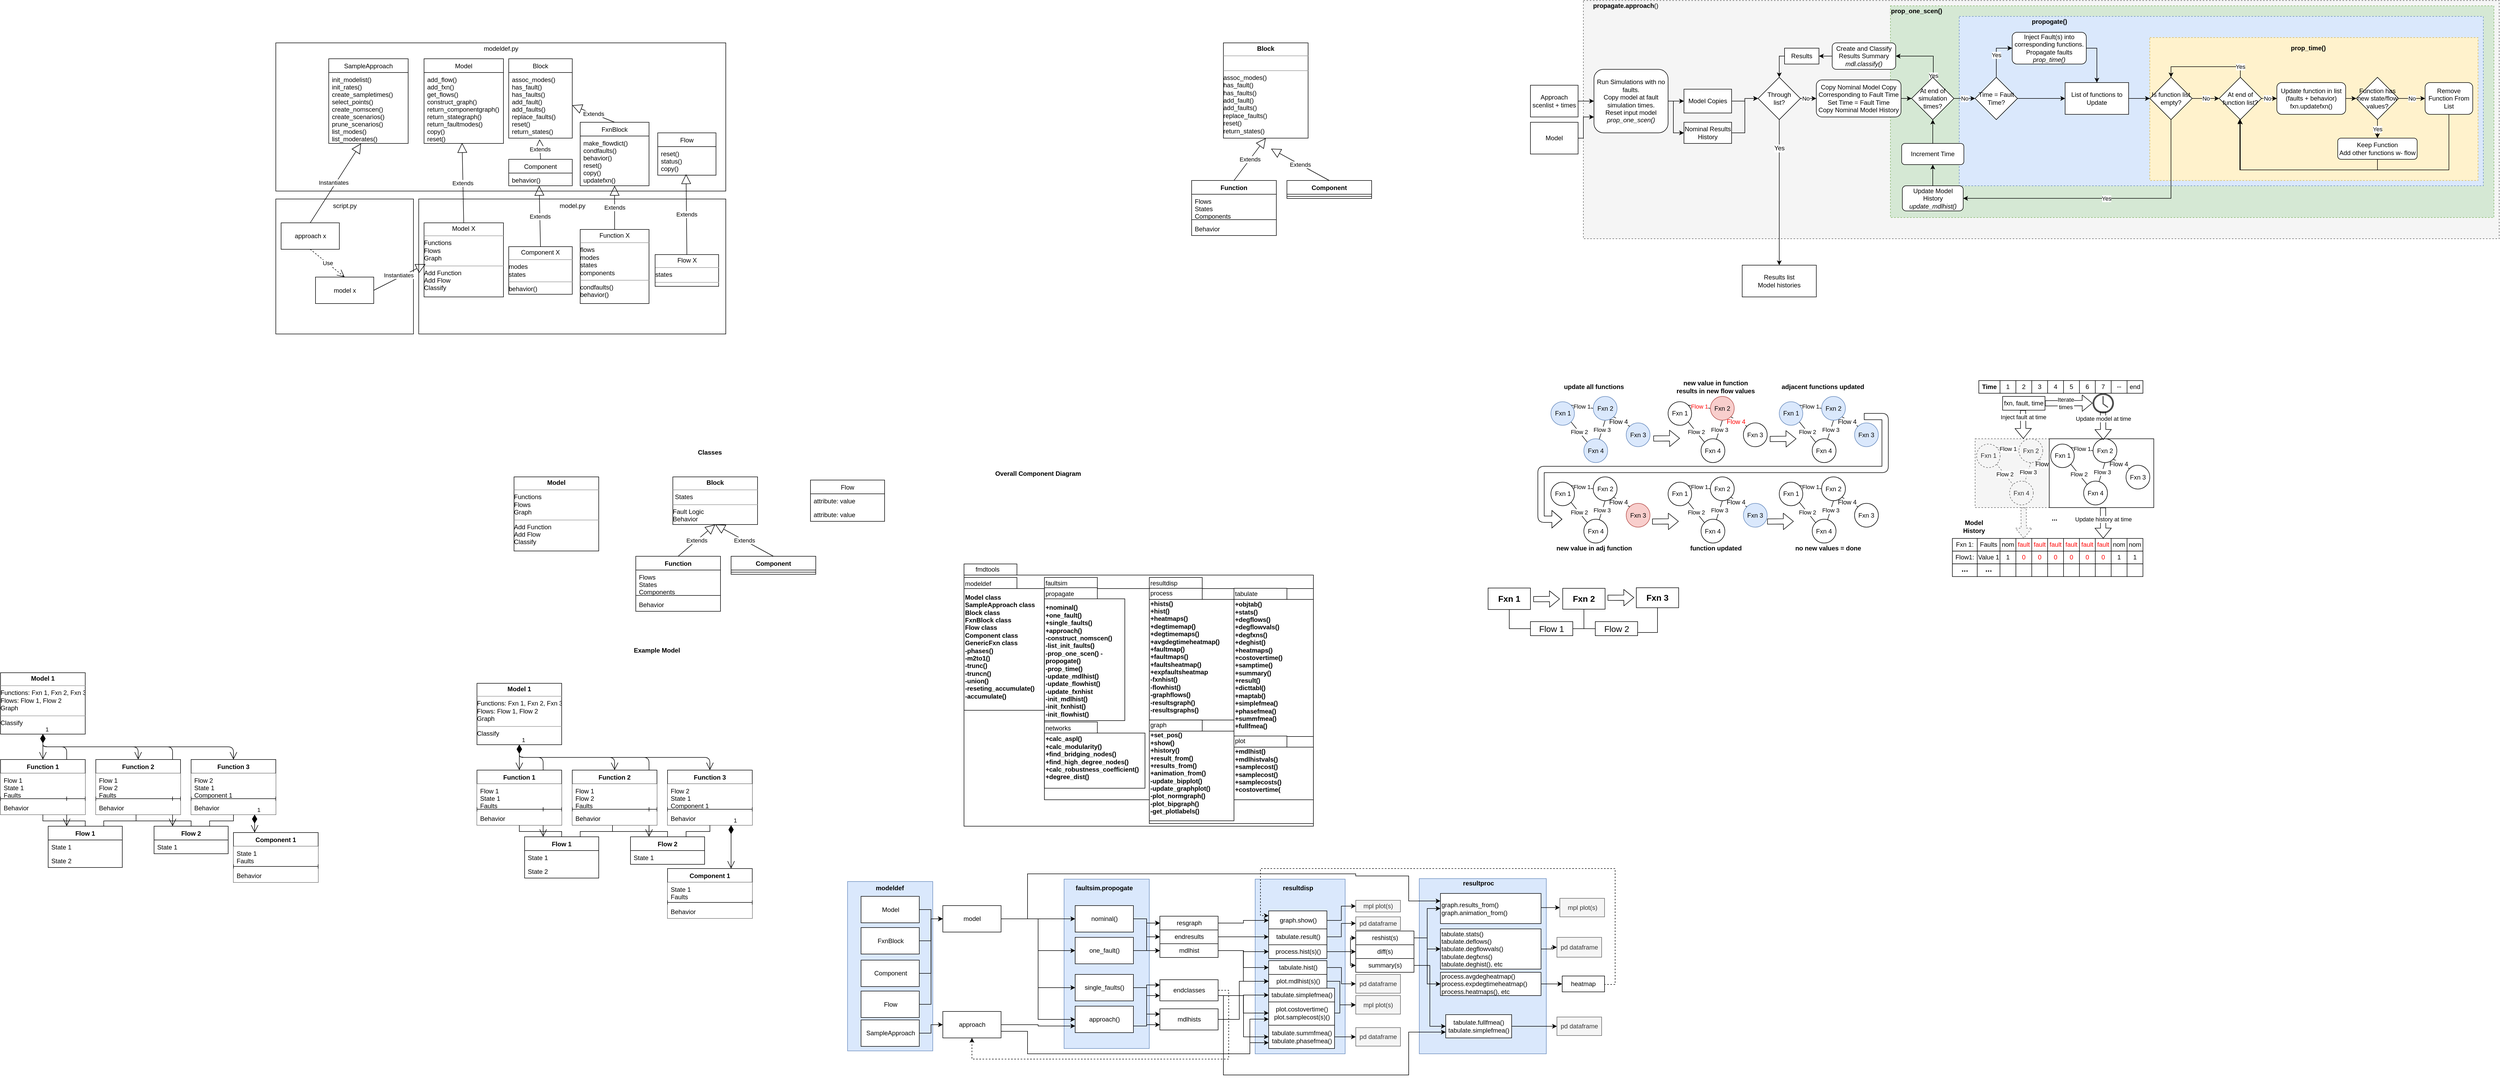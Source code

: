 <mxfile version="14.5.1" type="device"><diagram id="C5RBs43oDa-KdzZeNtuy" name="Page-1"><mxGraphModel dx="3187" dy="1577" grid="1" gridSize="10" guides="1" tooltips="1" connect="1" arrows="1" fold="1" page="1" pageScale="1" pageWidth="827" pageHeight="1169" math="0" shadow="0"><root><mxCell id="WIyWlLk6GJQsqaUBKTNV-0"/><mxCell id="WIyWlLk6GJQsqaUBKTNV-1" parent="WIyWlLk6GJQsqaUBKTNV-0"/><mxCell id="g0rZIJqwqVBk5qAOJ_Wt-179" value="" style="rounded=0;whiteSpace=wrap;html=1;fontColor=#333333;fillColor=#f5f5f5;strokeColor=#666666;dashed=1;" parent="WIyWlLk6GJQsqaUBKTNV-1" vertex="1"><mxGeometry x="2020" y="-122" width="197.5" height="130" as="geometry"/></mxCell><mxCell id="g0rZIJqwqVBk5qAOJ_Wt-180" value="Flow 2" style="rounded=0;orthogonalLoop=1;jettySize=auto;html=1;exitX=1;exitY=1;exitDx=0;exitDy=0;entryX=0;entryY=0;entryDx=0;entryDy=0;endArrow=none;endFill=0;fillColor=#f5f5f5;strokeColor=#666666;dashed=1;" parent="WIyWlLk6GJQsqaUBKTNV-1" source="g0rZIJqwqVBk5qAOJ_Wt-182" target="g0rZIJqwqVBk5qAOJ_Wt-183" edge="1"><mxGeometry relative="1" as="geometry"/></mxCell><mxCell id="g0rZIJqwqVBk5qAOJ_Wt-181" value="Flow 1" style="edgeStyle=none;rounded=0;orthogonalLoop=1;jettySize=auto;html=1;exitX=1;exitY=0;exitDx=0;exitDy=0;entryX=0;entryY=0.5;entryDx=0;entryDy=0;endArrow=none;endFill=0;fillColor=#f5f5f5;strokeColor=#666666;dashed=1;" parent="WIyWlLk6GJQsqaUBKTNV-1" source="g0rZIJqwqVBk5qAOJ_Wt-182" target="g0rZIJqwqVBk5qAOJ_Wt-188" edge="1"><mxGeometry relative="1" as="geometry"/></mxCell><mxCell id="g0rZIJqwqVBk5qAOJ_Wt-182" value="Fxn 1" style="ellipse;whiteSpace=wrap;html=1;aspect=fixed;fillColor=#f5f5f5;strokeColor=#666666;fontColor=#333333;dashed=1;" parent="WIyWlLk6GJQsqaUBKTNV-1" vertex="1"><mxGeometry x="2022.75" y="-112" width="44.5" height="44.5" as="geometry"/></mxCell><mxCell id="g0rZIJqwqVBk5qAOJ_Wt-183" value="Fxn 4" style="ellipse;whiteSpace=wrap;html=1;aspect=fixed;fillColor=#f5f5f5;strokeColor=#666666;fontColor=#333333;dashed=1;" parent="WIyWlLk6GJQsqaUBKTNV-1" vertex="1"><mxGeometry x="2085" y="-42" width="45" height="45" as="geometry"/></mxCell><mxCell id="g0rZIJqwqVBk5qAOJ_Wt-184" value="Fxn 3" style="ellipse;whiteSpace=wrap;html=1;aspect=fixed;fillColor=#f5f5f5;strokeColor=#666666;fontColor=#333333;dashed=1;" parent="WIyWlLk6GJQsqaUBKTNV-1" vertex="1"><mxGeometry x="2165" y="-72" width="45" height="45" as="geometry"/></mxCell><mxCell id="g0rZIJqwqVBk5qAOJ_Wt-185" style="edgeStyle=none;rounded=0;orthogonalLoop=1;jettySize=auto;html=1;exitX=1;exitY=1;exitDx=0;exitDy=0;entryX=0;entryY=0;entryDx=0;entryDy=0;endArrow=none;endFill=0;fillColor=#f5f5f5;strokeColor=#666666;dashed=1;" parent="WIyWlLk6GJQsqaUBKTNV-1" source="g0rZIJqwqVBk5qAOJ_Wt-188" target="g0rZIJqwqVBk5qAOJ_Wt-184" edge="1"><mxGeometry relative="1" as="geometry"/></mxCell><mxCell id="g0rZIJqwqVBk5qAOJ_Wt-186" value="Flow 4" style="text;html=1;align=center;verticalAlign=middle;resizable=0;points=[];labelBackgroundColor=#ffffff;" parent="g0rZIJqwqVBk5qAOJ_Wt-185" vertex="1" connectable="0"><mxGeometry x="-0.288" y="-3" relative="1" as="geometry"><mxPoint as="offset"/></mxGeometry></mxCell><mxCell id="g0rZIJqwqVBk5qAOJ_Wt-187" value="Flow 3" style="edgeStyle=none;rounded=0;orthogonalLoop=1;jettySize=auto;html=1;exitX=0.5;exitY=1;exitDx=0;exitDy=0;endArrow=none;endFill=0;fillColor=#f5f5f5;strokeColor=#666666;dashed=1;" parent="WIyWlLk6GJQsqaUBKTNV-1" source="g0rZIJqwqVBk5qAOJ_Wt-188" target="g0rZIJqwqVBk5qAOJ_Wt-183" edge="1"><mxGeometry relative="1" as="geometry"/></mxCell><mxCell id="g0rZIJqwqVBk5qAOJ_Wt-188" value="Fxn 2" style="ellipse;whiteSpace=wrap;html=1;aspect=fixed;fillColor=#f5f5f5;strokeColor=#666666;fontColor=#333333;dashed=1;" parent="WIyWlLk6GJQsqaUBKTNV-1" vertex="1"><mxGeometry x="2102.75" y="-122" width="45" height="45" as="geometry"/></mxCell><mxCell id="g0rZIJqwqVBk5qAOJ_Wt-57" value="" style="rounded=0;whiteSpace=wrap;html=1;fontColor=#FF0000;" parent="WIyWlLk6GJQsqaUBKTNV-1" vertex="1"><mxGeometry x="2160" y="-122" width="197.5" height="130" as="geometry"/></mxCell><mxCell id="JTReBryYe0rahvM_aWxI-82" value="" style="rounded=0;whiteSpace=wrap;html=1;fillColor=#f5f5f5;strokeColor=#666666;fontColor=#333333;dashed=1;" parent="WIyWlLk6GJQsqaUBKTNV-1" vertex="1"><mxGeometry x="1280" y="-950" width="1730" height="450" as="geometry"/></mxCell><mxCell id="JTReBryYe0rahvM_aWxI-78" value="" style="rounded=0;whiteSpace=wrap;html=1;fillColor=#d5e8d4;strokeColor=#82b366;dashed=1;" parent="WIyWlLk6GJQsqaUBKTNV-1" vertex="1"><mxGeometry x="1860" y="-940" width="1140" height="400" as="geometry"/></mxCell><mxCell id="JTReBryYe0rahvM_aWxI-74" value="" style="rounded=0;whiteSpace=wrap;html=1;fillColor=#dae8fc;strokeColor=#6c8ebf;dashed=1;" parent="WIyWlLk6GJQsqaUBKTNV-1" vertex="1"><mxGeometry x="1990" y="-920" width="990" height="320" as="geometry"/></mxCell><mxCell id="JTReBryYe0rahvM_aWxI-72" value="" style="rounded=0;whiteSpace=wrap;html=1;fillColor=#fff2cc;strokeColor=#d6b656;dashed=1;" parent="WIyWlLk6GJQsqaUBKTNV-1" vertex="1"><mxGeometry x="2350" y="-880" width="620" height="270" as="geometry"/></mxCell><mxCell id="KKMj-e-TVHIC8S9t42pr-160" value="" style="rounded=0;whiteSpace=wrap;html=1;fillColor=#dae8fc;strokeColor=#6c8ebf;" parent="WIyWlLk6GJQsqaUBKTNV-1" vertex="1"><mxGeometry x="970" y="709" width="240" height="331" as="geometry"/></mxCell><mxCell id="KKMj-e-TVHIC8S9t42pr-126" value="" style="rounded=0;whiteSpace=wrap;html=1;fillColor=#dae8fc;strokeColor=#6c8ebf;" parent="WIyWlLk6GJQsqaUBKTNV-1" vertex="1"><mxGeometry x="660" y="710" width="170" height="330" as="geometry"/></mxCell><mxCell id="KKMj-e-TVHIC8S9t42pr-96" value="" style="rounded=0;whiteSpace=wrap;html=1;fillColor=#dae8fc;strokeColor=#6c8ebf;" parent="WIyWlLk6GJQsqaUBKTNV-1" vertex="1"><mxGeometry x="299" y="710" width="161" height="320" as="geometry"/></mxCell><mxCell id="KKMj-e-TVHIC8S9t42pr-13" value="1" style="endArrow=open;html=1;endSize=12;startArrow=diamondThin;startSize=14;startFill=1;edgeStyle=orthogonalEdgeStyle;align=left;verticalAlign=bottom;strokeColor=#000000;exitX=0.5;exitY=1;exitDx=0;exitDy=0;entryX=0.25;entryY=0;entryDx=0;entryDy=0;" parent="WIyWlLk6GJQsqaUBKTNV-1" source="dVzayVj5xU6MvuxrRmlc-52" target="dVzayVj5xU6MvuxrRmlc-8" edge="1"><mxGeometry x="-1" y="3" relative="1" as="geometry"><mxPoint x="-720" y="444" as="sourcePoint"/><mxPoint x="-360" y="514" as="targetPoint"/><Array as="points"><mxPoint x="-730" y="480"/><mxPoint x="-685" y="480"/></Array></mxGeometry></mxCell><mxCell id="dVzayVj5xU6MvuxrRmlc-54" value="1" style="endArrow=open;html=1;endSize=12;startArrow=diamondThin;startSize=14;startFill=1;edgeStyle=orthogonalEdgeStyle;align=left;verticalAlign=bottom;strokeColor=#000000;exitX=0.5;exitY=1;exitDx=0;exitDy=0;entryX=0.25;entryY=0;entryDx=0;entryDy=0;" parent="WIyWlLk6GJQsqaUBKTNV-1" source="dVzayVj5xU6MvuxrRmlc-52" target="dVzayVj5xU6MvuxrRmlc-33" edge="1"><mxGeometry x="-1" y="3" relative="1" as="geometry"><mxPoint x="-543" y="370" as="sourcePoint"/><mxPoint x="-383" y="370" as="targetPoint"/><Array as="points"><mxPoint x="-730" y="480"/><mxPoint x="-485" y="480"/></Array></mxGeometry></mxCell><mxCell id="dVzayVj5xU6MvuxrRmlc-0" value="Function" style="swimlane;fontStyle=1;align=center;verticalAlign=top;childLayout=stackLayout;horizontal=1;startSize=26;horizontalStack=0;resizeParent=1;resizeParentMax=0;resizeLast=0;collapsible=1;marginBottom=0;" parent="WIyWlLk6GJQsqaUBKTNV-1" vertex="1"><mxGeometry x="-510" y="100" width="160" height="104" as="geometry"/></mxCell><mxCell id="dVzayVj5xU6MvuxrRmlc-1" value="Flows&#10;States&#10;Components&#10;&#10;" style="text;strokeColor=none;fillColor=none;align=left;verticalAlign=top;spacingLeft=4;spacingRight=4;overflow=hidden;rotatable=0;points=[[0,0.5],[1,0.5]];portConstraint=eastwest;" parent="dVzayVj5xU6MvuxrRmlc-0" vertex="1"><mxGeometry y="26" width="160" height="44" as="geometry"/></mxCell><mxCell id="dVzayVj5xU6MvuxrRmlc-2" value="" style="line;strokeWidth=1;fillColor=none;align=left;verticalAlign=middle;spacingTop=-1;spacingLeft=3;spacingRight=3;rotatable=0;labelPosition=right;points=[];portConstraint=eastwest;" parent="dVzayVj5xU6MvuxrRmlc-0" vertex="1"><mxGeometry y="70" width="160" height="8" as="geometry"/></mxCell><mxCell id="dVzayVj5xU6MvuxrRmlc-3" value="Behavior" style="text;strokeColor=none;fillColor=none;align=left;verticalAlign=top;spacingLeft=4;spacingRight=4;overflow=hidden;rotatable=0;points=[[0,0.5],[1,0.5]];portConstraint=eastwest;" parent="dVzayVj5xU6MvuxrRmlc-0" vertex="1"><mxGeometry y="78" width="160" height="26" as="geometry"/></mxCell><mxCell id="dVzayVj5xU6MvuxrRmlc-46" style="edgeStyle=orthogonalEdgeStyle;rounded=0;orthogonalLoop=1;jettySize=auto;html=1;exitX=0.5;exitY=0;exitDx=0;exitDy=0;strokeColor=#000000;endArrow=none;endFill=0;" parent="WIyWlLk6GJQsqaUBKTNV-1" source="dVzayVj5xU6MvuxrRmlc-8" edge="1"><mxGeometry relative="1" as="geometry"><mxPoint x="-730" y="584" as="targetPoint"/><Array as="points"><mxPoint x="-650" y="620"/><mxPoint x="-730" y="620"/></Array></mxGeometry></mxCell><mxCell id="dVzayVj5xU6MvuxrRmlc-47" style="edgeStyle=orthogonalEdgeStyle;rounded=0;orthogonalLoop=1;jettySize=auto;html=1;exitX=0.75;exitY=0;exitDx=0;exitDy=0;entryX=0.5;entryY=1;entryDx=0;entryDy=0;endArrow=none;endFill=0;strokeColor=#000000;" parent="WIyWlLk6GJQsqaUBKTNV-1" source="dVzayVj5xU6MvuxrRmlc-8" edge="1"><mxGeometry relative="1" as="geometry"><mxPoint x="-554" y="584" as="targetPoint"/><Array as="points"><mxPoint x="-615" y="620"/><mxPoint x="-554" y="620"/></Array></mxGeometry></mxCell><mxCell id="dVzayVj5xU6MvuxrRmlc-8" value="Flow 1" style="swimlane;fontStyle=1;childLayout=stackLayout;horizontal=1;startSize=26;fillColor=none;horizontalStack=0;resizeParent=1;resizeParentMax=0;resizeLast=0;collapsible=1;marginBottom=0;" parent="WIyWlLk6GJQsqaUBKTNV-1" vertex="1"><mxGeometry x="-720" y="630" width="140" height="78" as="geometry"/></mxCell><mxCell id="dVzayVj5xU6MvuxrRmlc-9" value="State 1" style="text;strokeColor=none;fillColor=none;align=left;verticalAlign=top;spacingLeft=4;spacingRight=4;overflow=hidden;rotatable=0;points=[[0,0.5],[1,0.5]];portConstraint=eastwest;" parent="dVzayVj5xU6MvuxrRmlc-8" vertex="1"><mxGeometry y="26" width="140" height="26" as="geometry"/></mxCell><mxCell id="dVzayVj5xU6MvuxrRmlc-10" value="State 2" style="text;strokeColor=none;fillColor=none;align=left;verticalAlign=top;spacingLeft=4;spacingRight=4;overflow=hidden;rotatable=0;points=[[0,0.5],[1,0.5]];portConstraint=eastwest;" parent="dVzayVj5xU6MvuxrRmlc-8" vertex="1"><mxGeometry y="52" width="140" height="26" as="geometry"/></mxCell><mxCell id="dVzayVj5xU6MvuxrRmlc-18" value="Component" style="swimlane;fontStyle=1;align=center;verticalAlign=top;childLayout=stackLayout;horizontal=1;startSize=26;horizontalStack=0;resizeParent=1;resizeParentMax=0;resizeLast=0;collapsible=1;marginBottom=0;" parent="WIyWlLk6GJQsqaUBKTNV-1" vertex="1"><mxGeometry x="-330" y="100" width="160" height="34" as="geometry"/></mxCell><mxCell id="dVzayVj5xU6MvuxrRmlc-20" value="" style="line;strokeWidth=1;fillColor=none;align=left;verticalAlign=middle;spacingTop=-1;spacingLeft=3;spacingRight=3;rotatable=0;labelPosition=right;points=[];portConstraint=eastwest;" parent="dVzayVj5xU6MvuxrRmlc-18" vertex="1"><mxGeometry y="26" width="160" height="8" as="geometry"/></mxCell><mxCell id="dVzayVj5xU6MvuxrRmlc-22" value="&lt;p style=&quot;margin: 0px ; margin-top: 4px ; text-align: center&quot;&gt;&lt;b&gt;Block&lt;/b&gt;&lt;/p&gt;&lt;hr size=&quot;1&quot;&gt;&lt;p style=&quot;margin: 0px ; margin-left: 4px&quot;&gt;States&lt;/p&gt;&lt;hr size=&quot;1&quot;&gt;&lt;div&gt;Fault Logic&lt;/div&gt;&lt;div&gt;Behavior&lt;br&gt;&lt;/div&gt;" style="verticalAlign=top;align=left;overflow=fill;fontSize=12;fontFamily=Helvetica;html=1;" parent="WIyWlLk6GJQsqaUBKTNV-1" vertex="1"><mxGeometry x="-440" y="-50" width="160" height="90" as="geometry"/></mxCell><mxCell id="dVzayVj5xU6MvuxrRmlc-23" value="Extends" style="endArrow=block;endSize=16;endFill=0;html=1;entryX=0.5;entryY=1;entryDx=0;entryDy=0;exitX=0.5;exitY=0;exitDx=0;exitDy=0;" parent="WIyWlLk6GJQsqaUBKTNV-1" source="dVzayVj5xU6MvuxrRmlc-0" target="dVzayVj5xU6MvuxrRmlc-22" edge="1"><mxGeometry width="160" relative="1" as="geometry"><mxPoint x="-720" y="260" as="sourcePoint"/><mxPoint x="-560" y="260" as="targetPoint"/></mxGeometry></mxCell><mxCell id="dVzayVj5xU6MvuxrRmlc-24" value="Extends" style="endArrow=block;endSize=16;endFill=0;html=1;exitX=0.5;exitY=0;exitDx=0;exitDy=0;" parent="WIyWlLk6GJQsqaUBKTNV-1" source="dVzayVj5xU6MvuxrRmlc-18" edge="1"><mxGeometry width="160" relative="1" as="geometry"><mxPoint x="-270" y="230" as="sourcePoint"/><mxPoint x="-360" y="40" as="targetPoint"/></mxGeometry></mxCell><mxCell id="dVzayVj5xU6MvuxrRmlc-48" style="edgeStyle=orthogonalEdgeStyle;rounded=0;orthogonalLoop=1;jettySize=auto;html=1;exitX=0.5;exitY=0;exitDx=0;exitDy=0;endArrow=none;endFill=0;strokeColor=#000000;" parent="WIyWlLk6GJQsqaUBKTNV-1" source="dVzayVj5xU6MvuxrRmlc-33" edge="1"><mxGeometry relative="1" as="geometry"><mxPoint x="-554" y="584" as="targetPoint"/><Array as="points"><mxPoint x="-450" y="620"/><mxPoint x="-554" y="620"/></Array></mxGeometry></mxCell><mxCell id="dVzayVj5xU6MvuxrRmlc-49" style="edgeStyle=orthogonalEdgeStyle;rounded=0;orthogonalLoop=1;jettySize=auto;html=1;exitX=0.75;exitY=0;exitDx=0;exitDy=0;endArrow=none;endFill=0;strokeColor=#000000;" parent="WIyWlLk6GJQsqaUBKTNV-1" source="dVzayVj5xU6MvuxrRmlc-33" edge="1"><mxGeometry relative="1" as="geometry"><mxPoint x="-370" y="584" as="targetPoint"/><Array as="points"><mxPoint x="-415" y="620"/><mxPoint x="-370" y="620"/></Array></mxGeometry></mxCell><mxCell id="dVzayVj5xU6MvuxrRmlc-33" value="Flow 2" style="swimlane;fontStyle=1;childLayout=stackLayout;horizontal=1;startSize=26;fillColor=none;horizontalStack=0;resizeParent=1;resizeParentMax=0;resizeLast=0;collapsible=1;marginBottom=0;" parent="WIyWlLk6GJQsqaUBKTNV-1" vertex="1"><mxGeometry x="-520" y="630" width="140" height="52" as="geometry"/></mxCell><mxCell id="dVzayVj5xU6MvuxrRmlc-34" value="State 1" style="text;strokeColor=none;fillColor=none;align=left;verticalAlign=top;spacingLeft=4;spacingRight=4;overflow=hidden;rotatable=0;points=[[0,0.5],[1,0.5]];portConstraint=eastwest;" parent="dVzayVj5xU6MvuxrRmlc-33" vertex="1"><mxGeometry y="26" width="140" height="26" as="geometry"/></mxCell><mxCell id="dVzayVj5xU6MvuxrRmlc-36" value="Flow" style="swimlane;fontStyle=0;childLayout=stackLayout;horizontal=1;startSize=26;fillColor=none;horizontalStack=0;resizeParent=1;resizeParentMax=0;resizeLast=0;collapsible=1;marginBottom=0;" parent="WIyWlLk6GJQsqaUBKTNV-1" vertex="1"><mxGeometry x="-180" y="-44" width="140" height="78" as="geometry"/></mxCell><mxCell id="dVzayVj5xU6MvuxrRmlc-37" value="attribute: value" style="text;strokeColor=none;fillColor=none;align=left;verticalAlign=top;spacingLeft=4;spacingRight=4;overflow=hidden;rotatable=0;points=[[0,0.5],[1,0.5]];portConstraint=eastwest;" parent="dVzayVj5xU6MvuxrRmlc-36" vertex="1"><mxGeometry y="26" width="140" height="26" as="geometry"/></mxCell><mxCell id="dVzayVj5xU6MvuxrRmlc-38" value="attribute: value" style="text;strokeColor=none;fillColor=none;align=left;verticalAlign=top;spacingLeft=4;spacingRight=4;overflow=hidden;rotatable=0;points=[[0,0.5],[1,0.5]];portConstraint=eastwest;" parent="dVzayVj5xU6MvuxrRmlc-36" vertex="1"><mxGeometry y="52" width="140" height="26" as="geometry"/></mxCell><mxCell id="dVzayVj5xU6MvuxrRmlc-51" value="&lt;p style=&quot;margin: 0px ; margin-top: 4px ; text-align: center&quot;&gt;&lt;b&gt;Model&lt;/b&gt;&lt;/p&gt;&lt;hr size=&quot;1&quot;&gt;&lt;div&gt;Functions&lt;/div&gt;&lt;div&gt;Flows&lt;/div&gt;&lt;div&gt;Graph&lt;br&gt;&lt;/div&gt;&lt;hr size=&quot;1&quot;&gt;&lt;div&gt;Add Function&lt;/div&gt;&lt;div&gt;Add Flow&lt;/div&gt;&lt;div&gt;Classify&lt;/div&gt;" style="verticalAlign=top;align=left;overflow=fill;fontSize=12;fontFamily=Helvetica;html=1;" parent="WIyWlLk6GJQsqaUBKTNV-1" vertex="1"><mxGeometry x="-740" y="-50" width="160" height="140" as="geometry"/></mxCell><mxCell id="dVzayVj5xU6MvuxrRmlc-52" value="&lt;p style=&quot;margin: 0px ; margin-top: 4px ; text-align: center&quot;&gt;&lt;b&gt;Model 1&lt;br&gt;&lt;/b&gt;&lt;/p&gt;&lt;hr size=&quot;1&quot;&gt;&lt;div&gt;Functions: Fxn 1, Fxn 2, Fxn 3&lt;br&gt;&lt;/div&gt;&lt;div&gt;Flows: Flow 1, Flow 2&lt;br&gt;&lt;/div&gt;&lt;div&gt;Graph&lt;br&gt;&lt;/div&gt;&lt;hr size=&quot;1&quot;&gt;Classify" style="verticalAlign=top;align=left;overflow=fill;fontSize=12;fontFamily=Helvetica;html=1;" parent="WIyWlLk6GJQsqaUBKTNV-1" vertex="1"><mxGeometry x="-810" y="340" width="160" height="116" as="geometry"/></mxCell><mxCell id="dVzayVj5xU6MvuxrRmlc-53" value="1" style="endArrow=open;html=1;endSize=12;startArrow=diamondThin;startSize=14;startFill=1;edgeStyle=orthogonalEdgeStyle;align=left;verticalAlign=bottom;strokeColor=#000000;exitX=0.5;exitY=1;exitDx=0;exitDy=0;entryX=0.5;entryY=0;entryDx=0;entryDy=0;" parent="WIyWlLk6GJQsqaUBKTNV-1" source="dVzayVj5xU6MvuxrRmlc-52" edge="1"><mxGeometry x="-1" y="3" relative="1" as="geometry"><mxPoint x="-830" y="484" as="sourcePoint"/><mxPoint x="-730" y="504" as="targetPoint"/></mxGeometry></mxCell><mxCell id="dVzayVj5xU6MvuxrRmlc-56" value="1" style="endArrow=open;html=1;endSize=12;startArrow=diamondThin;startSize=14;startFill=1;edgeStyle=orthogonalEdgeStyle;align=left;verticalAlign=bottom;strokeColor=#000000;exitX=0.5;exitY=1;exitDx=0;exitDy=0;entryX=0.5;entryY=0;entryDx=0;entryDy=0;" parent="WIyWlLk6GJQsqaUBKTNV-1" source="dVzayVj5xU6MvuxrRmlc-52" target="KKMj-e-TVHIC8S9t42pr-14" edge="1"><mxGeometry x="-1" y="3" relative="1" as="geometry"><mxPoint x="-523" y="390" as="sourcePoint"/><mxPoint x="-370" y="504" as="targetPoint"/></mxGeometry></mxCell><mxCell id="dVzayVj5xU6MvuxrRmlc-57" value="1" style="endArrow=open;html=1;endSize=12;startArrow=diamondThin;startSize=14;startFill=1;edgeStyle=orthogonalEdgeStyle;align=left;verticalAlign=bottom;strokeColor=#000000;exitX=0.5;exitY=1;exitDx=0;exitDy=0;entryX=0.5;entryY=0;entryDx=0;entryDy=0;" parent="WIyWlLk6GJQsqaUBKTNV-1" source="dVzayVj5xU6MvuxrRmlc-52" target="KKMj-e-TVHIC8S9t42pr-7" edge="1"><mxGeometry x="-1" y="3" relative="1" as="geometry"><mxPoint x="-553" y="434" as="sourcePoint"/><mxPoint x="-554" y="504" as="targetPoint"/></mxGeometry></mxCell><mxCell id="dVzayVj5xU6MvuxrRmlc-59" value="Classes" style="text;align=center;fontStyle=1;verticalAlign=middle;spacingLeft=3;spacingRight=3;strokeColor=none;rotatable=0;points=[[0,0.5],[1,0.5]];portConstraint=eastwest;" parent="WIyWlLk6GJQsqaUBKTNV-1" vertex="1"><mxGeometry x="-410" y="-110" width="80" height="26" as="geometry"/></mxCell><mxCell id="dVzayVj5xU6MvuxrRmlc-60" value="Overall Component Diagram" style="text;align=center;fontStyle=1;verticalAlign=middle;spacingLeft=3;spacingRight=3;strokeColor=none;rotatable=0;points=[[0,0.5],[1,0.5]];portConstraint=eastwest;" parent="WIyWlLk6GJQsqaUBKTNV-1" vertex="1"><mxGeometry x="210" y="-70" width="80" height="26" as="geometry"/></mxCell><mxCell id="dVzayVj5xU6MvuxrRmlc-61" value="Example Model" style="text;align=center;fontStyle=1;verticalAlign=middle;spacingLeft=3;spacingRight=3;strokeColor=none;rotatable=0;points=[[0,0.5],[1,0.5]];portConstraint=eastwest;" parent="WIyWlLk6GJQsqaUBKTNV-1" vertex="1"><mxGeometry x="-510" y="264" width="80" height="26" as="geometry"/></mxCell><mxCell id="KKMj-e-TVHIC8S9t42pr-7" value="Function 2" style="swimlane;fontStyle=1;align=center;verticalAlign=top;childLayout=stackLayout;horizontal=1;startSize=26;horizontalStack=0;resizeParent=1;resizeParentMax=0;resizeLast=0;collapsible=1;marginBottom=0;" parent="WIyWlLk6GJQsqaUBKTNV-1" vertex="1"><mxGeometry x="-630" y="504" width="160" height="104" as="geometry"/></mxCell><mxCell id="KKMj-e-TVHIC8S9t42pr-8" value="Flow 1&#10;Flow 2&#10;Faults&#10;&#10;" style="text;strokeColor=none;fillColor=#ffffff;align=left;verticalAlign=top;spacingLeft=4;spacingRight=4;overflow=hidden;rotatable=0;points=[[0,0.5],[1,0.5]];portConstraint=eastwest;" parent="KKMj-e-TVHIC8S9t42pr-7" vertex="1"><mxGeometry y="26" width="160" height="44" as="geometry"/></mxCell><mxCell id="KKMj-e-TVHIC8S9t42pr-9" value="" style="line;strokeWidth=1;fillColor=none;align=left;verticalAlign=middle;spacingTop=-1;spacingLeft=3;spacingRight=3;rotatable=0;labelPosition=right;points=[];portConstraint=eastwest;" parent="KKMj-e-TVHIC8S9t42pr-7" vertex="1"><mxGeometry y="70" width="160" height="8" as="geometry"/></mxCell><mxCell id="KKMj-e-TVHIC8S9t42pr-10" value="Behavior" style="text;strokeColor=none;fillColor=#ffffff;align=left;verticalAlign=top;spacingLeft=4;spacingRight=4;overflow=hidden;rotatable=0;points=[[0,0.5],[1,0.5]];portConstraint=eastwest;" parent="KKMj-e-TVHIC8S9t42pr-7" vertex="1"><mxGeometry y="78" width="160" height="26" as="geometry"/></mxCell><mxCell id="KKMj-e-TVHIC8S9t42pr-2" value="Function 1" style="swimlane;fontStyle=1;align=center;verticalAlign=top;childLayout=stackLayout;horizontal=1;startSize=26;horizontalStack=0;resizeParent=1;resizeParentMax=0;resizeLast=0;collapsible=1;marginBottom=0;" parent="WIyWlLk6GJQsqaUBKTNV-1" vertex="1"><mxGeometry x="-810" y="504" width="160" height="104" as="geometry"/></mxCell><mxCell id="KKMj-e-TVHIC8S9t42pr-3" value="Flow 1&#10;State 1&#10;Faults&#10;&#10;&#10;" style="text;strokeColor=none;fillColor=#ffffff;align=left;verticalAlign=top;spacingLeft=4;spacingRight=4;overflow=hidden;rotatable=0;points=[[0,0.5],[1,0.5]];portConstraint=eastwest;" parent="KKMj-e-TVHIC8S9t42pr-2" vertex="1"><mxGeometry y="26" width="160" height="44" as="geometry"/></mxCell><mxCell id="KKMj-e-TVHIC8S9t42pr-4" value="" style="line;strokeWidth=1;fillColor=none;align=left;verticalAlign=middle;spacingTop=-1;spacingLeft=3;spacingRight=3;rotatable=0;labelPosition=right;points=[];portConstraint=eastwest;" parent="KKMj-e-TVHIC8S9t42pr-2" vertex="1"><mxGeometry y="70" width="160" height="8" as="geometry"/></mxCell><mxCell id="KKMj-e-TVHIC8S9t42pr-5" value="Behavior" style="text;strokeColor=none;fillColor=#ffffff;align=left;verticalAlign=top;spacingLeft=4;spacingRight=4;overflow=hidden;rotatable=0;points=[[0,0.5],[1,0.5]];portConstraint=eastwest;" parent="KKMj-e-TVHIC8S9t42pr-2" vertex="1"><mxGeometry y="78" width="160" height="26" as="geometry"/></mxCell><mxCell id="KKMj-e-TVHIC8S9t42pr-14" value="Function 3" style="swimlane;fontStyle=1;align=center;verticalAlign=top;childLayout=stackLayout;horizontal=1;startSize=26;horizontalStack=0;resizeParent=1;resizeParentMax=0;resizeLast=0;collapsible=1;marginBottom=0;" parent="WIyWlLk6GJQsqaUBKTNV-1" vertex="1"><mxGeometry x="-450" y="504" width="160" height="104" as="geometry"/></mxCell><mxCell id="KKMj-e-TVHIC8S9t42pr-15" value="Flow 2&#10;State 1&#10;Component 1&#10;&#10;&#10;" style="text;strokeColor=none;fillColor=#ffffff;align=left;verticalAlign=top;spacingLeft=4;spacingRight=4;overflow=hidden;rotatable=0;points=[[0,0.5],[1,0.5]];portConstraint=eastwest;" parent="KKMj-e-TVHIC8S9t42pr-14" vertex="1"><mxGeometry y="26" width="160" height="44" as="geometry"/></mxCell><mxCell id="KKMj-e-TVHIC8S9t42pr-16" value="" style="line;strokeWidth=1;fillColor=none;align=left;verticalAlign=middle;spacingTop=-1;spacingLeft=3;spacingRight=3;rotatable=0;labelPosition=right;points=[];portConstraint=eastwest;" parent="KKMj-e-TVHIC8S9t42pr-14" vertex="1"><mxGeometry y="70" width="160" height="8" as="geometry"/></mxCell><mxCell id="KKMj-e-TVHIC8S9t42pr-17" value="Behavior" style="text;strokeColor=none;fillColor=#ffffff;align=left;verticalAlign=top;spacingLeft=4;spacingRight=4;overflow=hidden;rotatable=0;points=[[0,0.5],[1,0.5]];portConstraint=eastwest;" parent="KKMj-e-TVHIC8S9t42pr-14" vertex="1"><mxGeometry y="78" width="160" height="26" as="geometry"/></mxCell><mxCell id="KKMj-e-TVHIC8S9t42pr-18" value="Component 1" style="swimlane;fontStyle=1;align=center;verticalAlign=top;childLayout=stackLayout;horizontal=1;startSize=26;horizontalStack=0;resizeParent=1;resizeParentMax=0;resizeLast=0;collapsible=1;marginBottom=0;" parent="WIyWlLk6GJQsqaUBKTNV-1" vertex="1"><mxGeometry x="-450" y="690" width="160" height="94" as="geometry"/></mxCell><mxCell id="KKMj-e-TVHIC8S9t42pr-19" value="State 1&#10;Faults&#10;" style="text;strokeColor=none;fillColor=#ffffff;align=left;verticalAlign=top;spacingLeft=4;spacingRight=4;overflow=hidden;rotatable=0;points=[[0,0.5],[1,0.5]];portConstraint=eastwest;" parent="KKMj-e-TVHIC8S9t42pr-18" vertex="1"><mxGeometry y="26" width="160" height="34" as="geometry"/></mxCell><mxCell id="KKMj-e-TVHIC8S9t42pr-20" value="" style="line;strokeWidth=1;fillColor=none;align=left;verticalAlign=middle;spacingTop=-1;spacingLeft=3;spacingRight=3;rotatable=0;labelPosition=right;points=[];portConstraint=eastwest;" parent="KKMj-e-TVHIC8S9t42pr-18" vertex="1"><mxGeometry y="60" width="160" height="8" as="geometry"/></mxCell><mxCell id="KKMj-e-TVHIC8S9t42pr-21" value="Behavior" style="text;strokeColor=none;fillColor=#ffffff;align=left;verticalAlign=top;spacingLeft=4;spacingRight=4;overflow=hidden;rotatable=0;points=[[0,0.5],[1,0.5]];portConstraint=eastwest;" parent="KKMj-e-TVHIC8S9t42pr-18" vertex="1"><mxGeometry y="68" width="160" height="26" as="geometry"/></mxCell><mxCell id="KKMj-e-TVHIC8S9t42pr-23" value="1" style="endArrow=open;html=1;endSize=12;startArrow=diamondThin;startSize=14;startFill=1;edgeStyle=orthogonalEdgeStyle;align=left;verticalAlign=bottom;strokeColor=#000000;exitX=0.75;exitY=1;exitDx=0;exitDy=0;entryX=0.75;entryY=0;entryDx=0;entryDy=0;" parent="WIyWlLk6GJQsqaUBKTNV-1" source="KKMj-e-TVHIC8S9t42pr-14" target="KKMj-e-TVHIC8S9t42pr-18" edge="1"><mxGeometry x="-1" y="3" relative="1" as="geometry"><mxPoint x="-180" y="610" as="sourcePoint"/><mxPoint x="180" y="658" as="targetPoint"/></mxGeometry></mxCell><mxCell id="KKMj-e-TVHIC8S9t42pr-25" value="&lt;div&gt;modeldef.py&lt;/div&gt;&lt;div&gt;&lt;br&gt;&lt;/div&gt;&lt;div&gt;&lt;br&gt;&lt;/div&gt;&lt;div&gt;&lt;br&gt;&lt;/div&gt;&lt;div&gt;&lt;br&gt;&lt;/div&gt;&lt;div&gt;&lt;br&gt;&lt;/div&gt;&lt;div&gt;&lt;br&gt;&lt;/div&gt;&lt;div&gt;&lt;br&gt;&lt;/div&gt;&lt;div&gt;&lt;br&gt;&lt;/div&gt;&lt;div&gt;&lt;br&gt;&lt;/div&gt;&lt;div&gt;&lt;br&gt;&lt;/div&gt;&lt;div&gt;&lt;br&gt;&lt;/div&gt;&lt;div&gt;&lt;br&gt;&lt;/div&gt;&lt;div&gt;&lt;br&gt;&lt;/div&gt;&lt;div&gt;&lt;br&gt;&lt;/div&gt;&lt;div&gt;&lt;br&gt;&lt;/div&gt;&lt;div&gt;&lt;br&gt;&lt;/div&gt;&lt;div&gt;&lt;br&gt;&lt;/div&gt;&lt;div&gt;&lt;br&gt;&lt;/div&gt;" style="html=1;fillColor=#ffffff;" parent="WIyWlLk6GJQsqaUBKTNV-1" vertex="1"><mxGeometry x="-1190" y="-870" width="850" height="280" as="geometry"/></mxCell><mxCell id="KKMj-e-TVHIC8S9t42pr-26" value="&lt;div&gt;model.py&lt;/div&gt;&lt;div&gt;&lt;br&gt;&lt;/div&gt;&lt;div&gt;&lt;br&gt;&lt;/div&gt;&lt;div&gt;&lt;br&gt;&lt;/div&gt;&lt;div&gt;&lt;br&gt;&lt;/div&gt;&lt;div&gt;&lt;br&gt;&lt;/div&gt;&lt;div&gt;&lt;br&gt;&lt;/div&gt;&lt;div&gt;&lt;br&gt;&lt;/div&gt;&lt;div&gt;&lt;br&gt;&lt;/div&gt;&lt;div&gt;&lt;br&gt;&lt;/div&gt;&lt;div&gt;&lt;br&gt;&lt;/div&gt;&lt;div&gt;&lt;br&gt;&lt;/div&gt;&lt;div&gt;&lt;br&gt;&lt;/div&gt;&lt;div&gt;&lt;br&gt;&lt;/div&gt;&lt;div&gt;&lt;br&gt;&lt;/div&gt;&lt;div&gt;&lt;br&gt;&lt;/div&gt;&lt;div&gt;&lt;br&gt;&lt;/div&gt;" style="html=1;fillColor=#ffffff;" parent="WIyWlLk6GJQsqaUBKTNV-1" vertex="1"><mxGeometry x="-920" y="-575" width="580" height="255" as="geometry"/></mxCell><mxCell id="KKMj-e-TVHIC8S9t42pr-27" value="&lt;div&gt;script.py&lt;/div&gt;&lt;div&gt;&lt;br&gt;&lt;/div&gt;&lt;div&gt;&lt;br&gt;&lt;/div&gt;&lt;div&gt;&lt;br&gt;&lt;/div&gt;&lt;div&gt;&lt;br&gt;&lt;/div&gt;&lt;div&gt;&lt;br&gt;&lt;/div&gt;&lt;div&gt;&lt;br&gt;&lt;/div&gt;&lt;div&gt;&lt;br&gt;&lt;/div&gt;&lt;div&gt;&lt;br&gt;&lt;/div&gt;&lt;div&gt;&lt;br&gt;&lt;/div&gt;&lt;div&gt;&lt;br&gt;&lt;/div&gt;&lt;div&gt;&lt;br&gt;&lt;/div&gt;&lt;div&gt;&lt;br&gt;&lt;/div&gt;&lt;div&gt;&lt;br&gt;&lt;/div&gt;&lt;div&gt;&lt;br&gt;&lt;/div&gt;&lt;div&gt;&lt;br&gt;&lt;/div&gt;&lt;div&gt;&lt;br&gt;&lt;/div&gt;" style="html=1;fillColor=#ffffff;" parent="WIyWlLk6GJQsqaUBKTNV-1" vertex="1"><mxGeometry x="-1190" y="-575" width="260" height="255" as="geometry"/></mxCell><mxCell id="KKMj-e-TVHIC8S9t42pr-29" value="&lt;p style=&quot;margin: 0px ; margin-top: 4px ; text-align: center&quot;&gt;Model X&lt;br&gt;&lt;/p&gt;&lt;hr size=&quot;1&quot;&gt;&lt;div&gt;Functions&lt;/div&gt;&lt;div&gt;Flows&lt;/div&gt;&lt;div&gt;Graph&lt;br&gt;&lt;/div&gt;&lt;hr size=&quot;1&quot;&gt;&lt;div&gt;Add Function&lt;/div&gt;&lt;div&gt;Add Flow&lt;/div&gt;&lt;div&gt;Classify&lt;/div&gt;" style="verticalAlign=top;align=left;overflow=fill;fontSize=12;fontFamily=Helvetica;html=1;" parent="WIyWlLk6GJQsqaUBKTNV-1" vertex="1"><mxGeometry x="-910" y="-530" width="150" height="140" as="geometry"/></mxCell><mxCell id="KKMj-e-TVHIC8S9t42pr-31" value="Function" style="swimlane;fontStyle=1;align=center;verticalAlign=top;childLayout=stackLayout;horizontal=1;startSize=26;horizontalStack=0;resizeParent=1;resizeParentMax=0;resizeLast=0;collapsible=1;marginBottom=0;" parent="WIyWlLk6GJQsqaUBKTNV-1" vertex="1"><mxGeometry x="540" y="-610" width="160" height="104" as="geometry"/></mxCell><mxCell id="KKMj-e-TVHIC8S9t42pr-32" value="Flows&#10;States&#10;Components&#10;&#10;" style="text;strokeColor=none;fillColor=none;align=left;verticalAlign=top;spacingLeft=4;spacingRight=4;overflow=hidden;rotatable=0;points=[[0,0.5],[1,0.5]];portConstraint=eastwest;" parent="KKMj-e-TVHIC8S9t42pr-31" vertex="1"><mxGeometry y="26" width="160" height="44" as="geometry"/></mxCell><mxCell id="KKMj-e-TVHIC8S9t42pr-33" value="" style="line;strokeWidth=1;fillColor=none;align=left;verticalAlign=middle;spacingTop=-1;spacingLeft=3;spacingRight=3;rotatable=0;labelPosition=right;points=[];portConstraint=eastwest;" parent="KKMj-e-TVHIC8S9t42pr-31" vertex="1"><mxGeometry y="70" width="160" height="8" as="geometry"/></mxCell><mxCell id="KKMj-e-TVHIC8S9t42pr-34" value="Behavior" style="text;strokeColor=none;fillColor=none;align=left;verticalAlign=top;spacingLeft=4;spacingRight=4;overflow=hidden;rotatable=0;points=[[0,0.5],[1,0.5]];portConstraint=eastwest;" parent="KKMj-e-TVHIC8S9t42pr-31" vertex="1"><mxGeometry y="78" width="160" height="26" as="geometry"/></mxCell><mxCell id="KKMj-e-TVHIC8S9t42pr-35" value="Component" style="swimlane;fontStyle=1;align=center;verticalAlign=top;childLayout=stackLayout;horizontal=1;startSize=26;horizontalStack=0;resizeParent=1;resizeParentMax=0;resizeLast=0;collapsible=1;marginBottom=0;" parent="WIyWlLk6GJQsqaUBKTNV-1" vertex="1"><mxGeometry x="720" y="-610" width="160" height="34" as="geometry"/></mxCell><mxCell id="KKMj-e-TVHIC8S9t42pr-36" value="" style="line;strokeWidth=1;fillColor=none;align=left;verticalAlign=middle;spacingTop=-1;spacingLeft=3;spacingRight=3;rotatable=0;labelPosition=right;points=[];portConstraint=eastwest;" parent="KKMj-e-TVHIC8S9t42pr-35" vertex="1"><mxGeometry y="26" width="160" height="8" as="geometry"/></mxCell><mxCell id="KKMj-e-TVHIC8S9t42pr-37" value="&lt;p style=&quot;margin: 0px ; margin-top: 4px ; text-align: center&quot;&gt;&lt;b&gt;Block&lt;/b&gt;&lt;/p&gt;&lt;hr size=&quot;1&quot;&gt;&lt;p style=&quot;margin: 0px ; margin-left: 4px&quot;&gt;&lt;br&gt;&lt;/p&gt;&lt;hr size=&quot;1&quot;&gt;&lt;div&gt;assoc_modes()&lt;/div&gt;&lt;div&gt;has_fault()&lt;/div&gt;&lt;div&gt;has_faults()&lt;/div&gt;&lt;div&gt;add_fault()&lt;/div&gt;&lt;div&gt;add_faults()&lt;/div&gt;&lt;div&gt;replace_faults()&lt;/div&gt;&lt;div&gt;reset()&lt;/div&gt;&lt;div&gt;return_states()&lt;br&gt;&lt;/div&gt;" style="verticalAlign=top;align=left;overflow=fill;fontSize=12;fontFamily=Helvetica;html=1;" parent="WIyWlLk6GJQsqaUBKTNV-1" vertex="1"><mxGeometry x="600" y="-870" width="160" height="180" as="geometry"/></mxCell><mxCell id="KKMj-e-TVHIC8S9t42pr-38" value="Extends" style="endArrow=block;endSize=16;endFill=0;html=1;entryX=0.5;entryY=1;entryDx=0;entryDy=0;exitX=0.5;exitY=0;exitDx=0;exitDy=0;" parent="WIyWlLk6GJQsqaUBKTNV-1" source="KKMj-e-TVHIC8S9t42pr-31" target="KKMj-e-TVHIC8S9t42pr-37" edge="1"><mxGeometry width="160" relative="1" as="geometry"><mxPoint x="330" y="-450" as="sourcePoint"/><mxPoint x="490" y="-450" as="targetPoint"/></mxGeometry></mxCell><mxCell id="KKMj-e-TVHIC8S9t42pr-39" value="Extends" style="endArrow=block;endSize=16;endFill=0;html=1;exitX=0.5;exitY=0;exitDx=0;exitDy=0;" parent="WIyWlLk6GJQsqaUBKTNV-1" source="KKMj-e-TVHIC8S9t42pr-35" edge="1"><mxGeometry width="160" relative="1" as="geometry"><mxPoint x="780" y="-480" as="sourcePoint"/><mxPoint x="690" y="-670" as="targetPoint"/></mxGeometry></mxCell><mxCell id="KKMj-e-TVHIC8S9t42pr-40" value="Model" style="swimlane;fontStyle=0;childLayout=stackLayout;horizontal=1;startSize=26;fillColor=none;horizontalStack=0;resizeParent=1;resizeParentMax=0;resizeLast=0;collapsible=1;marginBottom=0;" parent="WIyWlLk6GJQsqaUBKTNV-1" vertex="1"><mxGeometry x="-910" y="-840" width="150" height="160" as="geometry"><mxRectangle x="-760" y="-820" width="70" height="26" as="alternateBounds"/></mxGeometry></mxCell><mxCell id="KKMj-e-TVHIC8S9t42pr-41" value="add_flow()&#10;add_fxn()&#10;get_flows()&#10;construct_graph()&#10;return_componentgraph()&#10;return_stategraph()&#10;return_faultmodes()&#10;copy()&#10;reset()" style="text;strokeColor=none;fillColor=none;align=left;verticalAlign=top;spacingLeft=4;spacingRight=4;overflow=hidden;rotatable=0;points=[[0,0.5],[1,0.5]];portConstraint=eastwest;" parent="KKMj-e-TVHIC8S9t42pr-40" vertex="1"><mxGeometry y="26" width="150" height="134" as="geometry"/></mxCell><mxCell id="KKMj-e-TVHIC8S9t42pr-44" value="Block" style="swimlane;fontStyle=0;childLayout=stackLayout;horizontal=1;startSize=26;fillColor=none;horizontalStack=0;resizeParent=1;resizeParentMax=0;resizeLast=0;collapsible=1;marginBottom=0;" parent="WIyWlLk6GJQsqaUBKTNV-1" vertex="1"><mxGeometry x="-750" y="-840" width="120" height="150" as="geometry"><mxRectangle x="-760" y="-820" width="70" height="26" as="alternateBounds"/></mxGeometry></mxCell><mxCell id="KKMj-e-TVHIC8S9t42pr-45" value="assoc_modes()&#10;has_fault()&#10;has_faults()&#10;add_fault()&#10;add_faults()&#10;replace_faults()&#10;reset()&#10;return_states()" style="text;strokeColor=none;fillColor=none;align=left;verticalAlign=top;spacingLeft=4;spacingRight=4;overflow=hidden;rotatable=0;points=[[0,0.5],[1,0.5]];portConstraint=eastwest;" parent="KKMj-e-TVHIC8S9t42pr-44" vertex="1"><mxGeometry y="26" width="120" height="124" as="geometry"/></mxCell><mxCell id="KKMj-e-TVHIC8S9t42pr-46" value="FxnBlock" style="swimlane;fontStyle=0;childLayout=stackLayout;horizontal=1;startSize=26;fillColor=none;horizontalStack=0;resizeParent=1;resizeParentMax=0;resizeLast=0;collapsible=1;marginBottom=0;" parent="WIyWlLk6GJQsqaUBKTNV-1" vertex="1"><mxGeometry x="-615" y="-720" width="130" height="120" as="geometry"><mxRectangle x="-760" y="-820" width="70" height="26" as="alternateBounds"/></mxGeometry></mxCell><mxCell id="KKMj-e-TVHIC8S9t42pr-47" value="make_flowdict()&#10;condfaults()&#10;behavior()&#10;reset()&#10;copy()&#10;updatefxn()&#10;" style="text;strokeColor=none;fillColor=none;align=left;verticalAlign=top;spacingLeft=4;spacingRight=4;overflow=hidden;rotatable=0;points=[[0,0.5],[1,0.5]];portConstraint=eastwest;" parent="KKMj-e-TVHIC8S9t42pr-46" vertex="1"><mxGeometry y="26" width="130" height="94" as="geometry"/></mxCell><mxCell id="KKMj-e-TVHIC8S9t42pr-48" value="Component" style="swimlane;fontStyle=0;childLayout=stackLayout;horizontal=1;startSize=26;fillColor=none;horizontalStack=0;resizeParent=1;resizeParentMax=0;resizeLast=0;collapsible=1;marginBottom=0;" parent="WIyWlLk6GJQsqaUBKTNV-1" vertex="1"><mxGeometry x="-750" y="-650" width="120" height="50" as="geometry"><mxRectangle x="-760" y="-820" width="70" height="26" as="alternateBounds"/></mxGeometry></mxCell><mxCell id="KKMj-e-TVHIC8S9t42pr-49" value="behavior()" style="text;strokeColor=none;fillColor=none;align=left;verticalAlign=top;spacingLeft=4;spacingRight=4;overflow=hidden;rotatable=0;points=[[0,0.5],[1,0.5]];portConstraint=eastwest;" parent="KKMj-e-TVHIC8S9t42pr-48" vertex="1"><mxGeometry y="26" width="120" height="24" as="geometry"/></mxCell><mxCell id="KKMj-e-TVHIC8S9t42pr-50" value="Extends" style="endArrow=block;endSize=16;endFill=0;html=1;entryX=0.486;entryY=1.016;entryDx=0;entryDy=0;exitX=0.5;exitY=0;exitDx=0;exitDy=0;entryPerimeter=0;" parent="WIyWlLk6GJQsqaUBKTNV-1" source="KKMj-e-TVHIC8S9t42pr-48" target="KKMj-e-TVHIC8S9t42pr-45" edge="1"><mxGeometry width="160" relative="1" as="geometry"><mxPoint x="30" y="-660" as="sourcePoint"/><mxPoint x="90" y="-740" as="targetPoint"/></mxGeometry></mxCell><mxCell id="KKMj-e-TVHIC8S9t42pr-51" value="Extends" style="endArrow=block;endSize=16;endFill=0;html=1;exitX=0.5;exitY=0;exitDx=0;exitDy=0;entryX=1;entryY=0.5;entryDx=0;entryDy=0;" parent="WIyWlLk6GJQsqaUBKTNV-1" source="KKMj-e-TVHIC8S9t42pr-46" target="KKMj-e-TVHIC8S9t42pr-45" edge="1"><mxGeometry width="160" relative="1" as="geometry"><mxPoint x="210" y="-660" as="sourcePoint"/><mxPoint x="100" y="-720" as="targetPoint"/></mxGeometry></mxCell><mxCell id="KKMj-e-TVHIC8S9t42pr-52" value="Extends" style="endArrow=block;endSize=16;endFill=0;html=1;entryX=0.479;entryY=0.993;entryDx=0;entryDy=0;exitX=0.5;exitY=0;exitDx=0;exitDy=0;entryPerimeter=0;" parent="WIyWlLk6GJQsqaUBKTNV-1" source="KKMj-e-TVHIC8S9t42pr-29" target="KKMj-e-TVHIC8S9t42pr-41" edge="1"><mxGeometry width="160" relative="1" as="geometry"><mxPoint x="-990" y="-556" as="sourcePoint"/><mxPoint x="-930" y="-636" as="targetPoint"/></mxGeometry></mxCell><mxCell id="KKMj-e-TVHIC8S9t42pr-53" value="&lt;p style=&quot;margin: 0px ; margin-top: 4px ; text-align: center&quot;&gt;Function X&lt;br&gt;&lt;/p&gt;&lt;hr size=&quot;1&quot;&gt;&lt;div&gt;flows&lt;/div&gt;&lt;div&gt;modes&lt;/div&gt;&lt;div&gt;states&lt;/div&gt;&lt;div&gt;components&lt;br&gt;&lt;/div&gt;&lt;hr size=&quot;1&quot;&gt;&lt;div&gt;condfaults()&lt;/div&gt;&lt;div&gt;behavior()&lt;br&gt;&lt;/div&gt;" style="verticalAlign=top;align=left;overflow=fill;fontSize=12;fontFamily=Helvetica;html=1;" parent="WIyWlLk6GJQsqaUBKTNV-1" vertex="1"><mxGeometry x="-615" y="-517.5" width="130" height="140" as="geometry"/></mxCell><mxCell id="KKMj-e-TVHIC8S9t42pr-54" value="Flow" style="swimlane;fontStyle=0;childLayout=stackLayout;horizontal=1;startSize=26;fillColor=none;horizontalStack=0;resizeParent=1;resizeParentMax=0;resizeLast=0;collapsible=1;marginBottom=0;" parent="WIyWlLk6GJQsqaUBKTNV-1" vertex="1"><mxGeometry x="-468.5" y="-700" width="110" height="80" as="geometry"><mxRectangle x="-760" y="-820" width="70" height="26" as="alternateBounds"/></mxGeometry></mxCell><mxCell id="KKMj-e-TVHIC8S9t42pr-55" value="reset()&#10;status()&#10;copy()&#10;" style="text;strokeColor=none;fillColor=none;align=left;verticalAlign=top;spacingLeft=4;spacingRight=4;overflow=hidden;rotatable=0;points=[[0,0.5],[1,0.5]];portConstraint=eastwest;" parent="KKMj-e-TVHIC8S9t42pr-54" vertex="1"><mxGeometry y="26" width="110" height="54" as="geometry"/></mxCell><mxCell id="KKMj-e-TVHIC8S9t42pr-56" value="Extends" style="endArrow=block;endSize=16;endFill=0;html=1;exitX=0.5;exitY=0;exitDx=0;exitDy=0;" parent="WIyWlLk6GJQsqaUBKTNV-1" source="KKMj-e-TVHIC8S9t42pr-53" target="KKMj-e-TVHIC8S9t42pr-47" edge="1"><mxGeometry width="160" relative="1" as="geometry"><mxPoint x="-450" y="-150" as="sourcePoint"/><mxPoint x="-560" y="-210" as="targetPoint"/></mxGeometry></mxCell><mxCell id="KKMj-e-TVHIC8S9t42pr-57" value="&lt;p style=&quot;margin: 0px ; margin-top: 4px ; text-align: center&quot;&gt;Component X&lt;br&gt;&lt;/p&gt;&lt;hr size=&quot;1&quot;&gt;&lt;div&gt;modes&lt;/div&gt;&lt;div&gt;states&lt;/div&gt;&lt;hr size=&quot;1&quot;&gt;&lt;div&gt;behavior()&lt;br&gt;&lt;/div&gt;" style="verticalAlign=top;align=left;overflow=fill;fontSize=12;fontFamily=Helvetica;html=1;" parent="WIyWlLk6GJQsqaUBKTNV-1" vertex="1"><mxGeometry x="-750" y="-485" width="120" height="90" as="geometry"/></mxCell><mxCell id="KKMj-e-TVHIC8S9t42pr-58" value="Extends" style="endArrow=block;endSize=16;endFill=0;html=1;exitX=0.5;exitY=0;exitDx=0;exitDy=0;entryX=0.479;entryY=1;entryDx=0;entryDy=0;entryPerimeter=0;" parent="WIyWlLk6GJQsqaUBKTNV-1" source="KKMj-e-TVHIC8S9t42pr-57" target="KKMj-e-TVHIC8S9t42pr-49" edge="1"><mxGeometry width="160" relative="1" as="geometry"><mxPoint x="60.74" y="-402.5" as="sourcePoint"/><mxPoint x="30.002" y="-477.5" as="targetPoint"/></mxGeometry></mxCell><mxCell id="KKMj-e-TVHIC8S9t42pr-59" value="&lt;p style=&quot;margin: 0px ; margin-top: 4px ; text-align: center&quot;&gt;Flow X&lt;br&gt;&lt;/p&gt;&lt;hr size=&quot;1&quot;&gt;&lt;div&gt;states&lt;/div&gt;&lt;hr size=&quot;1&quot;&gt;" style="verticalAlign=top;align=left;overflow=fill;fontSize=12;fontFamily=Helvetica;html=1;" parent="WIyWlLk6GJQsqaUBKTNV-1" vertex="1"><mxGeometry x="-473.5" y="-470" width="120" height="60" as="geometry"/></mxCell><mxCell id="KKMj-e-TVHIC8S9t42pr-60" value="Extends" style="endArrow=block;endSize=16;endFill=0;html=1;exitX=0.5;exitY=0;exitDx=0;exitDy=0;entryX=0.486;entryY=0.963;entryDx=0;entryDy=0;entryPerimeter=0;" parent="WIyWlLk6GJQsqaUBKTNV-1" source="KKMj-e-TVHIC8S9t42pr-59" target="KKMj-e-TVHIC8S9t42pr-55" edge="1"><mxGeometry width="160" relative="1" as="geometry"><mxPoint x="-340" y="-515" as="sourcePoint"/><mxPoint x="-370.738" y="-590" as="targetPoint"/></mxGeometry></mxCell><mxCell id="KKMj-e-TVHIC8S9t42pr-61" value="SampleApproach" style="swimlane;fontStyle=0;childLayout=stackLayout;horizontal=1;startSize=26;fillColor=none;horizontalStack=0;resizeParent=1;resizeParentMax=0;resizeLast=0;collapsible=1;marginBottom=0;" parent="WIyWlLk6GJQsqaUBKTNV-1" vertex="1"><mxGeometry x="-1090" y="-840" width="150" height="160" as="geometry"><mxRectangle x="-760" y="-820" width="70" height="26" as="alternateBounds"/></mxGeometry></mxCell><mxCell id="KKMj-e-TVHIC8S9t42pr-62" value="init_modelist()&#10;init_rates()&#10;create_sampletimes()&#10;select_points()&#10;create_nomscen()&#10;create_scenarios()&#10;prune_scenarios()&#10;list_modes()&#10;list_moderates()&#10;&#10;" style="text;strokeColor=none;fillColor=none;align=left;verticalAlign=top;spacingLeft=4;spacingRight=4;overflow=hidden;rotatable=0;points=[[0,0.5],[1,0.5]];portConstraint=eastwest;" parent="KKMj-e-TVHIC8S9t42pr-61" vertex="1"><mxGeometry y="26" width="150" height="134" as="geometry"/></mxCell><mxCell id="KKMj-e-TVHIC8S9t42pr-64" value="Instantiates" style="endArrow=block;endSize=16;endFill=0;html=1;entryX=0.407;entryY=1;entryDx=0;entryDy=0;exitX=0.5;exitY=0;exitDx=0;exitDy=0;entryPerimeter=0;" parent="WIyWlLk6GJQsqaUBKTNV-1" source="KKMj-e-TVHIC8S9t42pr-65" target="KKMj-e-TVHIC8S9t42pr-62" edge="1"><mxGeometry x="-0.01" y="4" width="160" relative="1" as="geometry"><mxPoint x="-1325" y="-535" as="sourcePoint"/><mxPoint x="-1360" y="-699.998" as="targetPoint"/><Array as="points"/><mxPoint as="offset"/></mxGeometry></mxCell><mxCell id="KKMj-e-TVHIC8S9t42pr-65" value="approach x" style="html=1;fillColor=#ffffff;" parent="WIyWlLk6GJQsqaUBKTNV-1" vertex="1"><mxGeometry x="-1180" y="-530" width="110" height="50" as="geometry"/></mxCell><mxCell id="KKMj-e-TVHIC8S9t42pr-66" value="model x" style="html=1;fillColor=#ffffff;" parent="WIyWlLk6GJQsqaUBKTNV-1" vertex="1"><mxGeometry x="-1115" y="-427.5" width="110" height="50" as="geometry"/></mxCell><mxCell id="KKMj-e-TVHIC8S9t42pr-67" value="Instantiates" style="endArrow=block;endSize=16;endFill=0;html=1;entryX=0.02;entryY=0.557;entryDx=0;entryDy=0;exitX=1;exitY=0.5;exitDx=0;exitDy=0;entryPerimeter=0;" parent="WIyWlLk6GJQsqaUBKTNV-1" source="KKMj-e-TVHIC8S9t42pr-66" target="KKMj-e-TVHIC8S9t42pr-29" edge="1"><mxGeometry x="-0.01" y="4" width="160" relative="1" as="geometry"><mxPoint x="-1115" y="-520" as="sourcePoint"/><mxPoint x="-1018.95" y="-670" as="targetPoint"/><Array as="points"/><mxPoint as="offset"/></mxGeometry></mxCell><mxCell id="KKMj-e-TVHIC8S9t42pr-68" value="Use" style="endArrow=open;endSize=12;dashed=1;html=1;entryX=0.5;entryY=0;entryDx=0;entryDy=0;exitX=0.5;exitY=1;exitDx=0;exitDy=0;" parent="WIyWlLk6GJQsqaUBKTNV-1" source="KKMj-e-TVHIC8S9t42pr-65" target="KKMj-e-TVHIC8S9t42pr-66" edge="1"><mxGeometry width="160" relative="1" as="geometry"><mxPoint x="-1420" y="-420" as="sourcePoint"/><mxPoint x="-1260" y="-420" as="targetPoint"/></mxGeometry></mxCell><mxCell id="KKMj-e-TVHIC8S9t42pr-103" style="edgeStyle=orthogonalEdgeStyle;rounded=0;orthogonalLoop=1;jettySize=auto;html=1;exitX=1;exitY=0.5;exitDx=0;exitDy=0;entryX=0;entryY=0.5;entryDx=0;entryDy=0;endArrow=classic;endFill=1;" parent="WIyWlLk6GJQsqaUBKTNV-1" source="KKMj-e-TVHIC8S9t42pr-94" target="KKMj-e-TVHIC8S9t42pr-98" edge="1"><mxGeometry relative="1" as="geometry"/></mxCell><mxCell id="KKMj-e-TVHIC8S9t42pr-105" style="edgeStyle=orthogonalEdgeStyle;rounded=0;orthogonalLoop=1;jettySize=auto;html=1;exitX=1;exitY=0.5;exitDx=0;exitDy=0;entryX=0;entryY=0.5;entryDx=0;entryDy=0;endArrow=classic;endFill=1;" parent="WIyWlLk6GJQsqaUBKTNV-1" source="KKMj-e-TVHIC8S9t42pr-94" target="KKMj-e-TVHIC8S9t42pr-100" edge="1"><mxGeometry relative="1" as="geometry"/></mxCell><mxCell id="KKMj-e-TVHIC8S9t42pr-106" style="edgeStyle=orthogonalEdgeStyle;rounded=0;orthogonalLoop=1;jettySize=auto;html=1;exitX=1;exitY=0.5;exitDx=0;exitDy=0;entryX=0;entryY=0.5;entryDx=0;entryDy=0;endArrow=classic;endFill=1;" parent="WIyWlLk6GJQsqaUBKTNV-1" source="KKMj-e-TVHIC8S9t42pr-94" target="KKMj-e-TVHIC8S9t42pr-101" edge="1"><mxGeometry relative="1" as="geometry"/></mxCell><mxCell id="KKMj-e-TVHIC8S9t42pr-149" style="edgeStyle=orthogonalEdgeStyle;rounded=0;orthogonalLoop=1;jettySize=auto;html=1;exitX=1;exitY=0.5;exitDx=0;exitDy=0;entryX=0;entryY=0.25;entryDx=0;entryDy=0;endArrow=classic;endFill=1;" parent="WIyWlLk6GJQsqaUBKTNV-1" source="KKMj-e-TVHIC8S9t42pr-94" target="KKMj-e-TVHIC8S9t42pr-147" edge="1"><mxGeometry relative="1" as="geometry"><Array as="points"><mxPoint x="230" y="785"/><mxPoint x="230" y="700"/><mxPoint x="850" y="700"/><mxPoint x="850" y="704"/><mxPoint x="950" y="704"/><mxPoint x="950" y="751"/></Array></mxGeometry></mxCell><mxCell id="KKMj-e-TVHIC8S9t42pr-94" value="model" style="html=1;fillColor=#ffffff;" parent="WIyWlLk6GJQsqaUBKTNV-1" vertex="1"><mxGeometry x="70" y="760" width="110" height="50" as="geometry"/></mxCell><mxCell id="KKMj-e-TVHIC8S9t42pr-107" style="edgeStyle=orthogonalEdgeStyle;rounded=0;orthogonalLoop=1;jettySize=auto;html=1;exitX=1;exitY=0.5;exitDx=0;exitDy=0;endArrow=classic;endFill=1;entryX=0;entryY=0.75;entryDx=0;entryDy=0;" parent="WIyWlLk6GJQsqaUBKTNV-1" source="KKMj-e-TVHIC8S9t42pr-95" target="KKMj-e-TVHIC8S9t42pr-101" edge="1"><mxGeometry relative="1" as="geometry"><mxPoint x="240" y="1100" as="targetPoint"/></mxGeometry></mxCell><mxCell id="KKMj-e-TVHIC8S9t42pr-156" style="edgeStyle=orthogonalEdgeStyle;rounded=0;orthogonalLoop=1;jettySize=auto;html=1;exitX=1;exitY=0.75;exitDx=0;exitDy=0;entryX=0;entryY=0.75;entryDx=0;entryDy=0;endArrow=classic;endFill=1;" parent="WIyWlLk6GJQsqaUBKTNV-1" source="KKMj-e-TVHIC8S9t42pr-95" target="KKMj-e-TVHIC8S9t42pr-152" edge="1"><mxGeometry relative="1" as="geometry"><Array as="points"><mxPoint x="230" y="997"/><mxPoint x="230" y="1040"/><mxPoint x="650" y="1040"/><mxPoint x="650" y="1019"/></Array></mxGeometry></mxCell><mxCell id="KKMj-e-TVHIC8S9t42pr-158" style="edgeStyle=orthogonalEdgeStyle;rounded=0;orthogonalLoop=1;jettySize=auto;html=1;endArrow=classic;endFill=1;entryX=0;entryY=0.75;entryDx=0;entryDy=0;exitX=1;exitY=0.75;exitDx=0;exitDy=0;" parent="WIyWlLk6GJQsqaUBKTNV-1" source="KKMj-e-TVHIC8S9t42pr-95" target="KKMj-e-TVHIC8S9t42pr-150" edge="1"><mxGeometry relative="1" as="geometry"><mxPoint x="230" y="1120" as="targetPoint"/><mxPoint x="200" y="1000" as="sourcePoint"/><Array as="points"><mxPoint x="230" y="998"/><mxPoint x="230" y="1040"/><mxPoint x="650" y="1040"/><mxPoint x="650" y="975"/></Array></mxGeometry></mxCell><mxCell id="KKMj-e-TVHIC8S9t42pr-95" value="approach" style="html=1;fillColor=#ffffff;" parent="WIyWlLk6GJQsqaUBKTNV-1" vertex="1"><mxGeometry x="70" y="960" width="110" height="50" as="geometry"/></mxCell><mxCell id="KKMj-e-TVHIC8S9t42pr-112" style="edgeStyle=orthogonalEdgeStyle;rounded=0;orthogonalLoop=1;jettySize=auto;html=1;exitX=1;exitY=0.5;exitDx=0;exitDy=0;endArrow=classic;endFill=1;" parent="WIyWlLk6GJQsqaUBKTNV-1" source="KKMj-e-TVHIC8S9t42pr-97" target="KKMj-e-TVHIC8S9t42pr-109" edge="1"><mxGeometry relative="1" as="geometry"/></mxCell><mxCell id="KKMj-e-TVHIC8S9t42pr-113" style="edgeStyle=orthogonalEdgeStyle;rounded=0;orthogonalLoop=1;jettySize=auto;html=1;exitX=1;exitY=0.5;exitDx=0;exitDy=0;entryX=0;entryY=0.5;entryDx=0;entryDy=0;endArrow=classic;endFill=1;" parent="WIyWlLk6GJQsqaUBKTNV-1" source="KKMj-e-TVHIC8S9t42pr-97" target="KKMj-e-TVHIC8S9t42pr-110" edge="1"><mxGeometry relative="1" as="geometry"/></mxCell><mxCell id="KKMj-e-TVHIC8S9t42pr-114" style="edgeStyle=orthogonalEdgeStyle;rounded=0;orthogonalLoop=1;jettySize=auto;html=1;exitX=1;exitY=0.5;exitDx=0;exitDy=0;entryX=0;entryY=0.5;entryDx=0;entryDy=0;endArrow=classic;endFill=1;" parent="WIyWlLk6GJQsqaUBKTNV-1" source="KKMj-e-TVHIC8S9t42pr-97" target="KKMj-e-TVHIC8S9t42pr-111" edge="1"><mxGeometry relative="1" as="geometry"/></mxCell><mxCell id="KKMj-e-TVHIC8S9t42pr-97" value="nominal()" style="html=1;fillColor=#ffffff;" parent="WIyWlLk6GJQsqaUBKTNV-1" vertex="1"><mxGeometry x="320" y="760" width="110" height="50" as="geometry"/></mxCell><mxCell id="KKMj-e-TVHIC8S9t42pr-115" style="edgeStyle=orthogonalEdgeStyle;rounded=0;orthogonalLoop=1;jettySize=auto;html=1;exitX=1;exitY=0.5;exitDx=0;exitDy=0;entryX=0;entryY=0.5;entryDx=0;entryDy=0;endArrow=classic;endFill=1;" parent="WIyWlLk6GJQsqaUBKTNV-1" source="KKMj-e-TVHIC8S9t42pr-98" target="KKMj-e-TVHIC8S9t42pr-109" edge="1"><mxGeometry relative="1" as="geometry"/></mxCell><mxCell id="KKMj-e-TVHIC8S9t42pr-116" style="edgeStyle=orthogonalEdgeStyle;rounded=0;orthogonalLoop=1;jettySize=auto;html=1;exitX=1;exitY=0.5;exitDx=0;exitDy=0;endArrow=classic;endFill=1;" parent="WIyWlLk6GJQsqaUBKTNV-1" source="KKMj-e-TVHIC8S9t42pr-98" target="KKMj-e-TVHIC8S9t42pr-110" edge="1"><mxGeometry relative="1" as="geometry"/></mxCell><mxCell id="KKMj-e-TVHIC8S9t42pr-117" style="edgeStyle=orthogonalEdgeStyle;rounded=0;orthogonalLoop=1;jettySize=auto;html=1;exitX=1;exitY=0.5;exitDx=0;exitDy=0;entryX=0;entryY=0.5;entryDx=0;entryDy=0;endArrow=classic;endFill=1;" parent="WIyWlLk6GJQsqaUBKTNV-1" source="KKMj-e-TVHIC8S9t42pr-98" target="KKMj-e-TVHIC8S9t42pr-111" edge="1"><mxGeometry relative="1" as="geometry"/></mxCell><mxCell id="KKMj-e-TVHIC8S9t42pr-98" value="one_fault()" style="html=1;fillColor=#ffffff;" parent="WIyWlLk6GJQsqaUBKTNV-1" vertex="1"><mxGeometry x="320" y="820" width="110" height="50" as="geometry"/></mxCell><mxCell id="KKMj-e-TVHIC8S9t42pr-121" style="edgeStyle=orthogonalEdgeStyle;rounded=0;orthogonalLoop=1;jettySize=auto;html=1;exitX=1;exitY=0.5;exitDx=0;exitDy=0;entryX=0;entryY=0.25;entryDx=0;entryDy=0;endArrow=classic;endFill=1;" parent="WIyWlLk6GJQsqaUBKTNV-1" source="KKMj-e-TVHIC8S9t42pr-100" target="KKMj-e-TVHIC8S9t42pr-118" edge="1"><mxGeometry relative="1" as="geometry"/></mxCell><mxCell id="KKMj-e-TVHIC8S9t42pr-122" style="edgeStyle=orthogonalEdgeStyle;rounded=0;orthogonalLoop=1;jettySize=auto;html=1;exitX=1;exitY=0.5;exitDx=0;exitDy=0;entryX=0;entryY=0.25;entryDx=0;entryDy=0;endArrow=classic;endFill=1;" parent="WIyWlLk6GJQsqaUBKTNV-1" source="KKMj-e-TVHIC8S9t42pr-100" target="KKMj-e-TVHIC8S9t42pr-119" edge="1"><mxGeometry relative="1" as="geometry"/></mxCell><mxCell id="KKMj-e-TVHIC8S9t42pr-100" value="single_faults()" style="html=1;fillColor=#ffffff;" parent="WIyWlLk6GJQsqaUBKTNV-1" vertex="1"><mxGeometry x="320" y="890" width="110" height="50" as="geometry"/></mxCell><mxCell id="KKMj-e-TVHIC8S9t42pr-123" style="edgeStyle=orthogonalEdgeStyle;rounded=0;orthogonalLoop=1;jettySize=auto;html=1;exitX=1;exitY=0.75;exitDx=0;exitDy=0;entryX=0;entryY=0.75;entryDx=0;entryDy=0;endArrow=classic;endFill=1;" parent="WIyWlLk6GJQsqaUBKTNV-1" source="KKMj-e-TVHIC8S9t42pr-101" target="KKMj-e-TVHIC8S9t42pr-119" edge="1"><mxGeometry relative="1" as="geometry"/></mxCell><mxCell id="KKMj-e-TVHIC8S9t42pr-124" style="edgeStyle=orthogonalEdgeStyle;rounded=0;orthogonalLoop=1;jettySize=auto;html=1;exitX=1;exitY=0.75;exitDx=0;exitDy=0;entryX=0;entryY=0.75;entryDx=0;entryDy=0;endArrow=classic;endFill=1;" parent="WIyWlLk6GJQsqaUBKTNV-1" source="KKMj-e-TVHIC8S9t42pr-101" target="KKMj-e-TVHIC8S9t42pr-118" edge="1"><mxGeometry relative="1" as="geometry"/></mxCell><mxCell id="KKMj-e-TVHIC8S9t42pr-101" value="approach()" style="html=1;fillColor=#ffffff;" parent="WIyWlLk6GJQsqaUBKTNV-1" vertex="1"><mxGeometry x="320" y="950" width="110" height="50" as="geometry"/></mxCell><mxCell id="KKMj-e-TVHIC8S9t42pr-102" style="edgeStyle=orthogonalEdgeStyle;rounded=0;orthogonalLoop=1;jettySize=auto;html=1;exitX=1;exitY=0.5;exitDx=0;exitDy=0;entryX=0;entryY=0.5;entryDx=0;entryDy=0;endArrow=classic;endFill=1;" parent="WIyWlLk6GJQsqaUBKTNV-1" source="KKMj-e-TVHIC8S9t42pr-94" target="KKMj-e-TVHIC8S9t42pr-97" edge="1"><mxGeometry relative="1" as="geometry"/></mxCell><mxCell id="KKMj-e-TVHIC8S9t42pr-129" style="edgeStyle=orthogonalEdgeStyle;rounded=0;orthogonalLoop=1;jettySize=auto;html=1;exitX=1;exitY=0.5;exitDx=0;exitDy=0;entryX=0;entryY=0.5;entryDx=0;entryDy=0;endArrow=classic;endFill=1;" parent="WIyWlLk6GJQsqaUBKTNV-1" source="KKMj-e-TVHIC8S9t42pr-109" target="KKMj-e-TVHIC8S9t42pr-128" edge="1"><mxGeometry relative="1" as="geometry"/></mxCell><mxCell id="KKMj-e-TVHIC8S9t42pr-109" value="resgraph" style="html=1;fillColor=#ffffff;" parent="WIyWlLk6GJQsqaUBKTNV-1" vertex="1"><mxGeometry x="480" y="780" width="110" height="26" as="geometry"/></mxCell><mxCell id="KKMj-e-TVHIC8S9t42pr-131" style="edgeStyle=orthogonalEdgeStyle;rounded=0;orthogonalLoop=1;jettySize=auto;html=1;exitX=1;exitY=0.5;exitDx=0;exitDy=0;entryX=0;entryY=0.5;entryDx=0;entryDy=0;endArrow=classic;endFill=1;" parent="WIyWlLk6GJQsqaUBKTNV-1" source="KKMj-e-TVHIC8S9t42pr-110" target="KKMj-e-TVHIC8S9t42pr-130" edge="1"><mxGeometry relative="1" as="geometry"/></mxCell><mxCell id="KKMj-e-TVHIC8S9t42pr-110" value="endresults" style="html=1;fillColor=#ffffff;" parent="WIyWlLk6GJQsqaUBKTNV-1" vertex="1"><mxGeometry x="480" y="806" width="110" height="26" as="geometry"/></mxCell><mxCell id="KKMj-e-TVHIC8S9t42pr-133" style="edgeStyle=orthogonalEdgeStyle;rounded=0;orthogonalLoop=1;jettySize=auto;html=1;exitX=1;exitY=0.5;exitDx=0;exitDy=0;entryX=0;entryY=0.5;entryDx=0;entryDy=0;endArrow=classic;endFill=1;" parent="WIyWlLk6GJQsqaUBKTNV-1" source="KKMj-e-TVHIC8S9t42pr-111" target="KKMj-e-TVHIC8S9t42pr-132" edge="1"><mxGeometry relative="1" as="geometry"/></mxCell><mxCell id="KKMj-e-TVHIC8S9t42pr-135" style="edgeStyle=orthogonalEdgeStyle;rounded=0;orthogonalLoop=1;jettySize=auto;html=1;exitX=1;exitY=0.5;exitDx=0;exitDy=0;entryX=0;entryY=0.5;entryDx=0;entryDy=0;endArrow=classic;endFill=1;" parent="WIyWlLk6GJQsqaUBKTNV-1" source="KKMj-e-TVHIC8S9t42pr-111" target="KKMj-e-TVHIC8S9t42pr-134" edge="1"><mxGeometry relative="1" as="geometry"/></mxCell><mxCell id="KKMj-e-TVHIC8S9t42pr-137" style="edgeStyle=orthogonalEdgeStyle;rounded=0;orthogonalLoop=1;jettySize=auto;html=1;exitX=1;exitY=0.5;exitDx=0;exitDy=0;entryX=0;entryY=0.5;entryDx=0;entryDy=0;endArrow=classic;endFill=1;" parent="WIyWlLk6GJQsqaUBKTNV-1" source="KKMj-e-TVHIC8S9t42pr-111" target="KKMj-e-TVHIC8S9t42pr-136" edge="1"><mxGeometry relative="1" as="geometry"/></mxCell><mxCell id="KKMj-e-TVHIC8S9t42pr-111" value="mdlhist" style="html=1;fillColor=#ffffff;" parent="WIyWlLk6GJQsqaUBKTNV-1" vertex="1"><mxGeometry x="480" y="832" width="110" height="26" as="geometry"/></mxCell><mxCell id="KKMj-e-TVHIC8S9t42pr-125" style="edgeStyle=orthogonalEdgeStyle;rounded=0;orthogonalLoop=1;jettySize=auto;html=1;exitX=1;exitY=0.5;exitDx=0;exitDy=0;entryX=0.5;entryY=1;entryDx=0;entryDy=0;endArrow=classic;endFill=1;dashed=1;" parent="WIyWlLk6GJQsqaUBKTNV-1" source="KKMj-e-TVHIC8S9t42pr-118" target="KKMj-e-TVHIC8S9t42pr-95" edge="1"><mxGeometry relative="1" as="geometry"><Array as="points"><mxPoint x="610" y="920"/><mxPoint x="610" y="1050"/><mxPoint x="125" y="1050"/></Array></mxGeometry></mxCell><mxCell id="KKMj-e-TVHIC8S9t42pr-153" style="edgeStyle=orthogonalEdgeStyle;rounded=0;orthogonalLoop=1;jettySize=auto;html=1;exitX=1;exitY=0.75;exitDx=0;exitDy=0;entryX=0;entryY=0.5;entryDx=0;entryDy=0;endArrow=classic;endFill=1;" parent="WIyWlLk6GJQsqaUBKTNV-1" source="KKMj-e-TVHIC8S9t42pr-118" target="KKMj-e-TVHIC8S9t42pr-150" edge="1"><mxGeometry relative="1" as="geometry"/></mxCell><mxCell id="KKMj-e-TVHIC8S9t42pr-154" style="edgeStyle=orthogonalEdgeStyle;rounded=0;orthogonalLoop=1;jettySize=auto;html=1;exitX=1;exitY=0.75;exitDx=0;exitDy=0;entryX=0;entryY=0.5;entryDx=0;entryDy=0;endArrow=classic;endFill=1;" parent="WIyWlLk6GJQsqaUBKTNV-1" source="KKMj-e-TVHIC8S9t42pr-118" target="KKMj-e-TVHIC8S9t42pr-152" edge="1"><mxGeometry relative="1" as="geometry"><Array as="points"><mxPoint x="638" y="930"/><mxPoint x="638" y="1008"/></Array></mxGeometry></mxCell><mxCell id="GGU_6sKRiFsJ1f9FrwIg-13" style="edgeStyle=orthogonalEdgeStyle;rounded=0;orthogonalLoop=1;jettySize=auto;html=1;exitX=1;exitY=0.75;exitDx=0;exitDy=0;entryX=0;entryY=0.75;entryDx=0;entryDy=0;" parent="WIyWlLk6GJQsqaUBKTNV-1" source="KKMj-e-TVHIC8S9t42pr-118" target="GGU_6sKRiFsJ1f9FrwIg-1" edge="1"><mxGeometry relative="1" as="geometry"><Array as="points"><mxPoint x="600" y="930"/><mxPoint x="600" y="1080"/><mxPoint x="950" y="1080"/><mxPoint x="950" y="999"/></Array></mxGeometry></mxCell><mxCell id="GGU_6sKRiFsJ1f9FrwIg-15" style="edgeStyle=orthogonalEdgeStyle;rounded=0;orthogonalLoop=1;jettySize=auto;html=1;exitX=1;exitY=0.75;exitDx=0;exitDy=0;entryX=0;entryY=0.5;entryDx=0;entryDy=0;" parent="WIyWlLk6GJQsqaUBKTNV-1" source="KKMj-e-TVHIC8S9t42pr-118" target="GGU_6sKRiFsJ1f9FrwIg-14" edge="1"><mxGeometry relative="1" as="geometry"/></mxCell><mxCell id="KKMj-e-TVHIC8S9t42pr-118" value="endclasses" style="html=1;fillColor=#ffffff;" parent="WIyWlLk6GJQsqaUBKTNV-1" vertex="1"><mxGeometry x="480" y="900" width="110" height="40" as="geometry"/></mxCell><mxCell id="KKMj-e-TVHIC8S9t42pr-138" style="edgeStyle=orthogonalEdgeStyle;rounded=0;orthogonalLoop=1;jettySize=auto;html=1;exitX=1;exitY=0.5;exitDx=0;exitDy=0;endArrow=classic;endFill=1;entryX=0;entryY=0.5;entryDx=0;entryDy=0;" parent="WIyWlLk6GJQsqaUBKTNV-1" source="KKMj-e-TVHIC8S9t42pr-119" target="KKMj-e-TVHIC8S9t42pr-136" edge="1"><mxGeometry relative="1" as="geometry"><mxPoint x="680" y="900" as="targetPoint"/><Array as="points"><mxPoint x="630" y="975"/><mxPoint x="630" y="903"/></Array></mxGeometry></mxCell><mxCell id="KKMj-e-TVHIC8S9t42pr-119" value="mdlhists" style="html=1;fillColor=#ffffff;" parent="WIyWlLk6GJQsqaUBKTNV-1" vertex="1"><mxGeometry x="480" y="955" width="110" height="40" as="geometry"/></mxCell><mxCell id="KKMj-e-TVHIC8S9t42pr-127" value="&lt;b&gt;faultsim.propogate&lt;/b&gt;" style="text;html=1;strokeColor=none;fillColor=none;align=center;verticalAlign=middle;whiteSpace=wrap;rounded=0;" parent="WIyWlLk6GJQsqaUBKTNV-1" vertex="1"><mxGeometry x="345" y="717" width="60" height="20" as="geometry"/></mxCell><mxCell id="KKMj-e-TVHIC8S9t42pr-108" value="&lt;b&gt;resultdisp&lt;/b&gt;" style="text;html=1;strokeColor=none;fillColor=none;align=center;verticalAlign=middle;whiteSpace=wrap;rounded=0;" parent="WIyWlLk6GJQsqaUBKTNV-1" vertex="1"><mxGeometry x="710.5" y="717" width="60" height="20" as="geometry"/></mxCell><mxCell id="GGU_6sKRiFsJ1f9FrwIg-17" style="edgeStyle=orthogonalEdgeStyle;rounded=0;orthogonalLoop=1;jettySize=auto;html=1;exitX=1;exitY=0.5;exitDx=0;exitDy=0;" parent="WIyWlLk6GJQsqaUBKTNV-1" source="KKMj-e-TVHIC8S9t42pr-128" target="GGU_6sKRiFsJ1f9FrwIg-16" edge="1"><mxGeometry relative="1" as="geometry"/></mxCell><mxCell id="KKMj-e-TVHIC8S9t42pr-128" value="&lt;div&gt;graph.show()&lt;br&gt;&lt;/div&gt;" style="html=1;fillColor=#ffffff;" parent="WIyWlLk6GJQsqaUBKTNV-1" vertex="1"><mxGeometry x="685.5" y="770" width="110" height="36" as="geometry"/></mxCell><mxCell id="GGU_6sKRiFsJ1f9FrwIg-28" style="edgeStyle=orthogonalEdgeStyle;rounded=0;orthogonalLoop=1;jettySize=auto;html=1;exitX=1;exitY=0.5;exitDx=0;exitDy=0;entryX=0;entryY=0.5;entryDx=0;entryDy=0;" parent="WIyWlLk6GJQsqaUBKTNV-1" source="KKMj-e-TVHIC8S9t42pr-130" target="GGU_6sKRiFsJ1f9FrwIg-27" edge="1"><mxGeometry relative="1" as="geometry"/></mxCell><mxCell id="KKMj-e-TVHIC8S9t42pr-130" value="tabulate.result()" style="html=1;fillColor=#ffffff;" parent="WIyWlLk6GJQsqaUBKTNV-1" vertex="1"><mxGeometry x="685.5" y="804" width="110" height="30" as="geometry"/></mxCell><mxCell id="KKMj-e-TVHIC8S9t42pr-142" style="edgeStyle=orthogonalEdgeStyle;rounded=0;orthogonalLoop=1;jettySize=auto;html=1;exitX=1;exitY=0.5;exitDx=0;exitDy=0;endArrow=classic;endFill=1;" parent="WIyWlLk6GJQsqaUBKTNV-1" source="KKMj-e-TVHIC8S9t42pr-132" target="KKMj-e-TVHIC8S9t42pr-140" edge="1"><mxGeometry relative="1" as="geometry"><Array as="points"><mxPoint x="840" y="847"/><mxPoint x="840" y="821"/></Array></mxGeometry></mxCell><mxCell id="KKMj-e-TVHIC8S9t42pr-143" style="edgeStyle=orthogonalEdgeStyle;rounded=0;orthogonalLoop=1;jettySize=auto;html=1;exitX=1;exitY=0.5;exitDx=0;exitDy=0;entryX=0;entryY=0.5;entryDx=0;entryDy=0;endArrow=classic;endFill=1;" parent="WIyWlLk6GJQsqaUBKTNV-1" source="KKMj-e-TVHIC8S9t42pr-132" target="KKMj-e-TVHIC8S9t42pr-139" edge="1"><mxGeometry relative="1" as="geometry"/></mxCell><mxCell id="KKMj-e-TVHIC8S9t42pr-144" style="edgeStyle=orthogonalEdgeStyle;rounded=0;orthogonalLoop=1;jettySize=auto;html=1;exitX=1;exitY=0.5;exitDx=0;exitDy=0;entryX=0;entryY=0.5;entryDx=0;entryDy=0;endArrow=classic;endFill=1;" parent="WIyWlLk6GJQsqaUBKTNV-1" source="KKMj-e-TVHIC8S9t42pr-132" target="KKMj-e-TVHIC8S9t42pr-141" edge="1"><mxGeometry relative="1" as="geometry"><Array as="points"><mxPoint x="840" y="847"/><mxPoint x="840" y="873"/></Array></mxGeometry></mxCell><mxCell id="KKMj-e-TVHIC8S9t42pr-132" value="process.hist(s)()" style="html=1;fillColor=#ffffff;" parent="WIyWlLk6GJQsqaUBKTNV-1" vertex="1"><mxGeometry x="685.5" y="834" width="110" height="26" as="geometry"/></mxCell><mxCell id="GGU_6sKRiFsJ1f9FrwIg-26" style="edgeStyle=orthogonalEdgeStyle;rounded=0;orthogonalLoop=1;jettySize=auto;html=1;exitX=1;exitY=0.5;exitDx=0;exitDy=0;entryX=0;entryY=0.5;entryDx=0;entryDy=0;" parent="WIyWlLk6GJQsqaUBKTNV-1" source="KKMj-e-TVHIC8S9t42pr-134" target="GGU_6sKRiFsJ1f9FrwIg-25" edge="1"><mxGeometry relative="1" as="geometry"><Array as="points"><mxPoint x="823" y="877"/><mxPoint x="823" y="908"/></Array></mxGeometry></mxCell><mxCell id="KKMj-e-TVHIC8S9t42pr-134" value="tabulate.hist()" style="html=1;fillColor=#ffffff;" parent="WIyWlLk6GJQsqaUBKTNV-1" vertex="1"><mxGeometry x="685.5" y="864" width="110" height="26" as="geometry"/></mxCell><mxCell id="GGU_6sKRiFsJ1f9FrwIg-21" style="edgeStyle=orthogonalEdgeStyle;rounded=0;orthogonalLoop=1;jettySize=auto;html=1;exitX=1;exitY=0.5;exitDx=0;exitDy=0;entryX=0;entryY=0.5;entryDx=0;entryDy=0;" parent="WIyWlLk6GJQsqaUBKTNV-1" source="KKMj-e-TVHIC8S9t42pr-136" target="GGU_6sKRiFsJ1f9FrwIg-20" edge="1"><mxGeometry relative="1" as="geometry"><Array as="points"><mxPoint x="820" y="903"/><mxPoint x="820" y="948"/></Array></mxGeometry></mxCell><mxCell id="KKMj-e-TVHIC8S9t42pr-136" value="plot.mdlhist(s)()" style="html=1;fillColor=#ffffff;" parent="WIyWlLk6GJQsqaUBKTNV-1" vertex="1"><mxGeometry x="685.5" y="890" width="110" height="26" as="geometry"/></mxCell><mxCell id="KKMj-e-TVHIC8S9t42pr-139" value="diff(s)" style="html=1;fillColor=#ffffff;" parent="WIyWlLk6GJQsqaUBKTNV-1" vertex="1"><mxGeometry x="850" y="834" width="110" height="26" as="geometry"/></mxCell><mxCell id="KKMj-e-TVHIC8S9t42pr-146" style="edgeStyle=orthogonalEdgeStyle;rounded=0;orthogonalLoop=1;jettySize=auto;html=1;exitX=1;exitY=0.5;exitDx=0;exitDy=0;endArrow=classic;endFill=1;" parent="WIyWlLk6GJQsqaUBKTNV-1" source="KKMj-e-TVHIC8S9t42pr-140" target="KKMj-e-TVHIC8S9t42pr-145" edge="1"><mxGeometry relative="1" as="geometry"/></mxCell><mxCell id="KKMj-e-TVHIC8S9t42pr-148" style="edgeStyle=orthogonalEdgeStyle;rounded=0;orthogonalLoop=1;jettySize=auto;html=1;exitX=1;exitY=0.5;exitDx=0;exitDy=0;entryX=0;entryY=0.5;entryDx=0;entryDy=0;endArrow=classic;endFill=1;" parent="WIyWlLk6GJQsqaUBKTNV-1" source="KKMj-e-TVHIC8S9t42pr-140" target="KKMj-e-TVHIC8S9t42pr-147" edge="1"><mxGeometry relative="1" as="geometry"/></mxCell><mxCell id="GGU_6sKRiFsJ1f9FrwIg-4" style="edgeStyle=orthogonalEdgeStyle;rounded=0;orthogonalLoop=1;jettySize=auto;html=1;exitX=1;exitY=0.25;exitDx=0;exitDy=0;entryX=0;entryY=0.5;entryDx=0;entryDy=0;" parent="WIyWlLk6GJQsqaUBKTNV-1" source="KKMj-e-TVHIC8S9t42pr-140" target="GGU_6sKRiFsJ1f9FrwIg-3" edge="1"><mxGeometry relative="1" as="geometry"><Array as="points"><mxPoint x="960" y="821"/><mxPoint x="985" y="821"/><mxPoint x="985" y="908"/></Array></mxGeometry></mxCell><mxCell id="KKMj-e-TVHIC8S9t42pr-140" value="reshist(s)" style="html=1;fillColor=#ffffff;" parent="WIyWlLk6GJQsqaUBKTNV-1" vertex="1"><mxGeometry x="850" y="808" width="110" height="26" as="geometry"/></mxCell><mxCell id="GGU_6sKRiFsJ1f9FrwIg-12" style="edgeStyle=orthogonalEdgeStyle;rounded=0;orthogonalLoop=1;jettySize=auto;html=1;exitX=1;exitY=0.5;exitDx=0;exitDy=0;entryX=0;entryY=0.5;entryDx=0;entryDy=0;" parent="WIyWlLk6GJQsqaUBKTNV-1" source="KKMj-e-TVHIC8S9t42pr-141" target="GGU_6sKRiFsJ1f9FrwIg-1" edge="1"><mxGeometry relative="1" as="geometry"/></mxCell><mxCell id="KKMj-e-TVHIC8S9t42pr-141" value="summary(s)" style="html=1;fillColor=#ffffff;" parent="WIyWlLk6GJQsqaUBKTNV-1" vertex="1"><mxGeometry x="850" y="860" width="110" height="26" as="geometry"/></mxCell><mxCell id="GGU_6sKRiFsJ1f9FrwIg-32" style="edgeStyle=orthogonalEdgeStyle;rounded=0;orthogonalLoop=1;jettySize=auto;html=1;exitX=1;exitY=0.5;exitDx=0;exitDy=0;" parent="WIyWlLk6GJQsqaUBKTNV-1" source="KKMj-e-TVHIC8S9t42pr-145" target="GGU_6sKRiFsJ1f9FrwIg-31" edge="1"><mxGeometry relative="1" as="geometry"/></mxCell><mxCell id="KKMj-e-TVHIC8S9t42pr-145" value="&lt;div align=&quot;left&quot;&gt;tabulate.stats()&lt;/div&gt;&lt;div align=&quot;left&quot;&gt;tabulate.deflows()&lt;/div&gt;&lt;div align=&quot;left&quot;&gt;tabulate.degflowvals()&lt;/div&gt;&lt;div align=&quot;left&quot;&gt;tabulate.degfxns()&lt;/div&gt;&lt;div align=&quot;left&quot;&gt;tabulate.deghist(), etc&lt;br&gt;&lt;/div&gt;" style="html=1;fillColor=#ffffff;align=left;" parent="WIyWlLk6GJQsqaUBKTNV-1" vertex="1"><mxGeometry x="1010" y="804" width="190" height="76" as="geometry"/></mxCell><mxCell id="GGU_6sKRiFsJ1f9FrwIg-34" style="edgeStyle=orthogonalEdgeStyle;rounded=0;orthogonalLoop=1;jettySize=auto;html=1;exitX=1;exitY=0.5;exitDx=0;exitDy=0;entryX=0;entryY=0.5;entryDx=0;entryDy=0;" parent="WIyWlLk6GJQsqaUBKTNV-1" source="KKMj-e-TVHIC8S9t42pr-147" target="GGU_6sKRiFsJ1f9FrwIg-33" edge="1"><mxGeometry relative="1" as="geometry"><Array as="points"><mxPoint x="1200" y="764"/></Array></mxGeometry></mxCell><mxCell id="KKMj-e-TVHIC8S9t42pr-147" value="&lt;div&gt;graph.results_from()&lt;/div&gt;&lt;div&gt;graph.animation_from()&lt;br&gt;&lt;/div&gt;" style="html=1;fillColor=#ffffff;align=left;" parent="WIyWlLk6GJQsqaUBKTNV-1" vertex="1"><mxGeometry x="1010" y="737" width="190" height="57" as="geometry"/></mxCell><mxCell id="GGU_6sKRiFsJ1f9FrwIg-22" style="edgeStyle=orthogonalEdgeStyle;rounded=0;orthogonalLoop=1;jettySize=auto;html=1;exitX=1;exitY=0.5;exitDx=0;exitDy=0;entryX=0;entryY=0.5;entryDx=0;entryDy=0;" parent="WIyWlLk6GJQsqaUBKTNV-1" source="KKMj-e-TVHIC8S9t42pr-150" target="GGU_6sKRiFsJ1f9FrwIg-20" edge="1"><mxGeometry relative="1" as="geometry"><Array as="points"><mxPoint x="820" y="963"/><mxPoint x="820" y="948"/></Array></mxGeometry></mxCell><mxCell id="KKMj-e-TVHIC8S9t42pr-150" value="&lt;div&gt;plot.costovertime()&lt;/div&gt;&lt;div&gt;plot.samplecost(s)()&lt;/div&gt;" style="html=1;fillColor=#ffffff;" parent="WIyWlLk6GJQsqaUBKTNV-1" vertex="1"><mxGeometry x="685.5" y="940" width="124.5" height="46" as="geometry"/></mxCell><mxCell id="GGU_6sKRiFsJ1f9FrwIg-24" style="edgeStyle=orthogonalEdgeStyle;rounded=0;orthogonalLoop=1;jettySize=auto;html=1;exitX=1;exitY=0.5;exitDx=0;exitDy=0;entryX=0;entryY=0.5;entryDx=0;entryDy=0;" parent="WIyWlLk6GJQsqaUBKTNV-1" source="KKMj-e-TVHIC8S9t42pr-152" target="GGU_6sKRiFsJ1f9FrwIg-23" edge="1"><mxGeometry relative="1" as="geometry"/></mxCell><mxCell id="KKMj-e-TVHIC8S9t42pr-152" value="&lt;div&gt;tabulate.summfmea()&lt;/div&gt;&lt;div&gt;tabulate.phasefmea()&lt;br&gt;&lt;/div&gt;" style="html=1;fillColor=#ffffff;" parent="WIyWlLk6GJQsqaUBKTNV-1" vertex="1"><mxGeometry x="685.5" y="986" width="124.5" height="44" as="geometry"/></mxCell><mxCell id="KKMj-e-TVHIC8S9t42pr-164" value="&lt;b&gt;resultproc&lt;/b&gt;" style="text;html=1;strokeColor=none;fillColor=none;align=center;verticalAlign=middle;whiteSpace=wrap;rounded=0;" parent="WIyWlLk6GJQsqaUBKTNV-1" vertex="1"><mxGeometry x="1052.25" y="708" width="60" height="20" as="geometry"/></mxCell><mxCell id="GGU_6sKRiFsJ1f9FrwIg-30" style="edgeStyle=orthogonalEdgeStyle;rounded=0;orthogonalLoop=1;jettySize=auto;html=1;exitX=1;exitY=0.5;exitDx=0;exitDy=0;entryX=0;entryY=0.5;entryDx=0;entryDy=0;" parent="WIyWlLk6GJQsqaUBKTNV-1" source="GGU_6sKRiFsJ1f9FrwIg-1" target="GGU_6sKRiFsJ1f9FrwIg-29" edge="1"><mxGeometry relative="1" as="geometry"/></mxCell><mxCell id="GGU_6sKRiFsJ1f9FrwIg-1" value="&lt;div&gt;tabulate.fullfmea()&lt;/div&gt;&lt;div&gt;tabulate.simplefmea()&lt;br&gt;&lt;/div&gt;" style="html=1;fillColor=#ffffff;" parent="WIyWlLk6GJQsqaUBKTNV-1" vertex="1"><mxGeometry x="1020" y="966" width="124.5" height="44" as="geometry"/></mxCell><mxCell id="GGU_6sKRiFsJ1f9FrwIg-8" style="edgeStyle=orthogonalEdgeStyle;rounded=0;orthogonalLoop=1;jettySize=auto;html=1;exitX=1;exitY=0.5;exitDx=0;exitDy=0;" parent="WIyWlLk6GJQsqaUBKTNV-1" source="GGU_6sKRiFsJ1f9FrwIg-3" target="GGU_6sKRiFsJ1f9FrwIg-7" edge="1"><mxGeometry relative="1" as="geometry"/></mxCell><mxCell id="GGU_6sKRiFsJ1f9FrwIg-3" value="&lt;div align=&quot;left&quot;&gt;process.avgdegheatmap()&lt;/div&gt;&lt;div align=&quot;left&quot;&gt;process.expdegtimeheatmap()&lt;/div&gt;&lt;div align=&quot;left&quot;&gt;process.heatmaps(), etc&lt;/div&gt;" style="rounded=0;whiteSpace=wrap;html=1;align=left;" parent="WIyWlLk6GJQsqaUBKTNV-1" vertex="1"><mxGeometry x="1010" y="886" width="190" height="44" as="geometry"/></mxCell><mxCell id="GGU_6sKRiFsJ1f9FrwIg-9" style="edgeStyle=orthogonalEdgeStyle;rounded=0;orthogonalLoop=1;jettySize=auto;html=1;exitX=1;exitY=0.5;exitDx=0;exitDy=0;entryX=0;entryY=0.25;entryDx=0;entryDy=0;dashed=1;" parent="WIyWlLk6GJQsqaUBKTNV-1" source="GGU_6sKRiFsJ1f9FrwIg-7" target="KKMj-e-TVHIC8S9t42pr-128" edge="1"><mxGeometry relative="1" as="geometry"><Array as="points"><mxPoint x="1320" y="909"/><mxPoint x="1340" y="909"/><mxPoint x="1340" y="690"/><mxPoint x="670" y="690"/><mxPoint x="670" y="779"/></Array></mxGeometry></mxCell><mxCell id="GGU_6sKRiFsJ1f9FrwIg-7" value="heatmap" style="rounded=0;whiteSpace=wrap;html=1;" parent="WIyWlLk6GJQsqaUBKTNV-1" vertex="1"><mxGeometry x="1240" y="893" width="80" height="30" as="geometry"/></mxCell><mxCell id="GGU_6sKRiFsJ1f9FrwIg-14" value="tabulate.simplefmea()" style="html=1;fillColor=#ffffff;" parent="WIyWlLk6GJQsqaUBKTNV-1" vertex="1"><mxGeometry x="685.5" y="916" width="124.5" height="26" as="geometry"/></mxCell><mxCell id="GGU_6sKRiFsJ1f9FrwIg-16" value="mpl plot(s)" style="html=1;fillColor=#f5f5f5;strokeColor=#666666;fontColor=#333333;" parent="WIyWlLk6GJQsqaUBKTNV-1" vertex="1"><mxGeometry x="850" y="750" width="84.5" height="22" as="geometry"/></mxCell><mxCell id="GGU_6sKRiFsJ1f9FrwIg-20" value="mpl plot(s)" style="html=1;fillColor=#f5f5f5;strokeColor=#666666;fontColor=#333333;" parent="WIyWlLk6GJQsqaUBKTNV-1" vertex="1"><mxGeometry x="850" y="930" width="84.5" height="35" as="geometry"/></mxCell><mxCell id="GGU_6sKRiFsJ1f9FrwIg-23" value="pd dataframe" style="html=1;fillColor=#f5f5f5;strokeColor=#666666;fontColor=#333333;" parent="WIyWlLk6GJQsqaUBKTNV-1" vertex="1"><mxGeometry x="850" y="990.5" width="84.5" height="35" as="geometry"/></mxCell><mxCell id="GGU_6sKRiFsJ1f9FrwIg-25" value="pd dataframe" style="html=1;fillColor=#f5f5f5;strokeColor=#666666;fontColor=#333333;" parent="WIyWlLk6GJQsqaUBKTNV-1" vertex="1"><mxGeometry x="850" y="890" width="84.5" height="35.5" as="geometry"/></mxCell><mxCell id="GGU_6sKRiFsJ1f9FrwIg-27" value="pd dataframe" style="html=1;fillColor=#f5f5f5;strokeColor=#666666;fontColor=#333333;" parent="WIyWlLk6GJQsqaUBKTNV-1" vertex="1"><mxGeometry x="850" y="781.25" width="84.5" height="24.75" as="geometry"/></mxCell><mxCell id="GGU_6sKRiFsJ1f9FrwIg-29" value="pd dataframe" style="html=1;fillColor=#f5f5f5;strokeColor=#666666;fontColor=#333333;" parent="WIyWlLk6GJQsqaUBKTNV-1" vertex="1"><mxGeometry x="1230" y="970.5" width="84.5" height="35" as="geometry"/></mxCell><mxCell id="GGU_6sKRiFsJ1f9FrwIg-31" value="pd dataframe" style="html=1;fillColor=#f5f5f5;strokeColor=#666666;fontColor=#333333;" parent="WIyWlLk6GJQsqaUBKTNV-1" vertex="1"><mxGeometry x="1230" y="820" width="84.5" height="37.5" as="geometry"/></mxCell><mxCell id="GGU_6sKRiFsJ1f9FrwIg-33" value="mpl plot(s)" style="html=1;fillColor=#f5f5f5;strokeColor=#666666;fontColor=#333333;" parent="WIyWlLk6GJQsqaUBKTNV-1" vertex="1"><mxGeometry x="1235.5" y="746.25" width="84.5" height="35" as="geometry"/></mxCell><mxCell id="JTReBryYe0rahvM_aWxI-11" value="&lt;div&gt;Results list&lt;/div&gt;&lt;div&gt;Model histories&lt;br&gt;&lt;/div&gt;" style="rounded=0;whiteSpace=wrap;html=1;" parent="WIyWlLk6GJQsqaUBKTNV-1" vertex="1"><mxGeometry x="1580" y="-450" width="140" height="60" as="geometry"/></mxCell><mxCell id="JTReBryYe0rahvM_aWxI-25" style="edgeStyle=none;rounded=0;orthogonalLoop=1;jettySize=auto;html=1;exitX=1;exitY=0.5;exitDx=0;exitDy=0;entryX=0;entryY=0.5;entryDx=0;entryDy=0;endArrow=classic;endFill=1;" parent="WIyWlLk6GJQsqaUBKTNV-1" source="JTReBryYe0rahvM_aWxI-12" target="JTReBryYe0rahvM_aWxI-23" edge="1"><mxGeometry relative="1" as="geometry"/></mxCell><mxCell id="JTReBryYe0rahvM_aWxI-12" value="&lt;div&gt;Approach&lt;/div&gt;&lt;div&gt;scenlist + times&lt;br&gt;&lt;/div&gt;" style="rounded=0;whiteSpace=wrap;html=1;" parent="WIyWlLk6GJQsqaUBKTNV-1" vertex="1"><mxGeometry x="1180" y="-790" width="90" height="60" as="geometry"/></mxCell><mxCell id="JTReBryYe0rahvM_aWxI-51" style="edgeStyle=orthogonalEdgeStyle;rounded=0;orthogonalLoop=1;jettySize=auto;html=1;exitX=1;exitY=0.5;exitDx=0;exitDy=0;entryX=0;entryY=0.5;entryDx=0;entryDy=0;endArrow=classic;endFill=1;" parent="WIyWlLk6GJQsqaUBKTNV-1" source="JTReBryYe0rahvM_aWxI-16" target="JTReBryYe0rahvM_aWxI-48" edge="1"><mxGeometry relative="1" as="geometry"/></mxCell><mxCell id="JTReBryYe0rahvM_aWxI-16" value="List of functions to Update" style="rounded=0;whiteSpace=wrap;html=1;" parent="WIyWlLk6GJQsqaUBKTNV-1" vertex="1"><mxGeometry x="2190" y="-795" width="120" height="60" as="geometry"/></mxCell><mxCell id="JTReBryYe0rahvM_aWxI-22" value="No" style="edgeStyle=none;rounded=0;orthogonalLoop=1;jettySize=auto;html=1;exitX=1;exitY=0.5;exitDx=0;exitDy=0;endArrow=classic;endFill=1;entryX=0;entryY=0.5;entryDx=0;entryDy=0;" parent="WIyWlLk6GJQsqaUBKTNV-1" source="JTReBryYe0rahvM_aWxI-20" target="JTReBryYe0rahvM_aWxI-39" edge="1"><mxGeometry x="-0.333" relative="1" as="geometry"><mxPoint x="1740" y="-765" as="targetPoint"/><mxPoint as="offset"/></mxGeometry></mxCell><mxCell id="JTReBryYe0rahvM_aWxI-32" style="edgeStyle=none;rounded=0;orthogonalLoop=1;jettySize=auto;html=1;exitX=0.5;exitY=1;exitDx=0;exitDy=0;endArrow=classic;endFill=1;" parent="WIyWlLk6GJQsqaUBKTNV-1" source="JTReBryYe0rahvM_aWxI-20" target="JTReBryYe0rahvM_aWxI-11" edge="1"><mxGeometry relative="1" as="geometry"/></mxCell><mxCell id="JTReBryYe0rahvM_aWxI-37" value="Yes" style="text;html=1;align=center;verticalAlign=middle;resizable=0;points=[];labelBackgroundColor=#ffffff;" parent="JTReBryYe0rahvM_aWxI-32" vertex="1" connectable="0"><mxGeometry x="-0.607" relative="1" as="geometry"><mxPoint as="offset"/></mxGeometry></mxCell><mxCell id="JTReBryYe0rahvM_aWxI-20" value="&lt;div&gt;Through &lt;br&gt;&lt;/div&gt;&lt;div&gt;list?&lt;/div&gt;" style="rhombus;whiteSpace=wrap;html=1;" parent="WIyWlLk6GJQsqaUBKTNV-1" vertex="1"><mxGeometry x="1610" y="-805" width="80" height="80" as="geometry"/></mxCell><mxCell id="JTReBryYe0rahvM_aWxI-29" style="edgeStyle=none;rounded=0;orthogonalLoop=1;jettySize=auto;html=1;exitX=1;exitY=0.5;exitDx=0;exitDy=0;endArrow=classic;endFill=1;" parent="WIyWlLk6GJQsqaUBKTNV-1" source="JTReBryYe0rahvM_aWxI-23" target="JTReBryYe0rahvM_aWxI-27" edge="1"><mxGeometry relative="1" as="geometry"/></mxCell><mxCell id="JTReBryYe0rahvM_aWxI-30" style="edgeStyle=orthogonalEdgeStyle;rounded=0;orthogonalLoop=1;jettySize=auto;html=1;exitX=1;exitY=0.5;exitDx=0;exitDy=0;entryX=0;entryY=0.5;entryDx=0;entryDy=0;endArrow=classic;endFill=1;" parent="WIyWlLk6GJQsqaUBKTNV-1" source="JTReBryYe0rahvM_aWxI-23" target="JTReBryYe0rahvM_aWxI-28" edge="1"><mxGeometry relative="1" as="geometry"><Array as="points"><mxPoint x="1450" y="-760"/><mxPoint x="1450" y="-700"/></Array></mxGeometry></mxCell><mxCell id="JTReBryYe0rahvM_aWxI-23" value="&lt;div&gt;Run Simulations with no faults. &lt;br&gt;&lt;/div&gt;&lt;div&gt;Copy model at fault simulation times.&lt;/div&gt;&lt;div&gt;Reset input model&lt;br&gt;&lt;/div&gt;&lt;div&gt;&lt;i&gt;prop_one_scen()&lt;/i&gt;&lt;/div&gt;" style="rounded=1;whiteSpace=wrap;html=1;" parent="WIyWlLk6GJQsqaUBKTNV-1" vertex="1"><mxGeometry x="1300" y="-820" width="140" height="120" as="geometry"/></mxCell><mxCell id="JTReBryYe0rahvM_aWxI-26" style="edgeStyle=orthogonalEdgeStyle;rounded=0;orthogonalLoop=1;jettySize=auto;html=1;exitX=1;exitY=0.5;exitDx=0;exitDy=0;entryX=0;entryY=0.75;entryDx=0;entryDy=0;endArrow=classic;endFill=1;" parent="WIyWlLk6GJQsqaUBKTNV-1" source="JTReBryYe0rahvM_aWxI-24" target="JTReBryYe0rahvM_aWxI-23" edge="1"><mxGeometry relative="1" as="geometry"><Array as="points"><mxPoint x="1280" y="-690"/><mxPoint x="1280" y="-730"/></Array></mxGeometry></mxCell><mxCell id="JTReBryYe0rahvM_aWxI-24" value="Model" style="rounded=0;whiteSpace=wrap;html=1;" parent="WIyWlLk6GJQsqaUBKTNV-1" vertex="1"><mxGeometry x="1180" y="-720" width="90" height="60" as="geometry"/></mxCell><mxCell id="JTReBryYe0rahvM_aWxI-35" style="edgeStyle=orthogonalEdgeStyle;rounded=0;orthogonalLoop=1;jettySize=auto;html=1;exitX=1;exitY=0.5;exitDx=0;exitDy=0;entryX=0;entryY=0.5;entryDx=0;entryDy=0;endArrow=classic;endFill=1;" parent="WIyWlLk6GJQsqaUBKTNV-1" source="JTReBryYe0rahvM_aWxI-27" target="JTReBryYe0rahvM_aWxI-20" edge="1"><mxGeometry relative="1" as="geometry"/></mxCell><mxCell id="JTReBryYe0rahvM_aWxI-27" value="Model Copies" style="rounded=0;whiteSpace=wrap;html=1;" parent="WIyWlLk6GJQsqaUBKTNV-1" vertex="1"><mxGeometry x="1470" y="-782.5" width="90" height="45" as="geometry"/></mxCell><mxCell id="JTReBryYe0rahvM_aWxI-34" style="edgeStyle=orthogonalEdgeStyle;rounded=0;orthogonalLoop=1;jettySize=auto;html=1;exitX=1;exitY=0.5;exitDx=0;exitDy=0;entryX=0;entryY=0.5;entryDx=0;entryDy=0;endArrow=classic;endFill=1;" parent="WIyWlLk6GJQsqaUBKTNV-1" source="JTReBryYe0rahvM_aWxI-28" target="JTReBryYe0rahvM_aWxI-20" edge="1"><mxGeometry relative="1" as="geometry"/></mxCell><mxCell id="JTReBryYe0rahvM_aWxI-28" value="Nominal Results History" style="rounded=0;whiteSpace=wrap;html=1;" parent="WIyWlLk6GJQsqaUBKTNV-1" vertex="1"><mxGeometry x="1470" y="-720" width="90" height="40" as="geometry"/></mxCell><mxCell id="JTReBryYe0rahvM_aWxI-41" style="edgeStyle=orthogonalEdgeStyle;rounded=0;orthogonalLoop=1;jettySize=auto;html=1;exitX=1;exitY=0.5;exitDx=0;exitDy=0;endArrow=classic;endFill=1;" parent="WIyWlLk6GJQsqaUBKTNV-1" source="JTReBryYe0rahvM_aWxI-39" target="JTReBryYe0rahvM_aWxI-40" edge="1"><mxGeometry relative="1" as="geometry"/></mxCell><mxCell id="JTReBryYe0rahvM_aWxI-39" value="&lt;div&gt;Copy Nominal Model Copy Corresponding to Fault Time&lt;/div&gt;&lt;div&gt;Set Time = Fault Time&lt;/div&gt;&lt;div&gt;Copy Nominal Model History&lt;br&gt;&lt;/div&gt;" style="rounded=1;whiteSpace=wrap;html=1;" parent="WIyWlLk6GJQsqaUBKTNV-1" vertex="1"><mxGeometry x="1720" y="-800" width="160" height="70" as="geometry"/></mxCell><mxCell id="JTReBryYe0rahvM_aWxI-43" value="Yes" style="edgeStyle=orthogonalEdgeStyle;rounded=0;orthogonalLoop=1;jettySize=auto;html=1;exitX=0.5;exitY=0;exitDx=0;exitDy=0;entryX=1;entryY=0.5;entryDx=0;entryDy=0;endArrow=classic;endFill=1;" parent="WIyWlLk6GJQsqaUBKTNV-1" source="JTReBryYe0rahvM_aWxI-40" target="JTReBryYe0rahvM_aWxI-84" edge="1"><mxGeometry x="-0.919" relative="1" as="geometry"><Array as="points"><mxPoint x="1941" y="-845"/></Array><mxPoint as="offset"/></mxGeometry></mxCell><mxCell id="JTReBryYe0rahvM_aWxI-45" value="No" style="edgeStyle=orthogonalEdgeStyle;rounded=0;orthogonalLoop=1;jettySize=auto;html=1;exitX=1;exitY=0.5;exitDx=0;exitDy=0;endArrow=classic;endFill=1;" parent="WIyWlLk6GJQsqaUBKTNV-1" source="JTReBryYe0rahvM_aWxI-40" target="JTReBryYe0rahvM_aWxI-44" edge="1"><mxGeometry relative="1" as="geometry"/></mxCell><mxCell id="JTReBryYe0rahvM_aWxI-40" value="&lt;div&gt;At end of &lt;br&gt;&lt;/div&gt;&lt;div&gt;simulation&lt;/div&gt;&lt;div&gt;times?&lt;br&gt;&lt;/div&gt;" style="rhombus;whiteSpace=wrap;html=1;" parent="WIyWlLk6GJQsqaUBKTNV-1" vertex="1"><mxGeometry x="1900" y="-805" width="80" height="80" as="geometry"/></mxCell><mxCell id="JTReBryYe0rahvM_aWxI-47" value="Yes" style="edgeStyle=orthogonalEdgeStyle;rounded=0;orthogonalLoop=1;jettySize=auto;html=1;exitX=0.5;exitY=0;exitDx=0;exitDy=0;entryX=0;entryY=0.5;entryDx=0;entryDy=0;endArrow=classic;endFill=1;" parent="WIyWlLk6GJQsqaUBKTNV-1" source="JTReBryYe0rahvM_aWxI-44" target="JTReBryYe0rahvM_aWxI-46" edge="1"><mxGeometry relative="1" as="geometry"/></mxCell><mxCell id="JTReBryYe0rahvM_aWxI-49" style="edgeStyle=orthogonalEdgeStyle;rounded=0;orthogonalLoop=1;jettySize=auto;html=1;exitX=1;exitY=0.5;exitDx=0;exitDy=0;entryX=0;entryY=0.5;entryDx=0;entryDy=0;endArrow=classic;endFill=1;" parent="WIyWlLk6GJQsqaUBKTNV-1" source="JTReBryYe0rahvM_aWxI-44" target="JTReBryYe0rahvM_aWxI-16" edge="1"><mxGeometry relative="1" as="geometry"/></mxCell><mxCell id="JTReBryYe0rahvM_aWxI-44" value="Time = Fault Time?" style="rhombus;whiteSpace=wrap;html=1;" parent="WIyWlLk6GJQsqaUBKTNV-1" vertex="1"><mxGeometry x="2020" y="-805" width="80" height="80" as="geometry"/></mxCell><mxCell id="JTReBryYe0rahvM_aWxI-50" style="edgeStyle=orthogonalEdgeStyle;rounded=0;orthogonalLoop=1;jettySize=auto;html=1;exitX=1;exitY=0.5;exitDx=0;exitDy=0;entryX=0.5;entryY=0;entryDx=0;entryDy=0;endArrow=classic;endFill=1;" parent="WIyWlLk6GJQsqaUBKTNV-1" source="JTReBryYe0rahvM_aWxI-46" target="JTReBryYe0rahvM_aWxI-16" edge="1"><mxGeometry relative="1" as="geometry"/></mxCell><mxCell id="JTReBryYe0rahvM_aWxI-46" value="&lt;div&gt;Inject Fault(s) into corresponding functions.&lt;/div&gt;&lt;div&gt;Propagate faults &lt;i&gt;prop_time()&lt;/i&gt;&lt;br&gt;&lt;/div&gt;" style="rounded=1;whiteSpace=wrap;html=1;" parent="WIyWlLk6GJQsqaUBKTNV-1" vertex="1"><mxGeometry x="2090" y="-890" width="140" height="60" as="geometry"/></mxCell><mxCell id="JTReBryYe0rahvM_aWxI-52" value="Yes" style="edgeStyle=orthogonalEdgeStyle;rounded=0;orthogonalLoop=1;jettySize=auto;html=1;exitX=0.5;exitY=1;exitDx=0;exitDy=0;endArrow=classic;endFill=1;entryX=1;entryY=0.5;entryDx=0;entryDy=0;" parent="WIyWlLk6GJQsqaUBKTNV-1" source="JTReBryYe0rahvM_aWxI-48" target="JTReBryYe0rahvM_aWxI-53" edge="1"><mxGeometry relative="1" as="geometry"><mxPoint x="2390" y="-690" as="targetPoint"/></mxGeometry></mxCell><mxCell id="JTReBryYe0rahvM_aWxI-64" value="No" style="edgeStyle=orthogonalEdgeStyle;rounded=0;orthogonalLoop=1;jettySize=auto;html=1;exitX=1;exitY=0.5;exitDx=0;exitDy=0;endArrow=classic;endFill=1;" parent="WIyWlLk6GJQsqaUBKTNV-1" source="JTReBryYe0rahvM_aWxI-48" target="JTReBryYe0rahvM_aWxI-60" edge="1"><mxGeometry relative="1" as="geometry"/></mxCell><mxCell id="JTReBryYe0rahvM_aWxI-48" value="Is function list empty?" style="rhombus;whiteSpace=wrap;html=1;" parent="WIyWlLk6GJQsqaUBKTNV-1" vertex="1"><mxGeometry x="2350" y="-805" width="80" height="80" as="geometry"/></mxCell><mxCell id="JTReBryYe0rahvM_aWxI-77" style="edgeStyle=orthogonalEdgeStyle;rounded=0;orthogonalLoop=1;jettySize=auto;html=1;exitX=0.5;exitY=0;exitDx=0;exitDy=0;endArrow=classic;endFill=1;" parent="WIyWlLk6GJQsqaUBKTNV-1" source="JTReBryYe0rahvM_aWxI-53" target="JTReBryYe0rahvM_aWxI-55" edge="1"><mxGeometry relative="1" as="geometry"/></mxCell><mxCell id="JTReBryYe0rahvM_aWxI-53" value="&lt;div&gt;Update Model History&lt;/div&gt;&lt;div&gt;&lt;i&gt;update_mdlhist()&lt;/i&gt;&lt;br&gt;&lt;/div&gt;" style="rounded=1;whiteSpace=wrap;html=1;" parent="WIyWlLk6GJQsqaUBKTNV-1" vertex="1"><mxGeometry x="1882.5" y="-600" width="115" height="47.5" as="geometry"/></mxCell><mxCell id="JTReBryYe0rahvM_aWxI-76" style="edgeStyle=orthogonalEdgeStyle;rounded=0;orthogonalLoop=1;jettySize=auto;html=1;exitX=0.5;exitY=0;exitDx=0;exitDy=0;entryX=0.5;entryY=1;entryDx=0;entryDy=0;endArrow=classic;endFill=1;" parent="WIyWlLk6GJQsqaUBKTNV-1" source="JTReBryYe0rahvM_aWxI-55" target="JTReBryYe0rahvM_aWxI-40" edge="1"><mxGeometry relative="1" as="geometry"/></mxCell><mxCell id="JTReBryYe0rahvM_aWxI-55" value="Increment Time" style="rounded=1;whiteSpace=wrap;html=1;" parent="WIyWlLk6GJQsqaUBKTNV-1" vertex="1"><mxGeometry x="1881.25" y="-680" width="117.5" height="40" as="geometry"/></mxCell><mxCell id="JTReBryYe0rahvM_aWxI-67" style="edgeStyle=orthogonalEdgeStyle;rounded=0;orthogonalLoop=1;jettySize=auto;html=1;exitX=1;exitY=0.5;exitDx=0;exitDy=0;entryX=0;entryY=0.5;entryDx=0;entryDy=0;endArrow=classic;endFill=1;" parent="WIyWlLk6GJQsqaUBKTNV-1" source="JTReBryYe0rahvM_aWxI-58" target="JTReBryYe0rahvM_aWxI-62" edge="1"><mxGeometry relative="1" as="geometry"/></mxCell><mxCell id="JTReBryYe0rahvM_aWxI-58" value="&lt;div&gt;Update function in list (faults + behavior)&lt;/div&gt;&lt;div&gt;fxn.updatefxn()&lt;br&gt;&lt;/div&gt;" style="rounded=1;whiteSpace=wrap;html=1;" parent="WIyWlLk6GJQsqaUBKTNV-1" vertex="1"><mxGeometry x="2590" y="-795" width="130" height="60" as="geometry"/></mxCell><mxCell id="JTReBryYe0rahvM_aWxI-65" value="No" style="edgeStyle=orthogonalEdgeStyle;rounded=0;orthogonalLoop=1;jettySize=auto;html=1;exitX=1;exitY=0.5;exitDx=0;exitDy=0;entryX=0;entryY=0.5;entryDx=0;entryDy=0;endArrow=classic;endFill=1;" parent="WIyWlLk6GJQsqaUBKTNV-1" source="JTReBryYe0rahvM_aWxI-60" target="JTReBryYe0rahvM_aWxI-58" edge="1"><mxGeometry x="-0.225" relative="1" as="geometry"><mxPoint as="offset"/></mxGeometry></mxCell><mxCell id="JTReBryYe0rahvM_aWxI-66" value="Yes" style="edgeStyle=orthogonalEdgeStyle;rounded=0;orthogonalLoop=1;jettySize=auto;html=1;exitX=0.5;exitY=0;exitDx=0;exitDy=0;entryX=0.5;entryY=0;entryDx=0;entryDy=0;endArrow=classic;endFill=1;" parent="WIyWlLk6GJQsqaUBKTNV-1" source="JTReBryYe0rahvM_aWxI-60" target="JTReBryYe0rahvM_aWxI-48" edge="1"><mxGeometry x="-0.766" relative="1" as="geometry"><mxPoint as="offset"/></mxGeometry></mxCell><mxCell id="JTReBryYe0rahvM_aWxI-60" value="At end of function list?" style="rhombus;whiteSpace=wrap;html=1;" parent="WIyWlLk6GJQsqaUBKTNV-1" vertex="1"><mxGeometry x="2481" y="-805" width="80" height="80" as="geometry"/></mxCell><mxCell id="JTReBryYe0rahvM_aWxI-71" style="edgeStyle=orthogonalEdgeStyle;rounded=0;orthogonalLoop=1;jettySize=auto;html=1;exitX=0.5;exitY=1;exitDx=0;exitDy=0;endArrow=classic;endFill=1;" parent="WIyWlLk6GJQsqaUBKTNV-1" source="JTReBryYe0rahvM_aWxI-61" target="JTReBryYe0rahvM_aWxI-60" edge="1"><mxGeometry relative="1" as="geometry"><mxPoint x="2520" y="-720" as="targetPoint"/><Array as="points"><mxPoint x="2915" y="-630"/><mxPoint x="2520" y="-630"/></Array></mxGeometry></mxCell><mxCell id="JTReBryYe0rahvM_aWxI-61" value="Remove Function From List" style="rounded=1;whiteSpace=wrap;html=1;" parent="WIyWlLk6GJQsqaUBKTNV-1" vertex="1"><mxGeometry x="2870" y="-795" width="90" height="60" as="geometry"/></mxCell><mxCell id="JTReBryYe0rahvM_aWxI-68" value="Yes" style="edgeStyle=orthogonalEdgeStyle;rounded=0;orthogonalLoop=1;jettySize=auto;html=1;exitX=0.5;exitY=1;exitDx=0;exitDy=0;endArrow=classic;endFill=1;" parent="WIyWlLk6GJQsqaUBKTNV-1" source="JTReBryYe0rahvM_aWxI-62" target="JTReBryYe0rahvM_aWxI-63" edge="1"><mxGeometry relative="1" as="geometry"/></mxCell><mxCell id="JTReBryYe0rahvM_aWxI-69" value="No" style="edgeStyle=orthogonalEdgeStyle;rounded=0;orthogonalLoop=1;jettySize=auto;html=1;exitX=1;exitY=0.5;exitDx=0;exitDy=0;endArrow=classic;endFill=1;" parent="WIyWlLk6GJQsqaUBKTNV-1" source="JTReBryYe0rahvM_aWxI-62" target="JTReBryYe0rahvM_aWxI-61" edge="1"><mxGeometry relative="1" as="geometry"/></mxCell><mxCell id="JTReBryYe0rahvM_aWxI-62" value="Function has new state/flow values?" style="rhombus;whiteSpace=wrap;html=1;" parent="WIyWlLk6GJQsqaUBKTNV-1" vertex="1"><mxGeometry x="2740" y="-805" width="80" height="80" as="geometry"/></mxCell><mxCell id="JTReBryYe0rahvM_aWxI-70" style="edgeStyle=orthogonalEdgeStyle;rounded=0;orthogonalLoop=1;jettySize=auto;html=1;exitX=0.5;exitY=1;exitDx=0;exitDy=0;endArrow=classic;endFill=1;entryX=0.5;entryY=1;entryDx=0;entryDy=0;" parent="WIyWlLk6GJQsqaUBKTNV-1" source="JTReBryYe0rahvM_aWxI-63" target="JTReBryYe0rahvM_aWxI-60" edge="1"><mxGeometry relative="1" as="geometry"><mxPoint x="2560" y="-700" as="targetPoint"/></mxGeometry></mxCell><mxCell id="JTReBryYe0rahvM_aWxI-63" value="&lt;div&gt;Keep Function&lt;/div&gt;Add other functions w- flow" style="rounded=1;whiteSpace=wrap;html=1;" parent="WIyWlLk6GJQsqaUBKTNV-1" vertex="1"><mxGeometry x="2705" y="-690" width="150" height="40" as="geometry"/></mxCell><mxCell id="JTReBryYe0rahvM_aWxI-73" value="&lt;b&gt;prop_time()&lt;/b&gt;" style="text;html=1;strokeColor=none;fillColor=none;align=center;verticalAlign=middle;whiteSpace=wrap;rounded=0;dashed=1;" parent="WIyWlLk6GJQsqaUBKTNV-1" vertex="1"><mxGeometry x="2600" y="-870" width="99" height="20" as="geometry"/></mxCell><mxCell id="JTReBryYe0rahvM_aWxI-75" value="&lt;b&gt;propogate()&lt;/b&gt;" style="text;html=1;strokeColor=none;fillColor=none;align=center;verticalAlign=middle;whiteSpace=wrap;rounded=0;dashed=1;" parent="WIyWlLk6GJQsqaUBKTNV-1" vertex="1"><mxGeometry x="2110.5" y="-920" width="99" height="20" as="geometry"/></mxCell><mxCell id="JTReBryYe0rahvM_aWxI-80" value="&lt;b&gt;prop_one_scen()&lt;/b&gt;" style="text;html=1;strokeColor=none;fillColor=none;align=center;verticalAlign=middle;whiteSpace=wrap;rounded=0;dashed=1;" parent="WIyWlLk6GJQsqaUBKTNV-1" vertex="1"><mxGeometry x="1860" y="-940" width="99" height="20" as="geometry"/></mxCell><mxCell id="JTReBryYe0rahvM_aWxI-83" value="&lt;b&gt;propagate.approach&lt;/b&gt;()" style="text;html=1;strokeColor=none;fillColor=none;align=center;verticalAlign=middle;whiteSpace=wrap;rounded=0;dashed=1;" parent="WIyWlLk6GJQsqaUBKTNV-1" vertex="1"><mxGeometry x="1290" y="-950" width="140" height="20" as="geometry"/></mxCell><mxCell id="JTReBryYe0rahvM_aWxI-85" style="edgeStyle=orthogonalEdgeStyle;rounded=0;orthogonalLoop=1;jettySize=auto;html=1;exitX=0;exitY=0.5;exitDx=0;exitDy=0;endArrow=classic;endFill=1;" parent="WIyWlLk6GJQsqaUBKTNV-1" source="JTReBryYe0rahvM_aWxI-86" target="JTReBryYe0rahvM_aWxI-20" edge="1"><mxGeometry relative="1" as="geometry"><Array as="points"><mxPoint x="1650" y="-845"/></Array></mxGeometry></mxCell><mxCell id="JTReBryYe0rahvM_aWxI-88" style="edgeStyle=orthogonalEdgeStyle;rounded=0;orthogonalLoop=1;jettySize=auto;html=1;exitX=0;exitY=0.5;exitDx=0;exitDy=0;entryX=1;entryY=0.5;entryDx=0;entryDy=0;endArrow=classic;endFill=1;" parent="WIyWlLk6GJQsqaUBKTNV-1" source="JTReBryYe0rahvM_aWxI-84" target="JTReBryYe0rahvM_aWxI-86" edge="1"><mxGeometry relative="1" as="geometry"/></mxCell><mxCell id="JTReBryYe0rahvM_aWxI-84" value="&lt;div&gt;Create and Classify Results Summary&lt;/div&gt;&lt;div&gt;&lt;i&gt;mdl.classify()&lt;/i&gt;&lt;br&gt;&lt;/div&gt;" style="rounded=1;whiteSpace=wrap;html=1;" parent="WIyWlLk6GJQsqaUBKTNV-1" vertex="1"><mxGeometry x="1750" y="-870" width="120" height="50" as="geometry"/></mxCell><mxCell id="JTReBryYe0rahvM_aWxI-86" value="Results" style="rounded=0;whiteSpace=wrap;html=1;" parent="WIyWlLk6GJQsqaUBKTNV-1" vertex="1"><mxGeometry x="1660" y="-860" width="65" height="30" as="geometry"/></mxCell><mxCell id="JTReBryYe0rahvM_aWxI-107" value="adjacent functions updated" style="text;html=1;strokeColor=none;fillColor=none;align=center;verticalAlign=middle;whiteSpace=wrap;rounded=0;fontStyle=1" parent="WIyWlLk6GJQsqaUBKTNV-1" vertex="1"><mxGeometry x="1650" y="-230" width="165" height="20" as="geometry"/></mxCell><mxCell id="JTReBryYe0rahvM_aWxI-108" value="&lt;div&gt;new value in function &lt;br&gt;&lt;/div&gt;&lt;div&gt;results in new flow values&lt;br&gt;&lt;/div&gt;" style="text;html=1;strokeColor=none;fillColor=none;align=center;verticalAlign=middle;whiteSpace=wrap;rounded=0;fontStyle=1" parent="WIyWlLk6GJQsqaUBKTNV-1" vertex="1"><mxGeometry x="1450" y="-230" width="160" height="20" as="geometry"/></mxCell><mxCell id="JTReBryYe0rahvM_aWxI-130" value="" style="shape=flexArrow;endArrow=classic;html=1;" parent="WIyWlLk6GJQsqaUBKTNV-1" edge="1"><mxGeometry width="50" height="50" relative="1" as="geometry"><mxPoint x="1632.25" y="-121.59" as="sourcePoint"/><mxPoint x="1682.25" y="-122.0" as="targetPoint"/></mxGeometry></mxCell><mxCell id="JTReBryYe0rahvM_aWxI-134" value="Flow 2" style="rounded=0;orthogonalLoop=1;jettySize=auto;html=1;exitX=1;exitY=1;exitDx=0;exitDy=0;entryX=0;entryY=0;entryDx=0;entryDy=0;endArrow=none;endFill=0;" parent="WIyWlLk6GJQsqaUBKTNV-1" source="JTReBryYe0rahvM_aWxI-136" target="JTReBryYe0rahvM_aWxI-137" edge="1"><mxGeometry relative="1" as="geometry"/></mxCell><mxCell id="JTReBryYe0rahvM_aWxI-135" value="Flow 1" style="edgeStyle=none;rounded=0;orthogonalLoop=1;jettySize=auto;html=1;exitX=1;exitY=0;exitDx=0;exitDy=0;entryX=0;entryY=0.5;entryDx=0;entryDy=0;endArrow=none;endFill=0;" parent="WIyWlLk6GJQsqaUBKTNV-1" source="JTReBryYe0rahvM_aWxI-136" target="JTReBryYe0rahvM_aWxI-142" edge="1"><mxGeometry relative="1" as="geometry"/></mxCell><mxCell id="JTReBryYe0rahvM_aWxI-136" value="Fxn 1" style="ellipse;whiteSpace=wrap;html=1;aspect=fixed;fillColor=#dae8fc;strokeColor=#6c8ebf;" parent="WIyWlLk6GJQsqaUBKTNV-1" vertex="1"><mxGeometry x="1218.62" y="-192" width="44.5" height="44.5" as="geometry"/></mxCell><mxCell id="JTReBryYe0rahvM_aWxI-137" value="Fxn 4" style="ellipse;whiteSpace=wrap;html=1;aspect=fixed;fillColor=#dae8fc;strokeColor=#6c8ebf;" parent="WIyWlLk6GJQsqaUBKTNV-1" vertex="1"><mxGeometry x="1280.87" y="-122" width="45" height="45" as="geometry"/></mxCell><mxCell id="JTReBryYe0rahvM_aWxI-138" value="Fxn 3" style="ellipse;whiteSpace=wrap;html=1;aspect=fixed;fillColor=#dae8fc;strokeColor=#6c8ebf;" parent="WIyWlLk6GJQsqaUBKTNV-1" vertex="1"><mxGeometry x="1360.87" y="-152" width="45" height="45" as="geometry"/></mxCell><mxCell id="JTReBryYe0rahvM_aWxI-139" style="edgeStyle=none;rounded=0;orthogonalLoop=1;jettySize=auto;html=1;exitX=1;exitY=1;exitDx=0;exitDy=0;entryX=0;entryY=0;entryDx=0;entryDy=0;endArrow=none;endFill=0;" parent="WIyWlLk6GJQsqaUBKTNV-1" source="JTReBryYe0rahvM_aWxI-142" target="JTReBryYe0rahvM_aWxI-138" edge="1"><mxGeometry relative="1" as="geometry"/></mxCell><mxCell id="JTReBryYe0rahvM_aWxI-140" value="Flow 4" style="text;html=1;align=center;verticalAlign=middle;resizable=0;points=[];labelBackgroundColor=#ffffff;" parent="JTReBryYe0rahvM_aWxI-139" vertex="1" connectable="0"><mxGeometry x="-0.288" y="-3" relative="1" as="geometry"><mxPoint as="offset"/></mxGeometry></mxCell><mxCell id="JTReBryYe0rahvM_aWxI-141" value="Flow 3" style="edgeStyle=none;rounded=0;orthogonalLoop=1;jettySize=auto;html=1;exitX=0.5;exitY=1;exitDx=0;exitDy=0;endArrow=none;endFill=0;" parent="WIyWlLk6GJQsqaUBKTNV-1" source="JTReBryYe0rahvM_aWxI-142" target="JTReBryYe0rahvM_aWxI-137" edge="1"><mxGeometry relative="1" as="geometry"/></mxCell><mxCell id="JTReBryYe0rahvM_aWxI-142" value="Fxn 2" style="ellipse;whiteSpace=wrap;html=1;aspect=fixed;fillColor=#dae8fc;strokeColor=#6c8ebf;" parent="WIyWlLk6GJQsqaUBKTNV-1" vertex="1"><mxGeometry x="1298.62" y="-202" width="45" height="45" as="geometry"/></mxCell><mxCell id="JTReBryYe0rahvM_aWxI-143" value="update all functions" style="text;html=1;strokeColor=none;fillColor=none;align=center;verticalAlign=middle;whiteSpace=wrap;rounded=0;fontStyle=1" parent="WIyWlLk6GJQsqaUBKTNV-1" vertex="1"><mxGeometry x="1220" y="-230" width="160" height="20" as="geometry"/></mxCell><mxCell id="JTReBryYe0rahvM_aWxI-144" value="" style="shape=flexArrow;endArrow=classic;html=1;" parent="WIyWlLk6GJQsqaUBKTNV-1" edge="1"><mxGeometry width="50" height="50" relative="1" as="geometry"><mxPoint x="1412.25" y="-122.51" as="sourcePoint"/><mxPoint x="1462.25" y="-122.92" as="targetPoint"/></mxGeometry></mxCell><mxCell id="JTReBryYe0rahvM_aWxI-154" value="new value in adj function" style="text;html=1;strokeColor=none;fillColor=none;align=center;verticalAlign=middle;whiteSpace=wrap;rounded=0;fontStyle=1" parent="WIyWlLk6GJQsqaUBKTNV-1" vertex="1"><mxGeometry x="1217.5" y="75" width="165" height="20" as="geometry"/></mxCell><mxCell id="JTReBryYe0rahvM_aWxI-164" value="function updated" style="text;html=1;strokeColor=none;fillColor=none;align=center;verticalAlign=middle;whiteSpace=wrap;rounded=0;fontStyle=1" parent="WIyWlLk6GJQsqaUBKTNV-1" vertex="1"><mxGeometry x="1447.5" y="75" width="165" height="20" as="geometry"/></mxCell><mxCell id="JTReBryYe0rahvM_aWxI-174" value="no new values = done" style="text;html=1;align=center;verticalAlign=middle;whiteSpace=wrap;rounded=0;fontStyle=1" parent="WIyWlLk6GJQsqaUBKTNV-1" vertex="1"><mxGeometry x="1660" y="75" width="165" height="20" as="geometry"/></mxCell><mxCell id="JTReBryYe0rahvM_aWxI-175" value="" style="shape=flexArrow;endArrow=classic;html=1;" parent="WIyWlLk6GJQsqaUBKTNV-1" edge="1"><mxGeometry width="50" height="50" relative="1" as="geometry"><mxPoint x="1410" y="34.41" as="sourcePoint"/><mxPoint x="1460" y="34.0" as="targetPoint"/></mxGeometry></mxCell><mxCell id="KKMj-e-TVHIC8S9t42pr-69" value="" style="shape=folder;fontStyle=1;spacingTop=10;tabWidth=100;tabHeight=21;tabPosition=left;html=1;fillColor=#ffffff;align=left;" parent="WIyWlLk6GJQsqaUBKTNV-1" vertex="1"><mxGeometry x="110" y="114.5" width="660" height="495.5" as="geometry"/></mxCell><mxCell id="KKMj-e-TVHIC8S9t42pr-72" value="fmdtools" style="text;html=1;strokeColor=none;fillColor=none;align=center;verticalAlign=middle;whiteSpace=wrap;rounded=0;" parent="WIyWlLk6GJQsqaUBKTNV-1" vertex="1"><mxGeometry x="110" y="114.5" width="88.636" height="20" as="geometry"/></mxCell><mxCell id="KKMj-e-TVHIC8S9t42pr-77" value="" style="group" parent="WIyWlLk6GJQsqaUBKTNV-1" vertex="1" connectable="0"><mxGeometry x="110" y="100" width="180" height="184.5" as="geometry"/></mxCell><mxCell id="g0rZIJqwqVBk5qAOJ_Wt-2" value="Flow 2" style="rounded=0;orthogonalLoop=1;jettySize=auto;html=1;exitX=1;exitY=1;exitDx=0;exitDy=0;entryX=0;entryY=0;entryDx=0;entryDy=0;endArrow=none;endFill=0;" parent="WIyWlLk6GJQsqaUBKTNV-1" source="g0rZIJqwqVBk5qAOJ_Wt-4" target="g0rZIJqwqVBk5qAOJ_Wt-5" edge="1"><mxGeometry relative="1" as="geometry"/></mxCell><mxCell id="g0rZIJqwqVBk5qAOJ_Wt-3" value="Flow 1" style="edgeStyle=none;rounded=0;orthogonalLoop=1;jettySize=auto;html=1;exitX=1;exitY=0;exitDx=0;exitDy=0;entryX=0;entryY=0.5;entryDx=0;entryDy=0;endArrow=none;endFill=0;fontColor=#FF0000;" parent="WIyWlLk6GJQsqaUBKTNV-1" source="g0rZIJqwqVBk5qAOJ_Wt-4" target="g0rZIJqwqVBk5qAOJ_Wt-10" edge="1"><mxGeometry relative="1" as="geometry"/></mxCell><mxCell id="g0rZIJqwqVBk5qAOJ_Wt-4" value="Fxn 1" style="ellipse;whiteSpace=wrap;html=1;aspect=fixed;" parent="WIyWlLk6GJQsqaUBKTNV-1" vertex="1"><mxGeometry x="1440" y="-192" width="44.5" height="44.5" as="geometry"/></mxCell><mxCell id="g0rZIJqwqVBk5qAOJ_Wt-5" value="Fxn 4" style="ellipse;whiteSpace=wrap;html=1;aspect=fixed;" parent="WIyWlLk6GJQsqaUBKTNV-1" vertex="1"><mxGeometry x="1502.25" y="-122" width="45" height="45" as="geometry"/></mxCell><mxCell id="g0rZIJqwqVBk5qAOJ_Wt-6" value="Fxn 3" style="ellipse;whiteSpace=wrap;html=1;aspect=fixed;" parent="WIyWlLk6GJQsqaUBKTNV-1" vertex="1"><mxGeometry x="1582.25" y="-152" width="45" height="45" as="geometry"/></mxCell><mxCell id="g0rZIJqwqVBk5qAOJ_Wt-7" style="edgeStyle=none;rounded=0;orthogonalLoop=1;jettySize=auto;html=1;exitX=1;exitY=1;exitDx=0;exitDy=0;entryX=0;entryY=0;entryDx=0;entryDy=0;endArrow=none;endFill=0;" parent="WIyWlLk6GJQsqaUBKTNV-1" source="g0rZIJqwqVBk5qAOJ_Wt-10" target="g0rZIJqwqVBk5qAOJ_Wt-6" edge="1"><mxGeometry relative="1" as="geometry"/></mxCell><mxCell id="g0rZIJqwqVBk5qAOJ_Wt-8" value="Flow 4" style="text;html=1;align=center;verticalAlign=middle;resizable=0;points=[];labelBackgroundColor=#ffffff;fontColor=#FF0000;" parent="g0rZIJqwqVBk5qAOJ_Wt-7" vertex="1" connectable="0"><mxGeometry x="-0.288" y="-3" relative="1" as="geometry"><mxPoint as="offset"/></mxGeometry></mxCell><mxCell id="g0rZIJqwqVBk5qAOJ_Wt-9" value="Flow 3" style="edgeStyle=none;rounded=0;orthogonalLoop=1;jettySize=auto;html=1;exitX=0.5;exitY=1;exitDx=0;exitDy=0;endArrow=none;endFill=0;" parent="WIyWlLk6GJQsqaUBKTNV-1" source="g0rZIJqwqVBk5qAOJ_Wt-10" target="g0rZIJqwqVBk5qAOJ_Wt-5" edge="1"><mxGeometry relative="1" as="geometry"/></mxCell><mxCell id="g0rZIJqwqVBk5qAOJ_Wt-10" value="Fxn 2" style="ellipse;whiteSpace=wrap;html=1;aspect=fixed;fillColor=#f8cecc;strokeColor=#b85450;" parent="WIyWlLk6GJQsqaUBKTNV-1" vertex="1"><mxGeometry x="1520" y="-202" width="45" height="45" as="geometry"/></mxCell><mxCell id="g0rZIJqwqVBk5qAOJ_Wt-11" value="Flow 2" style="rounded=0;orthogonalLoop=1;jettySize=auto;html=1;exitX=1;exitY=1;exitDx=0;exitDy=0;entryX=0;entryY=0;entryDx=0;entryDy=0;endArrow=none;endFill=0;" parent="WIyWlLk6GJQsqaUBKTNV-1" source="g0rZIJqwqVBk5qAOJ_Wt-13" target="g0rZIJqwqVBk5qAOJ_Wt-14" edge="1"><mxGeometry relative="1" as="geometry"/></mxCell><mxCell id="g0rZIJqwqVBk5qAOJ_Wt-12" value="Flow 1" style="edgeStyle=none;rounded=0;orthogonalLoop=1;jettySize=auto;html=1;exitX=1;exitY=0;exitDx=0;exitDy=0;entryX=0;entryY=0.5;entryDx=0;entryDy=0;endArrow=none;endFill=0;" parent="WIyWlLk6GJQsqaUBKTNV-1" source="g0rZIJqwqVBk5qAOJ_Wt-13" target="g0rZIJqwqVBk5qAOJ_Wt-19" edge="1"><mxGeometry relative="1" as="geometry"/></mxCell><mxCell id="g0rZIJqwqVBk5qAOJ_Wt-13" value="Fxn 1" style="ellipse;whiteSpace=wrap;html=1;aspect=fixed;fillColor=#dae8fc;strokeColor=#6c8ebf;" parent="WIyWlLk6GJQsqaUBKTNV-1" vertex="1"><mxGeometry x="1650" y="-192" width="44.5" height="44.5" as="geometry"/></mxCell><mxCell id="g0rZIJqwqVBk5qAOJ_Wt-14" value="Fxn 4" style="ellipse;whiteSpace=wrap;html=1;aspect=fixed;" parent="WIyWlLk6GJQsqaUBKTNV-1" vertex="1"><mxGeometry x="1712.25" y="-122" width="45" height="45" as="geometry"/></mxCell><mxCell id="g0rZIJqwqVBk5qAOJ_Wt-15" value="Fxn 3" style="ellipse;whiteSpace=wrap;html=1;aspect=fixed;fillColor=#dae8fc;strokeColor=#6c8ebf;" parent="WIyWlLk6GJQsqaUBKTNV-1" vertex="1"><mxGeometry x="1792.25" y="-152" width="45" height="45" as="geometry"/></mxCell><mxCell id="g0rZIJqwqVBk5qAOJ_Wt-16" style="edgeStyle=none;rounded=0;orthogonalLoop=1;jettySize=auto;html=1;exitX=1;exitY=1;exitDx=0;exitDy=0;entryX=0;entryY=0;entryDx=0;entryDy=0;endArrow=none;endFill=0;" parent="WIyWlLk6GJQsqaUBKTNV-1" source="g0rZIJqwqVBk5qAOJ_Wt-19" target="g0rZIJqwqVBk5qAOJ_Wt-15" edge="1"><mxGeometry relative="1" as="geometry"/></mxCell><mxCell id="g0rZIJqwqVBk5qAOJ_Wt-17" value="Flow 4" style="text;html=1;align=center;verticalAlign=middle;resizable=0;points=[];labelBackgroundColor=#ffffff;" parent="g0rZIJqwqVBk5qAOJ_Wt-16" vertex="1" connectable="0"><mxGeometry x="-0.288" y="-3" relative="1" as="geometry"><mxPoint as="offset"/></mxGeometry></mxCell><mxCell id="g0rZIJqwqVBk5qAOJ_Wt-18" value="Flow 3" style="edgeStyle=none;rounded=0;orthogonalLoop=1;jettySize=auto;html=1;exitX=0.5;exitY=1;exitDx=0;exitDy=0;endArrow=none;endFill=0;" parent="WIyWlLk6GJQsqaUBKTNV-1" source="g0rZIJqwqVBk5qAOJ_Wt-19" target="g0rZIJqwqVBk5qAOJ_Wt-14" edge="1"><mxGeometry relative="1" as="geometry"/></mxCell><mxCell id="g0rZIJqwqVBk5qAOJ_Wt-19" value="Fxn 2" style="ellipse;whiteSpace=wrap;html=1;aspect=fixed;fillColor=#dae8fc;strokeColor=#6c8ebf;" parent="WIyWlLk6GJQsqaUBKTNV-1" vertex="1"><mxGeometry x="1730" y="-202" width="45" height="45" as="geometry"/></mxCell><mxCell id="g0rZIJqwqVBk5qAOJ_Wt-20" value="Flow 2" style="rounded=0;orthogonalLoop=1;jettySize=auto;html=1;exitX=1;exitY=1;exitDx=0;exitDy=0;entryX=0;entryY=0;entryDx=0;entryDy=0;endArrow=none;endFill=0;" parent="WIyWlLk6GJQsqaUBKTNV-1" source="g0rZIJqwqVBk5qAOJ_Wt-22" target="g0rZIJqwqVBk5qAOJ_Wt-23" edge="1"><mxGeometry relative="1" as="geometry"/></mxCell><mxCell id="g0rZIJqwqVBk5qAOJ_Wt-21" value="Flow 1" style="edgeStyle=none;rounded=0;orthogonalLoop=1;jettySize=auto;html=1;exitX=1;exitY=0;exitDx=0;exitDy=0;entryX=0;entryY=0.5;entryDx=0;entryDy=0;endArrow=none;endFill=0;" parent="WIyWlLk6GJQsqaUBKTNV-1" source="g0rZIJqwqVBk5qAOJ_Wt-22" target="g0rZIJqwqVBk5qAOJ_Wt-28" edge="1"><mxGeometry relative="1" as="geometry"/></mxCell><mxCell id="g0rZIJqwqVBk5qAOJ_Wt-22" value="Fxn 1" style="ellipse;whiteSpace=wrap;html=1;aspect=fixed;" parent="WIyWlLk6GJQsqaUBKTNV-1" vertex="1"><mxGeometry x="1218.62" y="-40" width="44.5" height="44.5" as="geometry"/></mxCell><mxCell id="g0rZIJqwqVBk5qAOJ_Wt-23" value="Fxn 4" style="ellipse;whiteSpace=wrap;html=1;aspect=fixed;" parent="WIyWlLk6GJQsqaUBKTNV-1" vertex="1"><mxGeometry x="1280.87" y="30" width="45" height="45" as="geometry"/></mxCell><mxCell id="g0rZIJqwqVBk5qAOJ_Wt-24" value="Fxn 3" style="ellipse;whiteSpace=wrap;html=1;aspect=fixed;fillColor=#f8cecc;strokeColor=#b85450;" parent="WIyWlLk6GJQsqaUBKTNV-1" vertex="1"><mxGeometry x="1360.87" width="45" height="45" as="geometry"/></mxCell><mxCell id="g0rZIJqwqVBk5qAOJ_Wt-25" style="edgeStyle=none;rounded=0;orthogonalLoop=1;jettySize=auto;html=1;exitX=1;exitY=1;exitDx=0;exitDy=0;entryX=0;entryY=0;entryDx=0;entryDy=0;endArrow=none;endFill=0;" parent="WIyWlLk6GJQsqaUBKTNV-1" source="g0rZIJqwqVBk5qAOJ_Wt-28" target="g0rZIJqwqVBk5qAOJ_Wt-24" edge="1"><mxGeometry relative="1" as="geometry"/></mxCell><mxCell id="g0rZIJqwqVBk5qAOJ_Wt-26" value="Flow 4" style="text;html=1;align=center;verticalAlign=middle;resizable=0;points=[];labelBackgroundColor=#ffffff;" parent="g0rZIJqwqVBk5qAOJ_Wt-25" vertex="1" connectable="0"><mxGeometry x="-0.288" y="-3" relative="1" as="geometry"><mxPoint as="offset"/></mxGeometry></mxCell><mxCell id="g0rZIJqwqVBk5qAOJ_Wt-27" value="Flow 3" style="edgeStyle=none;rounded=0;orthogonalLoop=1;jettySize=auto;html=1;exitX=0.5;exitY=1;exitDx=0;exitDy=0;endArrow=none;endFill=0;" parent="WIyWlLk6GJQsqaUBKTNV-1" source="g0rZIJqwqVBk5qAOJ_Wt-28" target="g0rZIJqwqVBk5qAOJ_Wt-23" edge="1"><mxGeometry relative="1" as="geometry"/></mxCell><mxCell id="g0rZIJqwqVBk5qAOJ_Wt-28" value="Fxn 2" style="ellipse;whiteSpace=wrap;html=1;aspect=fixed;" parent="WIyWlLk6GJQsqaUBKTNV-1" vertex="1"><mxGeometry x="1298.62" y="-50" width="45" height="45" as="geometry"/></mxCell><mxCell id="KKMj-e-TVHIC8S9t42pr-88" value="" style="shape=folder;fontStyle=1;spacingTop=10;tabWidth=100;tabHeight=21;tabPosition=left;html=1;fillColor=#ffffff;align=left;" parent="WIyWlLk6GJQsqaUBKTNV-1" vertex="1"><mxGeometry x="460" y="140" width="310" height="465" as="geometry"/></mxCell><mxCell id="KKMj-e-TVHIC8S9t42pr-89" value="resultdisp" style="text;html=1;strokeColor=none;fillColor=none;align=left;verticalAlign=middle;whiteSpace=wrap;rounded=0;" parent="WIyWlLk6GJQsqaUBKTNV-1" vertex="1"><mxGeometry x="459.997" y="142.788" width="97.29" height="16.64" as="geometry"/></mxCell><mxCell id="JTReBryYe0rahvM_aWxI-131" value="" style="shape=flexArrow;endArrow=classic;html=1;edgeStyle=orthogonalEdgeStyle;width=12;endSize=6;" parent="WIyWlLk6GJQsqaUBKTNV-1" edge="1"><mxGeometry width="50" height="50" relative="1" as="geometry"><mxPoint x="1810" y="-164" as="sourcePoint"/><mxPoint x="1240" y="30" as="targetPoint"/><Array as="points"><mxPoint x="1850" y="-164"/><mxPoint x="1850" y="-64"/><mxPoint x="1200" y="-64"/><mxPoint x="1200" y="30"/></Array></mxGeometry></mxCell><mxCell id="g0rZIJqwqVBk5qAOJ_Wt-29" value="Flow 2" style="rounded=0;orthogonalLoop=1;jettySize=auto;html=1;exitX=1;exitY=1;exitDx=0;exitDy=0;entryX=0;entryY=0;entryDx=0;entryDy=0;endArrow=none;endFill=0;" parent="WIyWlLk6GJQsqaUBKTNV-1" source="g0rZIJqwqVBk5qAOJ_Wt-31" target="g0rZIJqwqVBk5qAOJ_Wt-32" edge="1"><mxGeometry relative="1" as="geometry"/></mxCell><mxCell id="g0rZIJqwqVBk5qAOJ_Wt-30" value="Flow 1" style="edgeStyle=none;rounded=0;orthogonalLoop=1;jettySize=auto;html=1;exitX=1;exitY=0;exitDx=0;exitDy=0;entryX=0;entryY=0.5;entryDx=0;entryDy=0;endArrow=none;endFill=0;" parent="WIyWlLk6GJQsqaUBKTNV-1" source="g0rZIJqwqVBk5qAOJ_Wt-31" target="g0rZIJqwqVBk5qAOJ_Wt-37" edge="1"><mxGeometry relative="1" as="geometry"/></mxCell><mxCell id="g0rZIJqwqVBk5qAOJ_Wt-31" value="Fxn 1" style="ellipse;whiteSpace=wrap;html=1;aspect=fixed;" parent="WIyWlLk6GJQsqaUBKTNV-1" vertex="1"><mxGeometry x="1440" y="-40" width="44.5" height="44.5" as="geometry"/></mxCell><mxCell id="g0rZIJqwqVBk5qAOJ_Wt-32" value="Fxn 4" style="ellipse;whiteSpace=wrap;html=1;aspect=fixed;" parent="WIyWlLk6GJQsqaUBKTNV-1" vertex="1"><mxGeometry x="1502.25" y="30" width="45" height="45" as="geometry"/></mxCell><mxCell id="g0rZIJqwqVBk5qAOJ_Wt-33" value="Fxn 3" style="ellipse;whiteSpace=wrap;html=1;aspect=fixed;fillColor=#dae8fc;strokeColor=#6c8ebf;" parent="WIyWlLk6GJQsqaUBKTNV-1" vertex="1"><mxGeometry x="1582.25" width="45" height="45" as="geometry"/></mxCell><mxCell id="g0rZIJqwqVBk5qAOJ_Wt-34" style="edgeStyle=none;rounded=0;orthogonalLoop=1;jettySize=auto;html=1;exitX=1;exitY=1;exitDx=0;exitDy=0;entryX=0;entryY=0;entryDx=0;entryDy=0;endArrow=none;endFill=0;" parent="WIyWlLk6GJQsqaUBKTNV-1" source="g0rZIJqwqVBk5qAOJ_Wt-37" target="g0rZIJqwqVBk5qAOJ_Wt-33" edge="1"><mxGeometry relative="1" as="geometry"/></mxCell><mxCell id="g0rZIJqwqVBk5qAOJ_Wt-35" value="Flow 4" style="text;html=1;align=center;verticalAlign=middle;resizable=0;points=[];labelBackgroundColor=#ffffff;" parent="g0rZIJqwqVBk5qAOJ_Wt-34" vertex="1" connectable="0"><mxGeometry x="-0.288" y="-3" relative="1" as="geometry"><mxPoint as="offset"/></mxGeometry></mxCell><mxCell id="g0rZIJqwqVBk5qAOJ_Wt-36" value="Flow 3" style="edgeStyle=none;rounded=0;orthogonalLoop=1;jettySize=auto;html=1;exitX=0.5;exitY=1;exitDx=0;exitDy=0;endArrow=none;endFill=0;" parent="WIyWlLk6GJQsqaUBKTNV-1" source="g0rZIJqwqVBk5qAOJ_Wt-37" target="g0rZIJqwqVBk5qAOJ_Wt-32" edge="1"><mxGeometry relative="1" as="geometry"/></mxCell><mxCell id="g0rZIJqwqVBk5qAOJ_Wt-37" value="Fxn 2" style="ellipse;whiteSpace=wrap;html=1;aspect=fixed;" parent="WIyWlLk6GJQsqaUBKTNV-1" vertex="1"><mxGeometry x="1520" y="-50" width="45" height="45" as="geometry"/></mxCell><mxCell id="g0rZIJqwqVBk5qAOJ_Wt-38" value="Flow 2" style="rounded=0;orthogonalLoop=1;jettySize=auto;html=1;exitX=1;exitY=1;exitDx=0;exitDy=0;entryX=0;entryY=0;entryDx=0;entryDy=0;endArrow=none;endFill=0;" parent="WIyWlLk6GJQsqaUBKTNV-1" source="g0rZIJqwqVBk5qAOJ_Wt-40" target="g0rZIJqwqVBk5qAOJ_Wt-41" edge="1"><mxGeometry relative="1" as="geometry"/></mxCell><mxCell id="g0rZIJqwqVBk5qAOJ_Wt-39" value="Flow 1" style="edgeStyle=none;rounded=0;orthogonalLoop=1;jettySize=auto;html=1;exitX=1;exitY=0;exitDx=0;exitDy=0;entryX=0;entryY=0.5;entryDx=0;entryDy=0;endArrow=none;endFill=0;" parent="WIyWlLk6GJQsqaUBKTNV-1" source="g0rZIJqwqVBk5qAOJ_Wt-40" target="g0rZIJqwqVBk5qAOJ_Wt-46" edge="1"><mxGeometry relative="1" as="geometry"/></mxCell><mxCell id="g0rZIJqwqVBk5qAOJ_Wt-40" value="Fxn 1" style="ellipse;whiteSpace=wrap;html=1;aspect=fixed;" parent="WIyWlLk6GJQsqaUBKTNV-1" vertex="1"><mxGeometry x="1650" y="-40" width="44.5" height="44.5" as="geometry"/></mxCell><mxCell id="g0rZIJqwqVBk5qAOJ_Wt-41" value="Fxn 4" style="ellipse;whiteSpace=wrap;html=1;aspect=fixed;" parent="WIyWlLk6GJQsqaUBKTNV-1" vertex="1"><mxGeometry x="1712.25" y="30" width="45" height="45" as="geometry"/></mxCell><mxCell id="g0rZIJqwqVBk5qAOJ_Wt-42" value="Fxn 3" style="ellipse;whiteSpace=wrap;html=1;aspect=fixed;" parent="WIyWlLk6GJQsqaUBKTNV-1" vertex="1"><mxGeometry x="1792.25" width="45" height="45" as="geometry"/></mxCell><mxCell id="g0rZIJqwqVBk5qAOJ_Wt-43" style="edgeStyle=none;rounded=0;orthogonalLoop=1;jettySize=auto;html=1;exitX=1;exitY=1;exitDx=0;exitDy=0;entryX=0;entryY=0;entryDx=0;entryDy=0;endArrow=none;endFill=0;" parent="WIyWlLk6GJQsqaUBKTNV-1" source="g0rZIJqwqVBk5qAOJ_Wt-46" target="g0rZIJqwqVBk5qAOJ_Wt-42" edge="1"><mxGeometry relative="1" as="geometry"/></mxCell><mxCell id="g0rZIJqwqVBk5qAOJ_Wt-44" value="Flow 4" style="text;html=1;align=center;verticalAlign=middle;resizable=0;points=[];labelBackgroundColor=#ffffff;" parent="g0rZIJqwqVBk5qAOJ_Wt-43" vertex="1" connectable="0"><mxGeometry x="-0.288" y="-3" relative="1" as="geometry"><mxPoint as="offset"/></mxGeometry></mxCell><mxCell id="g0rZIJqwqVBk5qAOJ_Wt-45" value="Flow 3" style="edgeStyle=none;rounded=0;orthogonalLoop=1;jettySize=auto;html=1;exitX=0.5;exitY=1;exitDx=0;exitDy=0;endArrow=none;endFill=0;" parent="WIyWlLk6GJQsqaUBKTNV-1" source="g0rZIJqwqVBk5qAOJ_Wt-46" target="g0rZIJqwqVBk5qAOJ_Wt-41" edge="1"><mxGeometry relative="1" as="geometry"/></mxCell><mxCell id="g0rZIJqwqVBk5qAOJ_Wt-46" value="Fxn 2" style="ellipse;whiteSpace=wrap;html=1;aspect=fixed;" parent="WIyWlLk6GJQsqaUBKTNV-1" vertex="1"><mxGeometry x="1730" y="-50" width="45" height="45" as="geometry"/></mxCell><mxCell id="g0rZIJqwqVBk5qAOJ_Wt-47" value="" style="shape=flexArrow;endArrow=classic;html=1;" parent="WIyWlLk6GJQsqaUBKTNV-1" edge="1"><mxGeometry width="50" height="50" relative="1" as="geometry"><mxPoint x="1627.25" y="34.41" as="sourcePoint"/><mxPoint x="1677.25" y="34" as="targetPoint"/></mxGeometry></mxCell><mxCell id="g0rZIJqwqVBk5qAOJ_Wt-48" value="Flow 2" style="rounded=0;orthogonalLoop=1;jettySize=auto;html=1;exitX=1;exitY=1;exitDx=0;exitDy=0;entryX=0;entryY=0;entryDx=0;entryDy=0;endArrow=none;endFill=0;" parent="WIyWlLk6GJQsqaUBKTNV-1" source="g0rZIJqwqVBk5qAOJ_Wt-50" target="g0rZIJqwqVBk5qAOJ_Wt-51" edge="1"><mxGeometry relative="1" as="geometry"/></mxCell><mxCell id="g0rZIJqwqVBk5qAOJ_Wt-49" value="Flow 1" style="edgeStyle=none;rounded=0;orthogonalLoop=1;jettySize=auto;html=1;exitX=1;exitY=0;exitDx=0;exitDy=0;entryX=0;entryY=0.5;entryDx=0;entryDy=0;endArrow=none;endFill=0;" parent="WIyWlLk6GJQsqaUBKTNV-1" source="g0rZIJqwqVBk5qAOJ_Wt-50" target="g0rZIJqwqVBk5qAOJ_Wt-56" edge="1"><mxGeometry relative="1" as="geometry"/></mxCell><mxCell id="g0rZIJqwqVBk5qAOJ_Wt-50" value="Fxn 1" style="ellipse;whiteSpace=wrap;html=1;aspect=fixed;" parent="WIyWlLk6GJQsqaUBKTNV-1" vertex="1"><mxGeometry x="2162.75" y="-112" width="44.5" height="44.5" as="geometry"/></mxCell><mxCell id="g0rZIJqwqVBk5qAOJ_Wt-51" value="Fxn 4" style="ellipse;whiteSpace=wrap;html=1;aspect=fixed;" parent="WIyWlLk6GJQsqaUBKTNV-1" vertex="1"><mxGeometry x="2225" y="-42" width="45" height="45" as="geometry"/></mxCell><mxCell id="g0rZIJqwqVBk5qAOJ_Wt-52" value="Fxn 3" style="ellipse;whiteSpace=wrap;html=1;aspect=fixed;" parent="WIyWlLk6GJQsqaUBKTNV-1" vertex="1"><mxGeometry x="2305" y="-72" width="45" height="45" as="geometry"/></mxCell><mxCell id="g0rZIJqwqVBk5qAOJ_Wt-53" style="edgeStyle=none;rounded=0;orthogonalLoop=1;jettySize=auto;html=1;exitX=1;exitY=1;exitDx=0;exitDy=0;entryX=0;entryY=0;entryDx=0;entryDy=0;endArrow=none;endFill=0;" parent="WIyWlLk6GJQsqaUBKTNV-1" source="g0rZIJqwqVBk5qAOJ_Wt-56" target="g0rZIJqwqVBk5qAOJ_Wt-52" edge="1"><mxGeometry relative="1" as="geometry"/></mxCell><mxCell id="g0rZIJqwqVBk5qAOJ_Wt-54" value="Flow 4" style="text;html=1;align=center;verticalAlign=middle;resizable=0;points=[];labelBackgroundColor=#ffffff;" parent="g0rZIJqwqVBk5qAOJ_Wt-53" vertex="1" connectable="0"><mxGeometry x="-0.288" y="-3" relative="1" as="geometry"><mxPoint as="offset"/></mxGeometry></mxCell><mxCell id="g0rZIJqwqVBk5qAOJ_Wt-55" value="Flow 3" style="edgeStyle=none;rounded=0;orthogonalLoop=1;jettySize=auto;html=1;exitX=0.5;exitY=1;exitDx=0;exitDy=0;endArrow=none;endFill=0;" parent="WIyWlLk6GJQsqaUBKTNV-1" source="g0rZIJqwqVBk5qAOJ_Wt-56" target="g0rZIJqwqVBk5qAOJ_Wt-51" edge="1"><mxGeometry relative="1" as="geometry"/></mxCell><mxCell id="g0rZIJqwqVBk5qAOJ_Wt-56" value="Fxn 2" style="ellipse;whiteSpace=wrap;html=1;aspect=fixed;" parent="WIyWlLk6GJQsqaUBKTNV-1" vertex="1"><mxGeometry x="2242.75" y="-122" width="45" height="45" as="geometry"/></mxCell><mxCell id="g0rZIJqwqVBk5qAOJ_Wt-61" value="&lt;b&gt;&lt;font color=&quot;#000000&quot;&gt;Model History&lt;/font&gt;&lt;/b&gt;" style="text;html=1;strokeColor=none;fillColor=none;align=center;verticalAlign=middle;whiteSpace=wrap;rounded=0;fontColor=#FF0000;" parent="WIyWlLk6GJQsqaUBKTNV-1" vertex="1"><mxGeometry x="1997.5" y="34" width="40" height="20" as="geometry"/></mxCell><mxCell id="g0rZIJqwqVBk5qAOJ_Wt-62" value="&lt;font color=&quot;#000000&quot;&gt;Faults&lt;/font&gt;" style="rounded=0;whiteSpace=wrap;html=1;fontColor=#FF0000;" parent="WIyWlLk6GJQsqaUBKTNV-1" vertex="1"><mxGeometry x="2024" y="66.31" width="43" height="24" as="geometry"/></mxCell><mxCell id="g0rZIJqwqVBk5qAOJ_Wt-63" value="&lt;font color=&quot;#000000&quot;&gt;Value 1&lt;/font&gt;" style="rounded=0;whiteSpace=wrap;html=1;fontColor=#FF0000;" parent="WIyWlLk6GJQsqaUBKTNV-1" vertex="1"><mxGeometry x="2024" y="90.31" width="43" height="24" as="geometry"/></mxCell><mxCell id="g0rZIJqwqVBk5qAOJ_Wt-65" value="&lt;div&gt;&lt;sup&gt;&lt;font size=&quot;1&quot;&gt;&lt;b&gt;&lt;font style=&quot;font-size: 15px&quot; color=&quot;#000000&quot;&gt;...&lt;/font&gt;&lt;/b&gt;&lt;/font&gt;&lt;/sup&gt;&lt;/div&gt;" style="rounded=0;whiteSpace=wrap;html=1;fontColor=#FF0000;" parent="WIyWlLk6GJQsqaUBKTNV-1" vertex="1"><mxGeometry x="2024" y="114.31" width="43" height="24" as="geometry"/></mxCell><mxCell id="g0rZIJqwqVBk5qAOJ_Wt-68" value="nom" style="rounded=0;whiteSpace=wrap;html=1;fontColor=#000000;" parent="WIyWlLk6GJQsqaUBKTNV-1" vertex="1"><mxGeometry x="2067" y="66.31" width="30" height="24" as="geometry"/></mxCell><mxCell id="g0rZIJqwqVBk5qAOJ_Wt-69" value="1" style="rounded=0;whiteSpace=wrap;html=1;fontColor=#000000;" parent="WIyWlLk6GJQsqaUBKTNV-1" vertex="1"><mxGeometry x="2067" y="90.31" width="30" height="24" as="geometry"/></mxCell><mxCell id="g0rZIJqwqVBk5qAOJ_Wt-70" value="" style="rounded=0;whiteSpace=wrap;html=1;fontColor=#000000;" parent="WIyWlLk6GJQsqaUBKTNV-1" vertex="1"><mxGeometry x="2067" y="114.31" width="30" height="24" as="geometry"/></mxCell><mxCell id="g0rZIJqwqVBk5qAOJ_Wt-71" value="fault" style="rounded=0;whiteSpace=wrap;html=1;fontColor=#FF0000;" parent="WIyWlLk6GJQsqaUBKTNV-1" vertex="1"><mxGeometry x="2097" y="66.31" width="30" height="24" as="geometry"/></mxCell><mxCell id="g0rZIJqwqVBk5qAOJ_Wt-72" value="0" style="rounded=0;whiteSpace=wrap;html=1;fontColor=#FF0000;" parent="WIyWlLk6GJQsqaUBKTNV-1" vertex="1"><mxGeometry x="2097" y="90.31" width="30" height="24" as="geometry"/></mxCell><mxCell id="g0rZIJqwqVBk5qAOJ_Wt-73" value="" style="rounded=0;whiteSpace=wrap;html=1;fontColor=#000000;" parent="WIyWlLk6GJQsqaUBKTNV-1" vertex="1"><mxGeometry x="2097" y="114.31" width="30" height="24" as="geometry"/></mxCell><mxCell id="g0rZIJqwqVBk5qAOJ_Wt-74" value="fault" style="rounded=0;whiteSpace=wrap;html=1;fontColor=#FF0000;" parent="WIyWlLk6GJQsqaUBKTNV-1" vertex="1"><mxGeometry x="2127" y="66.31" width="30" height="24" as="geometry"/></mxCell><mxCell id="g0rZIJqwqVBk5qAOJ_Wt-75" value="0" style="rounded=0;whiteSpace=wrap;html=1;fontColor=#FF0000;" parent="WIyWlLk6GJQsqaUBKTNV-1" vertex="1"><mxGeometry x="2127" y="90.31" width="30" height="24" as="geometry"/></mxCell><mxCell id="g0rZIJqwqVBk5qAOJ_Wt-76" value="" style="rounded=0;whiteSpace=wrap;html=1;fontColor=#FF0000;" parent="WIyWlLk6GJQsqaUBKTNV-1" vertex="1"><mxGeometry x="2127" y="114.31" width="30" height="24" as="geometry"/></mxCell><mxCell id="g0rZIJqwqVBk5qAOJ_Wt-77" value="fault" style="rounded=0;whiteSpace=wrap;html=1;fontColor=#FF0000;" parent="WIyWlLk6GJQsqaUBKTNV-1" vertex="1"><mxGeometry x="2157" y="66.31" width="30" height="24" as="geometry"/></mxCell><mxCell id="g0rZIJqwqVBk5qAOJ_Wt-78" value="0" style="rounded=0;whiteSpace=wrap;html=1;fontColor=#FF0000;" parent="WIyWlLk6GJQsqaUBKTNV-1" vertex="1"><mxGeometry x="2157" y="90.31" width="30" height="24" as="geometry"/></mxCell><mxCell id="g0rZIJqwqVBk5qAOJ_Wt-79" value="" style="rounded=0;whiteSpace=wrap;html=1;fontColor=#FF0000;" parent="WIyWlLk6GJQsqaUBKTNV-1" vertex="1"><mxGeometry x="2157" y="114.31" width="30" height="24" as="geometry"/></mxCell><mxCell id="g0rZIJqwqVBk5qAOJ_Wt-80" value="fault" style="rounded=0;whiteSpace=wrap;html=1;fontColor=#FF0000;" parent="WIyWlLk6GJQsqaUBKTNV-1" vertex="1"><mxGeometry x="2187" y="66.31" width="30" height="24" as="geometry"/></mxCell><mxCell id="g0rZIJqwqVBk5qAOJ_Wt-81" value="0" style="rounded=0;whiteSpace=wrap;html=1;fontColor=#FF0000;" parent="WIyWlLk6GJQsqaUBKTNV-1" vertex="1"><mxGeometry x="2187" y="90.31" width="30" height="24" as="geometry"/></mxCell><mxCell id="g0rZIJqwqVBk5qAOJ_Wt-82" value="" style="rounded=0;whiteSpace=wrap;html=1;fontColor=#000000;" parent="WIyWlLk6GJQsqaUBKTNV-1" vertex="1"><mxGeometry x="2187" y="114.31" width="30" height="24" as="geometry"/></mxCell><mxCell id="g0rZIJqwqVBk5qAOJ_Wt-83" value="fault" style="rounded=0;whiteSpace=wrap;html=1;fontColor=#FF0000;" parent="WIyWlLk6GJQsqaUBKTNV-1" vertex="1"><mxGeometry x="2217" y="66.31" width="30" height="24" as="geometry"/></mxCell><mxCell id="g0rZIJqwqVBk5qAOJ_Wt-84" value="0" style="rounded=0;whiteSpace=wrap;html=1;fontColor=#FF0000;" parent="WIyWlLk6GJQsqaUBKTNV-1" vertex="1"><mxGeometry x="2217" y="90.31" width="30" height="24" as="geometry"/></mxCell><mxCell id="g0rZIJqwqVBk5qAOJ_Wt-85" value="" style="rounded=0;whiteSpace=wrap;html=1;fontColor=#000000;" parent="WIyWlLk6GJQsqaUBKTNV-1" vertex="1"><mxGeometry x="2217" y="114.31" width="30" height="24" as="geometry"/></mxCell><mxCell id="g0rZIJqwqVBk5qAOJ_Wt-86" value="fault" style="rounded=0;whiteSpace=wrap;html=1;fontColor=#FF0000;" parent="WIyWlLk6GJQsqaUBKTNV-1" vertex="1"><mxGeometry x="2247" y="66.31" width="30" height="24" as="geometry"/></mxCell><mxCell id="g0rZIJqwqVBk5qAOJ_Wt-87" value="0" style="rounded=0;whiteSpace=wrap;html=1;fontColor=#FF0000;" parent="WIyWlLk6GJQsqaUBKTNV-1" vertex="1"><mxGeometry x="2247" y="90.31" width="30" height="24" as="geometry"/></mxCell><mxCell id="g0rZIJqwqVBk5qAOJ_Wt-88" value="" style="rounded=0;whiteSpace=wrap;html=1;fontColor=#000000;" parent="WIyWlLk6GJQsqaUBKTNV-1" vertex="1"><mxGeometry x="2247" y="114.31" width="30" height="24" as="geometry"/></mxCell><mxCell id="g0rZIJqwqVBk5qAOJ_Wt-89" value="nom" style="rounded=0;whiteSpace=wrap;html=1;fontColor=#000000;" parent="WIyWlLk6GJQsqaUBKTNV-1" vertex="1"><mxGeometry x="2277" y="66.31" width="30" height="24" as="geometry"/></mxCell><mxCell id="g0rZIJqwqVBk5qAOJ_Wt-90" value="1" style="rounded=0;whiteSpace=wrap;html=1;fontColor=#000000;" parent="WIyWlLk6GJQsqaUBKTNV-1" vertex="1"><mxGeometry x="2277" y="90.31" width="30" height="24" as="geometry"/></mxCell><mxCell id="g0rZIJqwqVBk5qAOJ_Wt-91" value="" style="rounded=0;whiteSpace=wrap;html=1;fontColor=#000000;" parent="WIyWlLk6GJQsqaUBKTNV-1" vertex="1"><mxGeometry x="2277" y="114.31" width="30" height="24" as="geometry"/></mxCell><mxCell id="g0rZIJqwqVBk5qAOJ_Wt-92" value="nom" style="rounded=0;whiteSpace=wrap;html=1;fontColor=#000000;" parent="WIyWlLk6GJQsqaUBKTNV-1" vertex="1"><mxGeometry x="2307" y="66.31" width="30" height="24" as="geometry"/></mxCell><mxCell id="g0rZIJqwqVBk5qAOJ_Wt-93" value="1" style="rounded=0;whiteSpace=wrap;html=1;fontColor=#000000;" parent="WIyWlLk6GJQsqaUBKTNV-1" vertex="1"><mxGeometry x="2307" y="90.31" width="30" height="24" as="geometry"/></mxCell><mxCell id="g0rZIJqwqVBk5qAOJ_Wt-94" value="" style="rounded=0;whiteSpace=wrap;html=1;fontColor=#000000;" parent="WIyWlLk6GJQsqaUBKTNV-1" vertex="1"><mxGeometry x="2307" y="114.31" width="30" height="24" as="geometry"/></mxCell><mxCell id="g0rZIJqwqVBk5qAOJ_Wt-114" value="&lt;font color=&quot;#000000&quot;&gt;Fxn 1:&lt;/font&gt;" style="rounded=0;whiteSpace=wrap;html=1;fontColor=#FF0000;" parent="WIyWlLk6GJQsqaUBKTNV-1" vertex="1"><mxGeometry x="1977" y="66.31" width="47" height="24" as="geometry"/></mxCell><mxCell id="g0rZIJqwqVBk5qAOJ_Wt-115" value="&lt;font color=&quot;#000000&quot;&gt;Flow1:&lt;br&gt;&lt;/font&gt;" style="rounded=0;whiteSpace=wrap;html=1;fontColor=#FF0000;" parent="WIyWlLk6GJQsqaUBKTNV-1" vertex="1"><mxGeometry x="1977" y="90.31" width="47" height="24" as="geometry"/></mxCell><mxCell id="g0rZIJqwqVBk5qAOJ_Wt-116" value="&lt;div&gt;&lt;sup&gt;&lt;font size=&quot;1&quot;&gt;&lt;b&gt;&lt;font style=&quot;font-size: 15px&quot; color=&quot;#000000&quot;&gt;...&lt;/font&gt;&lt;/b&gt;&lt;/font&gt;&lt;/sup&gt;&lt;/div&gt;" style="rounded=0;whiteSpace=wrap;html=1;fontColor=#FF0000;" parent="WIyWlLk6GJQsqaUBKTNV-1" vertex="1"><mxGeometry x="1977" y="114.31" width="47" height="24" as="geometry"/></mxCell><mxCell id="g0rZIJqwqVBk5qAOJ_Wt-119" value="&lt;font color=&quot;#000000&quot;&gt;1&lt;/font&gt;" style="rounded=0;whiteSpace=wrap;html=1;fontColor=#FF0000;" parent="WIyWlLk6GJQsqaUBKTNV-1" vertex="1"><mxGeometry x="2067" y="-232" width="30" height="24" as="geometry"/></mxCell><mxCell id="g0rZIJqwqVBk5qAOJ_Wt-122" value="&lt;font color=&quot;#000000&quot;&gt;2&lt;/font&gt;" style="rounded=0;whiteSpace=wrap;html=1;fontColor=#FF0000;" parent="WIyWlLk6GJQsqaUBKTNV-1" vertex="1"><mxGeometry x="2097" y="-232" width="30" height="24" as="geometry"/></mxCell><mxCell id="g0rZIJqwqVBk5qAOJ_Wt-125" value="&lt;font color=&quot;#000000&quot;&gt;3&lt;/font&gt;" style="rounded=0;whiteSpace=wrap;html=1;fontColor=#000000;" parent="WIyWlLk6GJQsqaUBKTNV-1" vertex="1"><mxGeometry x="2127" y="-232" width="30" height="24" as="geometry"/></mxCell><mxCell id="g0rZIJqwqVBk5qAOJ_Wt-128" value="4" style="rounded=0;whiteSpace=wrap;html=1;fontColor=#000000;" parent="WIyWlLk6GJQsqaUBKTNV-1" vertex="1"><mxGeometry x="2157" y="-232" width="30" height="24" as="geometry"/></mxCell><mxCell id="g0rZIJqwqVBk5qAOJ_Wt-131" value="5" style="rounded=0;whiteSpace=wrap;html=1;fontColor=#000000;" parent="WIyWlLk6GJQsqaUBKTNV-1" vertex="1"><mxGeometry x="2187" y="-232" width="30" height="24" as="geometry"/></mxCell><mxCell id="g0rZIJqwqVBk5qAOJ_Wt-134" value="6" style="rounded=0;whiteSpace=wrap;html=1;fontColor=#000000;" parent="WIyWlLk6GJQsqaUBKTNV-1" vertex="1"><mxGeometry x="2217" y="-232" width="30" height="24" as="geometry"/></mxCell><mxCell id="g0rZIJqwqVBk5qAOJ_Wt-137" value="7" style="rounded=0;whiteSpace=wrap;html=1;fontColor=#000000;" parent="WIyWlLk6GJQsqaUBKTNV-1" vertex="1"><mxGeometry x="2247" y="-232" width="30" height="24" as="geometry"/></mxCell><mxCell id="g0rZIJqwqVBk5qAOJ_Wt-140" value="&lt;font color=&quot;#000000&quot;&gt;&lt;b&gt;&lt;sup&gt;...&lt;/sup&gt;&lt;/b&gt;&lt;/font&gt;" style="rounded=0;whiteSpace=wrap;html=1;fontColor=#FF0000;" parent="WIyWlLk6GJQsqaUBKTNV-1" vertex="1"><mxGeometry x="2277" y="-232" width="30" height="24" as="geometry"/></mxCell><mxCell id="g0rZIJqwqVBk5qAOJ_Wt-143" value="&lt;font color=&quot;#000000&quot;&gt;end&lt;/font&gt;" style="rounded=0;whiteSpace=wrap;html=1;fontColor=#FF0000;" parent="WIyWlLk6GJQsqaUBKTNV-1" vertex="1"><mxGeometry x="2307" y="-232" width="30" height="24" as="geometry"/></mxCell><mxCell id="g0rZIJqwqVBk5qAOJ_Wt-162" value="&lt;b&gt;&lt;font color=&quot;#000000&quot;&gt;Time&lt;/font&gt;&lt;/b&gt;" style="rounded=0;whiteSpace=wrap;html=1;fontColor=#FF0000;" parent="WIyWlLk6GJQsqaUBKTNV-1" vertex="1"><mxGeometry x="2027" y="-232" width="40" height="24" as="geometry"/></mxCell><mxCell id="g0rZIJqwqVBk5qAOJ_Wt-165" value="" style="pointerEvents=1;shadow=0;dashed=0;html=1;strokeColor=none;fillColor=#4D4D4D;labelPosition=center;verticalLabelPosition=bottom;verticalAlign=top;outlineConnect=0;align=center;shape=mxgraph.office.concepts.clock;fontColor=#000000;" parent="WIyWlLk6GJQsqaUBKTNV-1" vertex="1"><mxGeometry x="2241.75" y="-208" width="40.5" height="38" as="geometry"/></mxCell><mxCell id="g0rZIJqwqVBk5qAOJ_Wt-168" value="Update model at time" style="shape=flexArrow;endArrow=classic;html=1;fontColor=#000000;" parent="WIyWlLk6GJQsqaUBKTNV-1" edge="1"><mxGeometry x="-0.495" width="50" height="50" relative="1" as="geometry"><mxPoint x="2261.58" y="-173.5" as="sourcePoint"/><mxPoint x="2262" y="-120" as="targetPoint"/><mxPoint as="offset"/></mxGeometry></mxCell><mxCell id="g0rZIJqwqVBk5qAOJ_Wt-170" value="Update history at time" style="shape=flexArrow;endArrow=classic;html=1;fontColor=#000000;entryX=0.5;entryY=0;entryDx=0;entryDy=0;" parent="WIyWlLk6GJQsqaUBKTNV-1" edge="1"><mxGeometry x="-0.245" width="50" height="50" relative="1" as="geometry"><mxPoint x="2261.58" y="8" as="sourcePoint"/><mxPoint x="2262" y="66.31" as="targetPoint"/><mxPoint as="offset"/></mxGeometry></mxCell><mxCell id="g0rZIJqwqVBk5qAOJ_Wt-171" value="&lt;div&gt;Iterate &lt;br&gt;&lt;/div&gt;&lt;div&gt;times&lt;/div&gt;" style="shape=flexArrow;endArrow=classic;html=1;fontColor=#000000;exitX=1;exitY=0.5;exitDx=0;exitDy=0;" parent="WIyWlLk6GJQsqaUBKTNV-1" source="g0rZIJqwqVBk5qAOJ_Wt-174" edge="1"><mxGeometry x="-0.121" width="50" height="50" relative="1" as="geometry"><mxPoint x="2160" y="-189" as="sourcePoint"/><mxPoint x="2241.75" y="-189.42" as="targetPoint"/><mxPoint as="offset"/></mxGeometry></mxCell><mxCell id="g0rZIJqwqVBk5qAOJ_Wt-174" value="fxn, fault, time" style="rounded=0;whiteSpace=wrap;html=1;" parent="WIyWlLk6GJQsqaUBKTNV-1" vertex="1"><mxGeometry x="2072" y="-202" width="80" height="26" as="geometry"/></mxCell><mxCell id="g0rZIJqwqVBk5qAOJ_Wt-176" value="Inject fault at time" style="shape=flexArrow;endArrow=classic;html=1;fontColor=#000000;" parent="WIyWlLk6GJQsqaUBKTNV-1" edge="1"><mxGeometry x="-0.495" width="50" height="50" relative="1" as="geometry"><mxPoint x="2110.5" y="-176" as="sourcePoint"/><mxPoint x="2111" y="-122" as="targetPoint"/><mxPoint as="offset"/></mxGeometry></mxCell><mxCell id="g0rZIJqwqVBk5qAOJ_Wt-190" value="" style="shape=flexArrow;endArrow=classic;html=1;fontColor=#000000;entryX=0.5;entryY=0;entryDx=0;entryDy=0;fillColor=#f5f5f5;strokeColor=#666666;dashed=1;" parent="WIyWlLk6GJQsqaUBKTNV-1" edge="1"><mxGeometry x="-0.245" width="50" height="50" relative="1" as="geometry"><mxPoint x="2111.58" y="8" as="sourcePoint"/><mxPoint x="2112" y="66.31" as="targetPoint"/><mxPoint as="offset"/></mxGeometry></mxCell><mxCell id="g0rZIJqwqVBk5qAOJ_Wt-191" value="&lt;font size=&quot;1&quot;&gt;&lt;b&gt;&lt;sup style=&quot;font-size: 13px&quot;&gt;&lt;font color=&quot;#000000&quot;&gt;...&lt;/font&gt;&lt;/sup&gt;&lt;/b&gt;&lt;/font&gt;" style="text;html=1;strokeColor=none;fillColor=none;align=center;verticalAlign=middle;whiteSpace=wrap;rounded=0;dashed=1;fontColor=#FF0000;" parent="WIyWlLk6GJQsqaUBKTNV-1" vertex="1"><mxGeometry x="2150" y="20" width="40" height="20" as="geometry"/></mxCell><mxCell id="PjE9_rpDeGBhaxPQsNzF-0" value="" style="rounded=0;whiteSpace=wrap;html=1;fillColor=#dae8fc;strokeColor=#6c8ebf;" parent="WIyWlLk6GJQsqaUBKTNV-1" vertex="1"><mxGeometry x="-110" y="714.5" width="161" height="320" as="geometry"/></mxCell><mxCell id="PjE9_rpDeGBhaxPQsNzF-7" style="edgeStyle=orthogonalEdgeStyle;rounded=0;orthogonalLoop=1;jettySize=auto;html=1;exitX=1;exitY=0.5;exitDx=0;exitDy=0;entryX=0;entryY=0.5;entryDx=0;entryDy=0;" parent="WIyWlLk6GJQsqaUBKTNV-1" source="PjE9_rpDeGBhaxPQsNzF-1" target="KKMj-e-TVHIC8S9t42pr-94" edge="1"><mxGeometry relative="1" as="geometry"/></mxCell><mxCell id="PjE9_rpDeGBhaxPQsNzF-1" value="FxnBlock" style="html=1;fillColor=#ffffff;" parent="WIyWlLk6GJQsqaUBKTNV-1" vertex="1"><mxGeometry x="-84.5" y="801.5" width="110" height="50" as="geometry"/></mxCell><mxCell id="PjE9_rpDeGBhaxPQsNzF-8" style="edgeStyle=orthogonalEdgeStyle;rounded=0;orthogonalLoop=1;jettySize=auto;html=1;exitX=1;exitY=0.5;exitDx=0;exitDy=0;entryX=0;entryY=0.5;entryDx=0;entryDy=0;" parent="WIyWlLk6GJQsqaUBKTNV-1" source="PjE9_rpDeGBhaxPQsNzF-2" target="KKMj-e-TVHIC8S9t42pr-94" edge="1"><mxGeometry relative="1" as="geometry"/></mxCell><mxCell id="PjE9_rpDeGBhaxPQsNzF-2" value="Component" style="html=1;fillColor=#ffffff;" parent="WIyWlLk6GJQsqaUBKTNV-1" vertex="1"><mxGeometry x="-84.5" y="863" width="110" height="50" as="geometry"/></mxCell><mxCell id="PjE9_rpDeGBhaxPQsNzF-6" style="edgeStyle=orthogonalEdgeStyle;rounded=0;orthogonalLoop=1;jettySize=auto;html=1;exitX=1;exitY=0.5;exitDx=0;exitDy=0;" parent="WIyWlLk6GJQsqaUBKTNV-1" source="PjE9_rpDeGBhaxPQsNzF-3" target="KKMj-e-TVHIC8S9t42pr-94" edge="1"><mxGeometry relative="1" as="geometry"/></mxCell><mxCell id="PjE9_rpDeGBhaxPQsNzF-3" value="Model" style="html=1;fillColor=#ffffff;" parent="WIyWlLk6GJQsqaUBKTNV-1" vertex="1"><mxGeometry x="-84.5" y="742.5" width="110" height="50" as="geometry"/></mxCell><mxCell id="PjE9_rpDeGBhaxPQsNzF-10" style="edgeStyle=orthogonalEdgeStyle;rounded=0;orthogonalLoop=1;jettySize=auto;html=1;exitX=1;exitY=0.5;exitDx=0;exitDy=0;entryX=0;entryY=0.5;entryDx=0;entryDy=0;" parent="WIyWlLk6GJQsqaUBKTNV-1" source="PjE9_rpDeGBhaxPQsNzF-4" target="KKMj-e-TVHIC8S9t42pr-95" edge="1"><mxGeometry relative="1" as="geometry"/></mxCell><mxCell id="PjE9_rpDeGBhaxPQsNzF-4" value="SampleApproach" style="html=1;fillColor=#ffffff;" parent="WIyWlLk6GJQsqaUBKTNV-1" vertex="1"><mxGeometry x="-84.5" y="976" width="110" height="50" as="geometry"/></mxCell><mxCell id="PjE9_rpDeGBhaxPQsNzF-9" style="edgeStyle=orthogonalEdgeStyle;rounded=0;orthogonalLoop=1;jettySize=auto;html=1;exitX=1;exitY=0.5;exitDx=0;exitDy=0;entryX=0;entryY=0.5;entryDx=0;entryDy=0;" parent="WIyWlLk6GJQsqaUBKTNV-1" source="PjE9_rpDeGBhaxPQsNzF-5" target="KKMj-e-TVHIC8S9t42pr-94" edge="1"><mxGeometry relative="1" as="geometry"/></mxCell><mxCell id="PjE9_rpDeGBhaxPQsNzF-5" value="Flow" style="html=1;fillColor=#ffffff;" parent="WIyWlLk6GJQsqaUBKTNV-1" vertex="1"><mxGeometry x="-84.5" y="921.5" width="110" height="50" as="geometry"/></mxCell><mxCell id="PjE9_rpDeGBhaxPQsNzF-11" value="&lt;b&gt;modeldef&lt;/b&gt;" style="text;html=1;strokeColor=none;fillColor=none;align=center;verticalAlign=middle;whiteSpace=wrap;rounded=0;" parent="WIyWlLk6GJQsqaUBKTNV-1" vertex="1"><mxGeometry x="-60" y="717" width="60" height="20" as="geometry"/></mxCell><mxCell id="Qn_HAJLpTQh7VFzgQRCg-0" value="1" style="endArrow=open;html=1;endSize=12;startArrow=diamondThin;startSize=14;startFill=1;edgeStyle=orthogonalEdgeStyle;align=left;verticalAlign=bottom;strokeColor=#000000;exitX=0.5;exitY=1;exitDx=0;exitDy=0;entryX=0.25;entryY=0;entryDx=0;entryDy=0;" parent="WIyWlLk6GJQsqaUBKTNV-1" source="Qn_HAJLpTQh7VFzgQRCg-11" target="Qn_HAJLpTQh7VFzgQRCg-4" edge="1"><mxGeometry x="-1" y="3" relative="1" as="geometry"><mxPoint x="-1620" y="424" as="sourcePoint"/><mxPoint x="-1260" y="494" as="targetPoint"/><Array as="points"><mxPoint x="-1630" y="460"/><mxPoint x="-1585" y="460"/></Array></mxGeometry></mxCell><mxCell id="Qn_HAJLpTQh7VFzgQRCg-1" value="1" style="endArrow=open;html=1;endSize=12;startArrow=diamondThin;startSize=14;startFill=1;edgeStyle=orthogonalEdgeStyle;align=left;verticalAlign=bottom;strokeColor=#000000;exitX=0.5;exitY=1;exitDx=0;exitDy=0;entryX=0.25;entryY=0;entryDx=0;entryDy=0;" parent="WIyWlLk6GJQsqaUBKTNV-1" source="Qn_HAJLpTQh7VFzgQRCg-11" target="Qn_HAJLpTQh7VFzgQRCg-9" edge="1"><mxGeometry x="-1" y="3" relative="1" as="geometry"><mxPoint x="-1443" y="350" as="sourcePoint"/><mxPoint x="-1283" y="350" as="targetPoint"/><Array as="points"><mxPoint x="-1630" y="460"/><mxPoint x="-1385" y="460"/></Array></mxGeometry></mxCell><mxCell id="Qn_HAJLpTQh7VFzgQRCg-2" style="edgeStyle=orthogonalEdgeStyle;rounded=0;orthogonalLoop=1;jettySize=auto;html=1;exitX=0.5;exitY=0;exitDx=0;exitDy=0;strokeColor=#000000;endArrow=none;endFill=0;" parent="WIyWlLk6GJQsqaUBKTNV-1" source="Qn_HAJLpTQh7VFzgQRCg-4" edge="1"><mxGeometry relative="1" as="geometry"><mxPoint x="-1630" y="564" as="targetPoint"/><Array as="points"><mxPoint x="-1550" y="600"/><mxPoint x="-1630" y="600"/></Array></mxGeometry></mxCell><mxCell id="Qn_HAJLpTQh7VFzgQRCg-3" style="edgeStyle=orthogonalEdgeStyle;rounded=0;orthogonalLoop=1;jettySize=auto;html=1;exitX=0.75;exitY=0;exitDx=0;exitDy=0;entryX=0.5;entryY=1;entryDx=0;entryDy=0;endArrow=none;endFill=0;strokeColor=#000000;" parent="WIyWlLk6GJQsqaUBKTNV-1" source="Qn_HAJLpTQh7VFzgQRCg-4" edge="1"><mxGeometry relative="1" as="geometry"><mxPoint x="-1454" y="564" as="targetPoint"/><Array as="points"><mxPoint x="-1515" y="600"/><mxPoint x="-1454" y="600"/></Array></mxGeometry></mxCell><mxCell id="Qn_HAJLpTQh7VFzgQRCg-4" value="Flow 1" style="swimlane;fontStyle=1;childLayout=stackLayout;horizontal=1;startSize=26;fillColor=none;horizontalStack=0;resizeParent=1;resizeParentMax=0;resizeLast=0;collapsible=1;marginBottom=0;" parent="WIyWlLk6GJQsqaUBKTNV-1" vertex="1"><mxGeometry x="-1620" y="610" width="140" height="78" as="geometry"/></mxCell><mxCell id="Qn_HAJLpTQh7VFzgQRCg-5" value="State 1" style="text;strokeColor=none;fillColor=none;align=left;verticalAlign=top;spacingLeft=4;spacingRight=4;overflow=hidden;rotatable=0;points=[[0,0.5],[1,0.5]];portConstraint=eastwest;" parent="Qn_HAJLpTQh7VFzgQRCg-4" vertex="1"><mxGeometry y="26" width="140" height="26" as="geometry"/></mxCell><mxCell id="Qn_HAJLpTQh7VFzgQRCg-6" value="State 2" style="text;strokeColor=none;fillColor=none;align=left;verticalAlign=top;spacingLeft=4;spacingRight=4;overflow=hidden;rotatable=0;points=[[0,0.5],[1,0.5]];portConstraint=eastwest;" parent="Qn_HAJLpTQh7VFzgQRCg-4" vertex="1"><mxGeometry y="52" width="140" height="26" as="geometry"/></mxCell><mxCell id="Qn_HAJLpTQh7VFzgQRCg-7" style="edgeStyle=orthogonalEdgeStyle;rounded=0;orthogonalLoop=1;jettySize=auto;html=1;exitX=0.5;exitY=0;exitDx=0;exitDy=0;endArrow=none;endFill=0;strokeColor=#000000;" parent="WIyWlLk6GJQsqaUBKTNV-1" source="Qn_HAJLpTQh7VFzgQRCg-9" edge="1"><mxGeometry relative="1" as="geometry"><mxPoint x="-1454" y="564" as="targetPoint"/><Array as="points"><mxPoint x="-1350" y="600"/><mxPoint x="-1454" y="600"/></Array></mxGeometry></mxCell><mxCell id="Qn_HAJLpTQh7VFzgQRCg-8" style="edgeStyle=orthogonalEdgeStyle;rounded=0;orthogonalLoop=1;jettySize=auto;html=1;exitX=0.75;exitY=0;exitDx=0;exitDy=0;endArrow=none;endFill=0;strokeColor=#000000;" parent="WIyWlLk6GJQsqaUBKTNV-1" source="Qn_HAJLpTQh7VFzgQRCg-9" edge="1"><mxGeometry relative="1" as="geometry"><mxPoint x="-1270" y="564" as="targetPoint"/><Array as="points"><mxPoint x="-1315" y="600"/><mxPoint x="-1270" y="600"/></Array></mxGeometry></mxCell><mxCell id="Qn_HAJLpTQh7VFzgQRCg-9" value="Flow 2" style="swimlane;fontStyle=1;childLayout=stackLayout;horizontal=1;startSize=26;fillColor=none;horizontalStack=0;resizeParent=1;resizeParentMax=0;resizeLast=0;collapsible=1;marginBottom=0;" parent="WIyWlLk6GJQsqaUBKTNV-1" vertex="1"><mxGeometry x="-1420" y="610" width="140" height="52" as="geometry"/></mxCell><mxCell id="Qn_HAJLpTQh7VFzgQRCg-10" value="State 1" style="text;strokeColor=none;fillColor=none;align=left;verticalAlign=top;spacingLeft=4;spacingRight=4;overflow=hidden;rotatable=0;points=[[0,0.5],[1,0.5]];portConstraint=eastwest;" parent="Qn_HAJLpTQh7VFzgQRCg-9" vertex="1"><mxGeometry y="26" width="140" height="26" as="geometry"/></mxCell><mxCell id="Qn_HAJLpTQh7VFzgQRCg-11" value="&lt;p style=&quot;margin: 0px ; margin-top: 4px ; text-align: center&quot;&gt;&lt;b&gt;Model 1&lt;br&gt;&lt;/b&gt;&lt;/p&gt;&lt;hr size=&quot;1&quot;&gt;&lt;div&gt;Functions: Fxn 1, Fxn 2, Fxn 3&lt;br&gt;&lt;/div&gt;&lt;div&gt;Flows: Flow 1, Flow 2&lt;br&gt;&lt;/div&gt;&lt;div&gt;Graph&lt;br&gt;&lt;/div&gt;&lt;hr size=&quot;1&quot;&gt;Classify" style="verticalAlign=top;align=left;overflow=fill;fontSize=12;fontFamily=Helvetica;html=1;" parent="WIyWlLk6GJQsqaUBKTNV-1" vertex="1"><mxGeometry x="-1710" y="320" width="160" height="116" as="geometry"/></mxCell><mxCell id="Qn_HAJLpTQh7VFzgQRCg-12" value="1" style="endArrow=open;html=1;endSize=12;startArrow=diamondThin;startSize=14;startFill=1;edgeStyle=orthogonalEdgeStyle;align=left;verticalAlign=bottom;strokeColor=#000000;exitX=0.5;exitY=1;exitDx=0;exitDy=0;entryX=0.5;entryY=0;entryDx=0;entryDy=0;" parent="WIyWlLk6GJQsqaUBKTNV-1" source="Qn_HAJLpTQh7VFzgQRCg-11" edge="1"><mxGeometry x="-1" y="3" relative="1" as="geometry"><mxPoint x="-1730" y="464" as="sourcePoint"/><mxPoint x="-1630" y="484" as="targetPoint"/></mxGeometry></mxCell><mxCell id="Qn_HAJLpTQh7VFzgQRCg-13" value="1" style="endArrow=open;html=1;endSize=12;startArrow=diamondThin;startSize=14;startFill=1;edgeStyle=orthogonalEdgeStyle;align=left;verticalAlign=bottom;strokeColor=#000000;exitX=0.5;exitY=1;exitDx=0;exitDy=0;entryX=0.5;entryY=0;entryDx=0;entryDy=0;" parent="WIyWlLk6GJQsqaUBKTNV-1" source="Qn_HAJLpTQh7VFzgQRCg-11" target="Qn_HAJLpTQh7VFzgQRCg-23" edge="1"><mxGeometry x="-1" y="3" relative="1" as="geometry"><mxPoint x="-1423" y="370" as="sourcePoint"/><mxPoint x="-1270" y="484" as="targetPoint"/></mxGeometry></mxCell><mxCell id="Qn_HAJLpTQh7VFzgQRCg-14" value="1" style="endArrow=open;html=1;endSize=12;startArrow=diamondThin;startSize=14;startFill=1;edgeStyle=orthogonalEdgeStyle;align=left;verticalAlign=bottom;strokeColor=#000000;exitX=0.5;exitY=1;exitDx=0;exitDy=0;entryX=0.5;entryY=0;entryDx=0;entryDy=0;" parent="WIyWlLk6GJQsqaUBKTNV-1" source="Qn_HAJLpTQh7VFzgQRCg-11" target="Qn_HAJLpTQh7VFzgQRCg-15" edge="1"><mxGeometry x="-1" y="3" relative="1" as="geometry"><mxPoint x="-1453" y="414" as="sourcePoint"/><mxPoint x="-1454" y="484" as="targetPoint"/></mxGeometry></mxCell><mxCell id="Qn_HAJLpTQh7VFzgQRCg-15" value="Function 2" style="swimlane;fontStyle=1;align=center;verticalAlign=top;childLayout=stackLayout;horizontal=1;startSize=26;horizontalStack=0;resizeParent=1;resizeParentMax=0;resizeLast=0;collapsible=1;marginBottom=0;" parent="WIyWlLk6GJQsqaUBKTNV-1" vertex="1"><mxGeometry x="-1530" y="484" width="160" height="104" as="geometry"/></mxCell><mxCell id="Qn_HAJLpTQh7VFzgQRCg-16" value="Flow 1&#10;Flow 2&#10;Faults&#10;&#10;" style="text;strokeColor=none;fillColor=#ffffff;align=left;verticalAlign=top;spacingLeft=4;spacingRight=4;overflow=hidden;rotatable=0;points=[[0,0.5],[1,0.5]];portConstraint=eastwest;" parent="Qn_HAJLpTQh7VFzgQRCg-15" vertex="1"><mxGeometry y="26" width="160" height="44" as="geometry"/></mxCell><mxCell id="Qn_HAJLpTQh7VFzgQRCg-17" value="" style="line;strokeWidth=1;fillColor=none;align=left;verticalAlign=middle;spacingTop=-1;spacingLeft=3;spacingRight=3;rotatable=0;labelPosition=right;points=[];portConstraint=eastwest;" parent="Qn_HAJLpTQh7VFzgQRCg-15" vertex="1"><mxGeometry y="70" width="160" height="8" as="geometry"/></mxCell><mxCell id="Qn_HAJLpTQh7VFzgQRCg-18" value="Behavior" style="text;strokeColor=none;fillColor=#ffffff;align=left;verticalAlign=top;spacingLeft=4;spacingRight=4;overflow=hidden;rotatable=0;points=[[0,0.5],[1,0.5]];portConstraint=eastwest;" parent="Qn_HAJLpTQh7VFzgQRCg-15" vertex="1"><mxGeometry y="78" width="160" height="26" as="geometry"/></mxCell><mxCell id="Qn_HAJLpTQh7VFzgQRCg-19" value="Function 1" style="swimlane;fontStyle=1;align=center;verticalAlign=top;childLayout=stackLayout;horizontal=1;startSize=26;horizontalStack=0;resizeParent=1;resizeParentMax=0;resizeLast=0;collapsible=1;marginBottom=0;" parent="WIyWlLk6GJQsqaUBKTNV-1" vertex="1"><mxGeometry x="-1710" y="484" width="160" height="104" as="geometry"/></mxCell><mxCell id="Qn_HAJLpTQh7VFzgQRCg-20" value="Flow 1&#10;State 1&#10;Faults&#10;&#10;&#10;" style="text;strokeColor=none;fillColor=#ffffff;align=left;verticalAlign=top;spacingLeft=4;spacingRight=4;overflow=hidden;rotatable=0;points=[[0,0.5],[1,0.5]];portConstraint=eastwest;" parent="Qn_HAJLpTQh7VFzgQRCg-19" vertex="1"><mxGeometry y="26" width="160" height="44" as="geometry"/></mxCell><mxCell id="Qn_HAJLpTQh7VFzgQRCg-21" value="" style="line;strokeWidth=1;fillColor=none;align=left;verticalAlign=middle;spacingTop=-1;spacingLeft=3;spacingRight=3;rotatable=0;labelPosition=right;points=[];portConstraint=eastwest;" parent="Qn_HAJLpTQh7VFzgQRCg-19" vertex="1"><mxGeometry y="70" width="160" height="8" as="geometry"/></mxCell><mxCell id="Qn_HAJLpTQh7VFzgQRCg-22" value="Behavior" style="text;strokeColor=none;fillColor=#ffffff;align=left;verticalAlign=top;spacingLeft=4;spacingRight=4;overflow=hidden;rotatable=0;points=[[0,0.5],[1,0.5]];portConstraint=eastwest;" parent="Qn_HAJLpTQh7VFzgQRCg-19" vertex="1"><mxGeometry y="78" width="160" height="26" as="geometry"/></mxCell><mxCell id="Qn_HAJLpTQh7VFzgQRCg-23" value="Function 3" style="swimlane;fontStyle=1;align=center;verticalAlign=top;childLayout=stackLayout;horizontal=1;startSize=26;horizontalStack=0;resizeParent=1;resizeParentMax=0;resizeLast=0;collapsible=1;marginBottom=0;" parent="WIyWlLk6GJQsqaUBKTNV-1" vertex="1"><mxGeometry x="-1350" y="484" width="160" height="104" as="geometry"/></mxCell><mxCell id="Qn_HAJLpTQh7VFzgQRCg-24" value="Flow 2&#10;State 1&#10;Component 1&#10;&#10;&#10;" style="text;strokeColor=none;fillColor=#ffffff;align=left;verticalAlign=top;spacingLeft=4;spacingRight=4;overflow=hidden;rotatable=0;points=[[0,0.5],[1,0.5]];portConstraint=eastwest;" parent="Qn_HAJLpTQh7VFzgQRCg-23" vertex="1"><mxGeometry y="26" width="160" height="44" as="geometry"/></mxCell><mxCell id="Qn_HAJLpTQh7VFzgQRCg-25" value="" style="line;strokeWidth=1;fillColor=none;align=left;verticalAlign=middle;spacingTop=-1;spacingLeft=3;spacingRight=3;rotatable=0;labelPosition=right;points=[];portConstraint=eastwest;" parent="Qn_HAJLpTQh7VFzgQRCg-23" vertex="1"><mxGeometry y="70" width="160" height="8" as="geometry"/></mxCell><mxCell id="Qn_HAJLpTQh7VFzgQRCg-26" value="Behavior" style="text;strokeColor=none;fillColor=#ffffff;align=left;verticalAlign=top;spacingLeft=4;spacingRight=4;overflow=hidden;rotatable=0;points=[[0,0.5],[1,0.5]];portConstraint=eastwest;" parent="Qn_HAJLpTQh7VFzgQRCg-23" vertex="1"><mxGeometry y="78" width="160" height="26" as="geometry"/></mxCell><mxCell id="Qn_HAJLpTQh7VFzgQRCg-27" value="Component 1" style="swimlane;fontStyle=1;align=center;verticalAlign=top;childLayout=stackLayout;horizontal=1;startSize=26;horizontalStack=0;resizeParent=1;resizeParentMax=0;resizeLast=0;collapsible=1;marginBottom=0;" parent="WIyWlLk6GJQsqaUBKTNV-1" vertex="1"><mxGeometry x="-1270" y="622" width="160" height="94" as="geometry"/></mxCell><mxCell id="Qn_HAJLpTQh7VFzgQRCg-28" value="State 1&#10;Faults&#10;" style="text;strokeColor=none;fillColor=#ffffff;align=left;verticalAlign=top;spacingLeft=4;spacingRight=4;overflow=hidden;rotatable=0;points=[[0,0.5],[1,0.5]];portConstraint=eastwest;" parent="Qn_HAJLpTQh7VFzgQRCg-27" vertex="1"><mxGeometry y="26" width="160" height="34" as="geometry"/></mxCell><mxCell id="Qn_HAJLpTQh7VFzgQRCg-29" value="" style="line;strokeWidth=1;fillColor=none;align=left;verticalAlign=middle;spacingTop=-1;spacingLeft=3;spacingRight=3;rotatable=0;labelPosition=right;points=[];portConstraint=eastwest;" parent="Qn_HAJLpTQh7VFzgQRCg-27" vertex="1"><mxGeometry y="60" width="160" height="8" as="geometry"/></mxCell><mxCell id="Qn_HAJLpTQh7VFzgQRCg-30" value="Behavior" style="text;strokeColor=none;fillColor=#ffffff;align=left;verticalAlign=top;spacingLeft=4;spacingRight=4;overflow=hidden;rotatable=0;points=[[0,0.5],[1,0.5]];portConstraint=eastwest;" parent="Qn_HAJLpTQh7VFzgQRCg-27" vertex="1"><mxGeometry y="68" width="160" height="26" as="geometry"/></mxCell><mxCell id="Qn_HAJLpTQh7VFzgQRCg-31" value="1" style="endArrow=open;html=1;endSize=12;startArrow=diamondThin;startSize=14;startFill=1;edgeStyle=orthogonalEdgeStyle;align=left;verticalAlign=bottom;strokeColor=#000000;exitX=0.75;exitY=1;exitDx=0;exitDy=0;entryX=0.25;entryY=0;entryDx=0;entryDy=0;" parent="WIyWlLk6GJQsqaUBKTNV-1" source="Qn_HAJLpTQh7VFzgQRCg-23" target="Qn_HAJLpTQh7VFzgQRCg-27" edge="1"><mxGeometry x="-1" y="3" relative="1" as="geometry"><mxPoint x="-1080" y="590" as="sourcePoint"/><mxPoint x="-1210" y="630" as="targetPoint"/></mxGeometry></mxCell><mxCell id="TZKM-7XPJWxKB9KwuDS2-11" value="&lt;div&gt;+objtab() &lt;br&gt;&lt;/div&gt;&lt;div&gt;+stats() &lt;br&gt;&lt;/div&gt;&lt;div&gt;+degﬂows() &lt;br&gt;&lt;/div&gt;&lt;div&gt;+degﬂowvals() &lt;br&gt;&lt;/div&gt;&lt;div&gt;+degfxns() &lt;br&gt;&lt;/div&gt;&lt;div&gt;+deghist() &lt;br&gt;&lt;/div&gt;&lt;div&gt;+heatmaps() &lt;br&gt;&lt;/div&gt;&lt;div&gt;+costovertime() &lt;br&gt;&lt;/div&gt;&lt;div&gt;+samptime() &lt;br&gt;&lt;/div&gt;&lt;div&gt;+summary() &lt;br&gt;&lt;/div&gt;&lt;div&gt;+result() &lt;br&gt;&lt;/div&gt;&lt;div&gt;+dicttabl() &lt;br&gt;&lt;/div&gt;&lt;div&gt;+maptab() &lt;br&gt;&lt;/div&gt;&lt;div&gt;+simplefmea() &lt;br&gt;&lt;/div&gt;&lt;div&gt;+phasefmea() &lt;br&gt;&lt;/div&gt;&lt;div&gt;+summfmea() &lt;br&gt;&lt;/div&gt;&lt;div&gt;+fullfmea()&lt;/div&gt;" style="shape=folder;fontStyle=1;spacingTop=10;tabWidth=100;tabHeight=21;tabPosition=left;html=1;fillColor=#ffffff;align=left;" parent="WIyWlLk6GJQsqaUBKTNV-1" vertex="1"><mxGeometry x="620" y="160.56" width="150" height="280" as="geometry"/></mxCell><mxCell id="TZKM-7XPJWxKB9KwuDS2-12" value="tabulate" style="text;html=1;strokeColor=none;fillColor=none;align=left;verticalAlign=middle;whiteSpace=wrap;rounded=0;" parent="WIyWlLk6GJQsqaUBKTNV-1" vertex="1"><mxGeometry x="620" y="161.77" width="98.75" height="18.42" as="geometry"/></mxCell><mxCell id="TZKM-7XPJWxKB9KwuDS2-13" value="&lt;div&gt;+hists() &lt;br&gt;&lt;/div&gt;&lt;div&gt;+hist() &lt;br&gt;&lt;/div&gt;&lt;div&gt;+heatmaps() &lt;br&gt;&lt;/div&gt;&lt;div&gt;+degtimemap() &lt;br&gt;&lt;/div&gt;&lt;div&gt;+degtimemaps() &lt;br&gt;&lt;/div&gt;&lt;div&gt;+avgdegtimeheatmap() &lt;br&gt;&lt;/div&gt;&lt;div&gt;+faultmap() &lt;br&gt;&lt;/div&gt;&lt;div&gt;+faultmaps() &lt;br&gt;&lt;/div&gt;&lt;div&gt;+faultsheatmap() &lt;br&gt;&lt;/div&gt;&lt;div&gt;+expfaultsheatmap &lt;br&gt;&lt;/div&gt;&lt;div&gt;-fxnhist() &lt;br&gt;&lt;/div&gt;&lt;div&gt;-ﬂowhist() &lt;br&gt;&lt;/div&gt;&lt;div&gt;-graphﬂows() &lt;br&gt;&lt;/div&gt;&lt;div&gt;-resultsgraph() &lt;br&gt;&lt;/div&gt;&lt;div&gt;-resultsgraphs()&lt;/div&gt;" style="shape=folder;fontStyle=1;spacingTop=10;tabWidth=100;tabHeight=21;tabPosition=left;html=1;fillColor=#ffffff;align=left;" parent="WIyWlLk6GJQsqaUBKTNV-1" vertex="1"><mxGeometry x="460" y="160.56" width="160" height="248.79" as="geometry"/></mxCell><mxCell id="TZKM-7XPJWxKB9KwuDS2-14" value="process" style="text;html=1;strokeColor=none;fillColor=none;align=left;verticalAlign=middle;whiteSpace=wrap;rounded=0;" parent="WIyWlLk6GJQsqaUBKTNV-1" vertex="1"><mxGeometry x="460" y="160.56" width="98.75" height="18.42" as="geometry"/></mxCell><mxCell id="TZKM-7XPJWxKB9KwuDS2-16" value="&lt;div&gt;+set_pos() &lt;br&gt;&lt;/div&gt;&lt;div&gt;+show() &lt;br&gt;&lt;/div&gt;&lt;div&gt;+history() &lt;br&gt;&lt;/div&gt;&lt;div&gt;+result_from() &lt;br&gt;&lt;/div&gt;&lt;div&gt;+results_from() &lt;br&gt;&lt;/div&gt;&lt;div&gt;+animation_from() &lt;br&gt;&lt;/div&gt;&lt;div&gt;-update_bipplot() &lt;br&gt;&lt;/div&gt;&lt;div&gt;-update_graphplot() &lt;br&gt;&lt;/div&gt;&lt;div&gt;-plot_normgraph() &lt;br&gt;&lt;/div&gt;&lt;div&gt;-plot_bipgraph() &lt;br&gt;&lt;/div&gt;&lt;div&gt;-get_plotlabels()&lt;/div&gt;" style="shape=folder;fontStyle=1;spacingTop=10;tabWidth=100;tabHeight=21;tabPosition=left;html=1;fillColor=#ffffff;align=left;" parent="WIyWlLk6GJQsqaUBKTNV-1" vertex="1"><mxGeometry x="460" y="409.35" width="160" height="190.37" as="geometry"/></mxCell><mxCell id="TZKM-7XPJWxKB9KwuDS2-17" value="graph" style="text;html=1;strokeColor=none;fillColor=none;align=left;verticalAlign=middle;whiteSpace=wrap;rounded=0;" parent="WIyWlLk6GJQsqaUBKTNV-1" vertex="1"><mxGeometry x="460" y="409.35" width="98.75" height="18.42" as="geometry"/></mxCell><mxCell id="TZKM-7XPJWxKB9KwuDS2-19" value="&lt;div&gt;+mdlhist() &lt;br&gt;&lt;/div&gt;&lt;div&gt;+mdlhistvals() &lt;br&gt;&lt;/div&gt;&lt;div&gt;+samplecost() &lt;br&gt;&lt;/div&gt;&lt;div&gt;+samplecost() &lt;br&gt;&lt;/div&gt;&lt;div&gt;+samplecosts() &lt;br&gt;&lt;/div&gt;&lt;div&gt;+costovertime(&lt;/div&gt;" style="shape=folder;fontStyle=1;spacingTop=10;tabWidth=100;tabHeight=21;tabPosition=left;html=1;fillColor=#ffffff;align=left;" parent="WIyWlLk6GJQsqaUBKTNV-1" vertex="1"><mxGeometry x="620" y="439.63" width="150" height="120.37" as="geometry"/></mxCell><mxCell id="TZKM-7XPJWxKB9KwuDS2-20" value="plot" style="text;html=1;strokeColor=none;fillColor=none;align=left;verticalAlign=middle;whiteSpace=wrap;rounded=0;" parent="WIyWlLk6GJQsqaUBKTNV-1" vertex="1"><mxGeometry x="620" y="439.63" width="98.75" height="18.42" as="geometry"/></mxCell><mxCell id="TZKM-7XPJWxKB9KwuDS2-2" value="&lt;div&gt;Model class &lt;br&gt;&lt;/div&gt;&lt;div&gt;SampleApproach class &lt;br&gt;&lt;/div&gt;&lt;div&gt;Block class &lt;br&gt;&lt;/div&gt;&lt;div&gt;FxnBlock class &lt;br&gt;&lt;/div&gt;&lt;div&gt;Flow class &lt;br&gt;&lt;/div&gt;&lt;div&gt;Component class &lt;br&gt;&lt;/div&gt;&lt;div&gt;GenericFxn class &lt;br&gt;&lt;/div&gt;&lt;div&gt;-phases() &lt;br&gt;&lt;/div&gt;&lt;div&gt;-m2to1() &lt;br&gt;&lt;/div&gt;&lt;div&gt;-trunc() &lt;br&gt;&lt;/div&gt;&lt;div&gt;-truncn() &lt;br&gt;&lt;/div&gt;&lt;div&gt;-union() &lt;br&gt;&lt;/div&gt;&lt;div&gt;-reseting_accumulate() &lt;br&gt;&lt;/div&gt;&lt;div&gt;-accumulate()&lt;/div&gt;" style="shape=folder;fontStyle=1;spacingTop=10;tabWidth=100;tabHeight=21;tabPosition=left;html=1;fillColor=#ffffff;align=left;" parent="WIyWlLk6GJQsqaUBKTNV-1" vertex="1"><mxGeometry x="110" y="139.999" width="151.875" height="251.051" as="geometry"/></mxCell><mxCell id="TZKM-7XPJWxKB9KwuDS2-3" value="modeldef" style="text;html=1;strokeColor=none;fillColor=none;align=left;verticalAlign=middle;whiteSpace=wrap;rounded=0;" parent="WIyWlLk6GJQsqaUBKTNV-1" vertex="1"><mxGeometry x="110" y="142.79" width="98.75" height="18.42" as="geometry"/></mxCell><mxCell id="TZKM-7XPJWxKB9KwuDS2-24" value="" style="shape=folder;fontStyle=1;spacingTop=10;tabWidth=100;tabHeight=21;tabPosition=left;html=1;fillColor=#ffffff;align=left;" parent="WIyWlLk6GJQsqaUBKTNV-1" vertex="1"><mxGeometry x="261.88" y="140" width="198.12" height="420" as="geometry"/></mxCell><mxCell id="TZKM-7XPJWxKB9KwuDS2-25" value="faultsim" style="text;html=1;strokeColor=none;fillColor=none;align=left;verticalAlign=middle;whiteSpace=wrap;rounded=0;" parent="WIyWlLk6GJQsqaUBKTNV-1" vertex="1"><mxGeometry x="261.88" y="142.788" width="97.29" height="16.64" as="geometry"/></mxCell><mxCell id="TZKM-7XPJWxKB9KwuDS2-7" value="&lt;div&gt;&lt;br&gt;&lt;/div&gt;&lt;div&gt;+nominal() &lt;br&gt;&lt;/div&gt;&lt;div&gt;+one_fault() &lt;br&gt;&lt;/div&gt;&lt;div&gt;+single_faults() &lt;br&gt;&lt;/div&gt;&lt;div&gt;+approach() &lt;br&gt;&lt;/div&gt;&lt;div&gt;-construct_nomscen() &lt;br&gt;&lt;/div&gt;&lt;div&gt;-list_init_faults() &lt;br&gt;&lt;/div&gt;&lt;div&gt;-prop_one_scen() -&lt;/div&gt;&lt;div&gt;propogate() &lt;br&gt;&lt;/div&gt;&lt;div&gt;-prop_time() &lt;br&gt;&lt;/div&gt;&lt;div&gt;-update_mdlhist() &lt;br&gt;&lt;/div&gt;&lt;div&gt;-update_ﬂowhist() &lt;br&gt;&lt;/div&gt;&lt;div&gt;-update_fxnhist &lt;br&gt;&lt;/div&gt;&lt;div&gt;-init_mdlhist() &lt;br&gt;&lt;/div&gt;&lt;div&gt;-init_fxnhist() &lt;br&gt;&lt;/div&gt;&lt;div&gt;-init_ﬂowhist()&lt;/div&gt;" style="shape=folder;fontStyle=1;spacingTop=10;tabWidth=100;tabHeight=21;tabPosition=left;html=1;fillColor=#ffffff;align=left;verticalAlign=top;" parent="WIyWlLk6GJQsqaUBKTNV-1" vertex="1"><mxGeometry x="261.88" y="159.429" width="151.875" height="251.051" as="geometry"/></mxCell><mxCell id="TZKM-7XPJWxKB9KwuDS2-8" value="propagate" style="text;html=1;strokeColor=none;fillColor=none;align=left;verticalAlign=middle;whiteSpace=wrap;rounded=0;" parent="WIyWlLk6GJQsqaUBKTNV-1" vertex="1"><mxGeometry x="261.88" y="162.22" width="98.75" height="18.42" as="geometry"/></mxCell><mxCell id="TZKM-7XPJWxKB9KwuDS2-9" value="&lt;div&gt;+calc_aspl() &lt;br&gt;&lt;/div&gt;&lt;div&gt;+calc_modularity() &lt;br&gt;&lt;/div&gt;&lt;div&gt;+ﬁnd_bridging_nodes() &lt;br&gt;&lt;/div&gt;&lt;div&gt;+ﬁnd_high_degree_nodes() &lt;br&gt;&lt;/div&gt;&lt;div&gt;+calc_robustness_coefﬁcient() &lt;br&gt;&lt;/div&gt;&lt;div&gt;+degree_dist()&lt;/div&gt;" style="shape=folder;fontStyle=1;spacingTop=10;tabWidth=100;tabHeight=21;tabPosition=left;html=1;fillColor=#ffffff;align=left;" parent="WIyWlLk6GJQsqaUBKTNV-1" vertex="1"><mxGeometry x="261.88" y="413" width="190" height="125.21" as="geometry"/></mxCell><mxCell id="TZKM-7XPJWxKB9KwuDS2-10" value="networks" style="text;html=1;strokeColor=none;fillColor=none;align=left;verticalAlign=middle;whiteSpace=wrap;rounded=0;" parent="WIyWlLk6GJQsqaUBKTNV-1" vertex="1"><mxGeometry x="261.88" y="415.791" width="98.75" height="18.42" as="geometry"/></mxCell><mxCell id="8rRRyB_QaRliWbfxE2KR-6" style="edgeStyle=orthogonalEdgeStyle;rounded=0;orthogonalLoop=1;jettySize=auto;html=1;exitX=0.5;exitY=1;exitDx=0;exitDy=0;entryX=0;entryY=0.5;entryDx=0;entryDy=0;endArrow=none;endFill=0;" edge="1" parent="WIyWlLk6GJQsqaUBKTNV-1" source="8rRRyB_QaRliWbfxE2KR-0" target="8rRRyB_QaRliWbfxE2KR-5"><mxGeometry relative="1" as="geometry"/></mxCell><mxCell id="8rRRyB_QaRliWbfxE2KR-0" value="&lt;b&gt;&lt;font style=&quot;font-size: 16px&quot;&gt;Fxn 1&lt;br&gt;&lt;/font&gt;&lt;/b&gt;" style="rounded=0;whiteSpace=wrap;html=1;" vertex="1" parent="WIyWlLk6GJQsqaUBKTNV-1"><mxGeometry x="1100" y="159.99" width="80" height="40.57" as="geometry"/></mxCell><mxCell id="8rRRyB_QaRliWbfxE2KR-1" value="&lt;b&gt;&lt;font style=&quot;font-size: 16px&quot;&gt;Fxn 2&lt;/font&gt;&lt;/b&gt;" style="rounded=0;whiteSpace=wrap;html=1;" vertex="1" parent="WIyWlLk6GJQsqaUBKTNV-1"><mxGeometry x="1241" y="160.56" width="80" height="39.44" as="geometry"/></mxCell><mxCell id="8rRRyB_QaRliWbfxE2KR-2" value="&lt;b&gt;&lt;font style=&quot;font-size: 16px&quot;&gt;Fxn 3&lt;/font&gt;&lt;/b&gt;" style="rounded=0;whiteSpace=wrap;html=1;" vertex="1" parent="WIyWlLk6GJQsqaUBKTNV-1"><mxGeometry x="1380" y="159.43" width="80" height="37.78" as="geometry"/></mxCell><mxCell id="8rRRyB_QaRliWbfxE2KR-7" style="edgeStyle=orthogonalEdgeStyle;rounded=0;orthogonalLoop=1;jettySize=auto;html=1;exitX=1;exitY=0.5;exitDx=0;exitDy=0;entryX=0.5;entryY=1;entryDx=0;entryDy=0;endArrow=none;endFill=0;" edge="1" parent="WIyWlLk6GJQsqaUBKTNV-1" source="8rRRyB_QaRliWbfxE2KR-5" target="8rRRyB_QaRliWbfxE2KR-1"><mxGeometry relative="1" as="geometry"/></mxCell><mxCell id="8rRRyB_QaRliWbfxE2KR-5" value="&lt;span style=&quot;font-size: 16px;&quot;&gt;&lt;font style=&quot;font-size: 16px;&quot;&gt;Flow 1&lt;/font&gt;&lt;/span&gt;" style="rounded=0;whiteSpace=wrap;html=1;fontStyle=0;fontSize=16;" vertex="1" parent="WIyWlLk6GJQsqaUBKTNV-1"><mxGeometry x="1180" y="223.43" width="80" height="26.57" as="geometry"/></mxCell><mxCell id="8rRRyB_QaRliWbfxE2KR-9" style="edgeStyle=orthogonalEdgeStyle;rounded=0;orthogonalLoop=1;jettySize=auto;html=1;exitX=0;exitY=0.5;exitDx=0;exitDy=0;endArrow=none;endFill=0;" edge="1" parent="WIyWlLk6GJQsqaUBKTNV-1" source="8rRRyB_QaRliWbfxE2KR-8" target="8rRRyB_QaRliWbfxE2KR-1"><mxGeometry relative="1" as="geometry"/></mxCell><mxCell id="8rRRyB_QaRliWbfxE2KR-10" style="edgeStyle=orthogonalEdgeStyle;rounded=0;orthogonalLoop=1;jettySize=auto;html=1;exitX=1;exitY=0.5;exitDx=0;exitDy=0;entryX=0.5;entryY=1;entryDx=0;entryDy=0;endArrow=none;endFill=0;" edge="1" parent="WIyWlLk6GJQsqaUBKTNV-1" source="8rRRyB_QaRliWbfxE2KR-8" target="8rRRyB_QaRliWbfxE2KR-2"><mxGeometry relative="1" as="geometry"><Array as="points"><mxPoint x="1383" y="244"/><mxPoint x="1420" y="244"/></Array></mxGeometry></mxCell><mxCell id="8rRRyB_QaRliWbfxE2KR-8" value="&lt;span style=&quot;font-size: 16px;&quot;&gt;&lt;font style=&quot;font-size: 16px;&quot;&gt;Flow 2&lt;/font&gt;&lt;/span&gt;" style="rounded=0;whiteSpace=wrap;html=1;fontStyle=0;fontSize=16;" vertex="1" parent="WIyWlLk6GJQsqaUBKTNV-1"><mxGeometry x="1302.5" y="223.43" width="80" height="26.57" as="geometry"/></mxCell><mxCell id="8rRRyB_QaRliWbfxE2KR-11" value="" style="shape=flexArrow;endArrow=classic;html=1;" edge="1" parent="WIyWlLk6GJQsqaUBKTNV-1"><mxGeometry width="50" height="50" relative="1" as="geometry"><mxPoint x="1185.5" y="181.05" as="sourcePoint"/><mxPoint x="1235.5" y="180.64" as="targetPoint"/></mxGeometry></mxCell><mxCell id="8rRRyB_QaRliWbfxE2KR-12" value="" style="shape=flexArrow;endArrow=classic;html=1;" edge="1" parent="WIyWlLk6GJQsqaUBKTNV-1"><mxGeometry width="50" height="50" relative="1" as="geometry"><mxPoint x="1325.87" y="178.44" as="sourcePoint"/><mxPoint x="1375.87" y="178.03" as="targetPoint"/></mxGeometry></mxCell></root></mxGraphModel></diagram></mxfile>